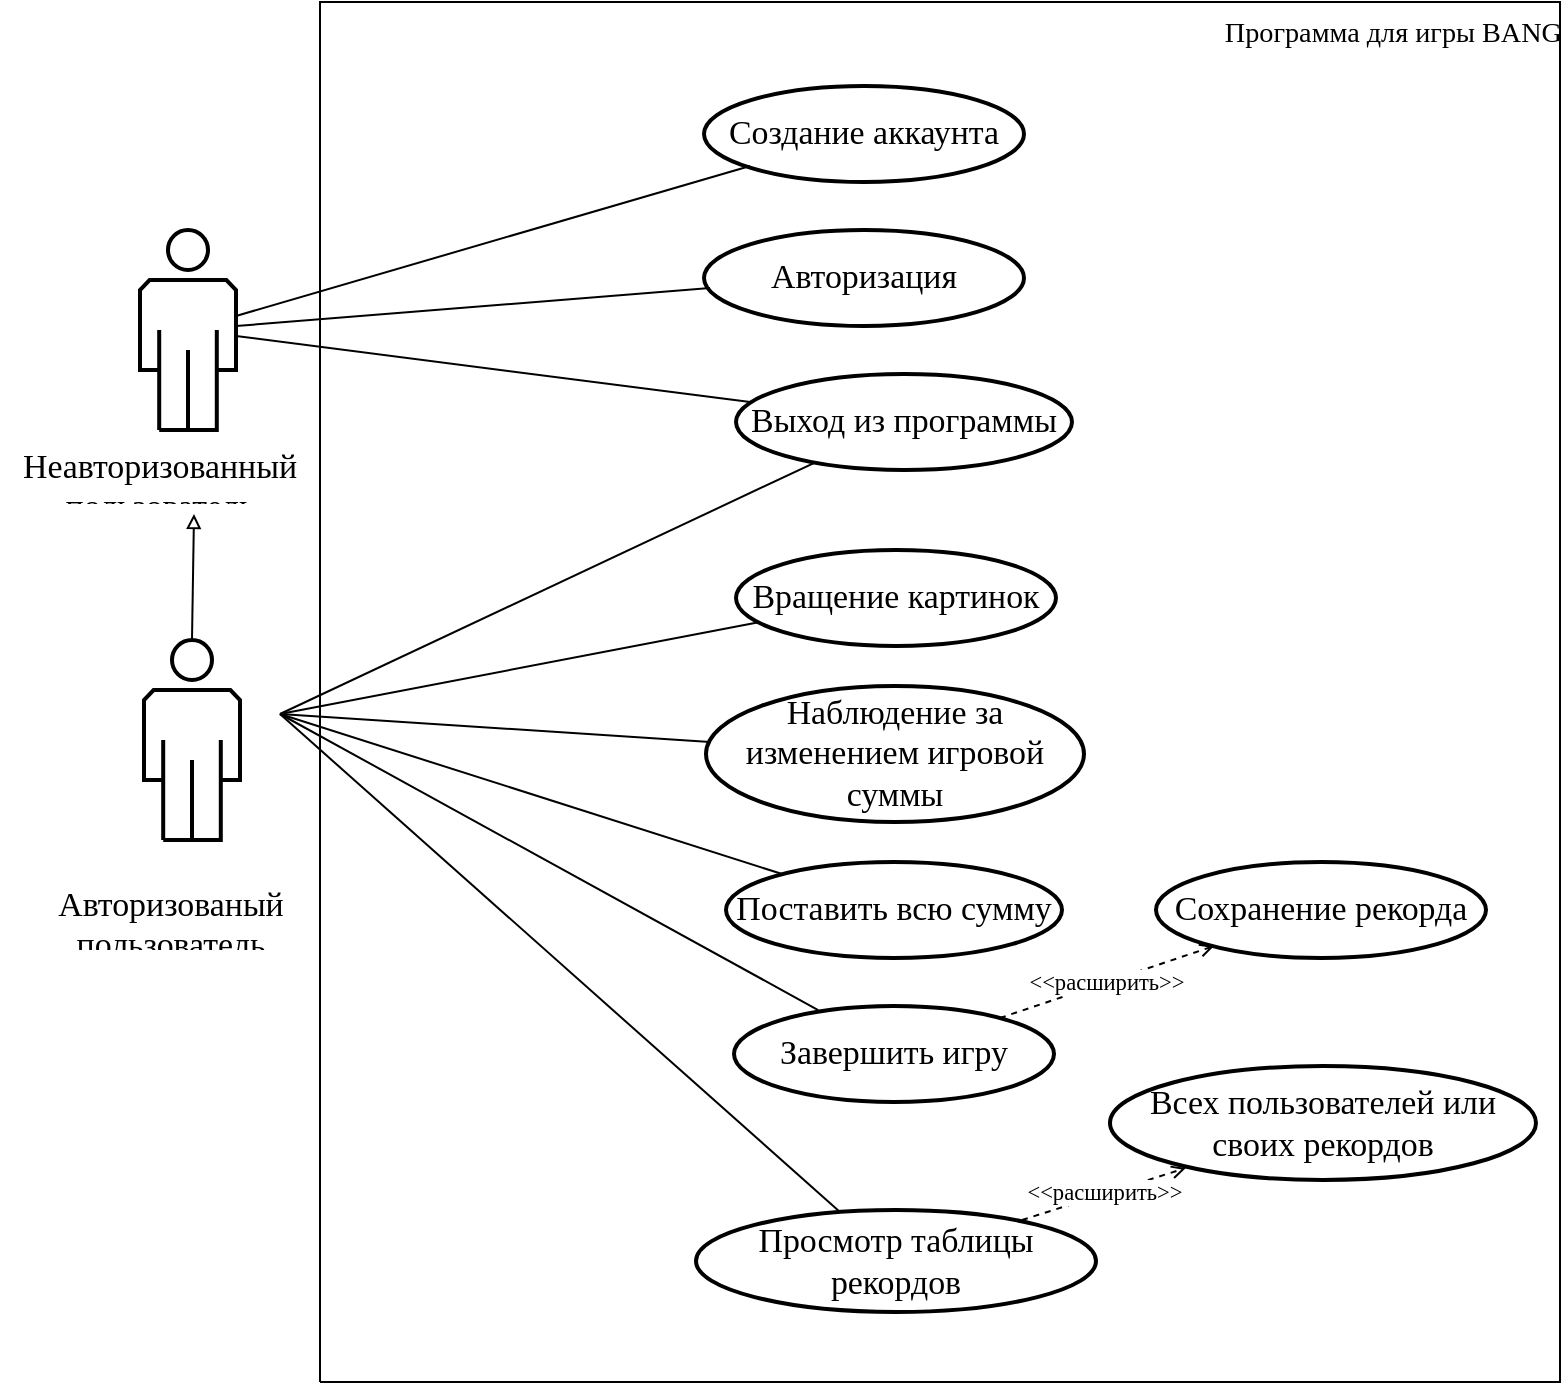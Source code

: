 <mxfile version="24.7.14" pages="5">
  <diagram name="Диаграмма прецедентов" id="Диаграмма_прецедентов">
    <mxGraphModel style="default-style2">
      <root>
        <mxCell id="0" />
        <mxCell id="1" parent="0" />
        <UserObject label="" tags="Контейнер" id="2">
          <mxCell style="vsdxID=1;fillColor=none;gradientColor=none;strokeColor=none;strokeWidth=2;spacingLeft=1;spacingRight=1;points=[[0.25,0,0],[0.5,0,0],[0.75,0,0],[1,0.25,0],[1,0.5,0],[1,0.75,0],[0.75,0.75,0],[0.5,0.75,0],[0.25,0.75,0],[0.25,0.75,0],[0.25,0.5,0],[0.25,0.25,0]];labelBackgroundColor=none;rounded=0;html=1;whiteSpace=wrap;" vertex="1" parent="1">
            <mxGeometry x="180" y="38" width="620" height="690" as="geometry" />
          </mxCell>
        </UserObject>
        <mxCell id="3" style="vsdxID=2;fillColor=#ffffff;gradientColor=none;shape=stencil(UzV2Ls5ILEhVNTIoLinKz04tz0wpyVA1dlE1MsrMy0gtyiwBslSNXVWNndPyi1LTi/JL81Ig/IJEkEoQKze/DGRCBUSfAUiHkUElhGdoAOG7QZTmZOYhKTWlkVqYJFmKiXcDVVSSqRDNS0AGIj7SMnNyINGJLI8ef0AhSNwbuwIA);strokeColor=#000000;points=[[0.25,0,0],[0.5,0,0],[0.75,0,0],[1,0.25,0],[1,0.5,0],[1,0.75,0],[0.75,1,0],[0.5,1,0],[0.25,1,0],[0,0.75,0],[0,0.5,0],[0,0.25,0]];labelBackgroundColor=none;rounded=0;html=1;whiteSpace=wrap;" vertex="1" parent="2">
          <mxGeometry width="620" height="690" as="geometry" />
        </mxCell>
        <mxCell id="4" value="&lt;div style=&quot;font-size: 1px&quot;&gt;&lt;p style=&quot;text-align:center;margin-left:0;margin-right:0;margin-top:0px;margin-bottom:0px;text-indent:0;vertical-align:middle;direction:ltr;&quot;&gt;&lt;/p&gt;&lt;/div&gt;" style="text;vsdxID=2;fillColor=none;gradientColor=none;strokeColor=none;points=[[0.25,0,0],[0.5,0,0],[0.75,0,0],[1,0.25,0],[1,0.5,0],[1,0.75,0],[0.75,1,0],[0.5,1,0],[0.25,1,0],[0,0.75,0],[0,0.5,0],[0,0.25,0]];labelBackgroundColor=none;rounded=0;html=1;whiteSpace=wrap;verticalAlign=middle;align=center;overflow=width;;html=1;" vertex="1" parent="3">
          <mxGeometry width="620.69" height="690" as="geometry" />
        </mxCell>
        <mxCell id="5" style="vsdxID=4;fillColor=none;gradientColor=none;gradientDirection=north;strokeColor=none;strokeWidth=2;spacingLeft=1;spacingRight=1;points=[[0.25,0,0],[0.5,0,0],[0.75,0,0],[1,0.25,0],[1,0.5,0],[1,0.75,0],[0.75,1,0],[0.5,1,0],[0.25,1,0],[0,0.75,0],[0,0.5,0],[0,0.25,0]];labelBackgroundColor=none;rounded=0;html=1;whiteSpace=wrap;" vertex="1" parent="2">
          <mxGeometry width="620" height="30" as="geometry" />
        </mxCell>
        <mxCell id="6" value="&lt;div style=&quot;font-size: 1px&quot;&gt;&lt;p style=&quot;text-align:center;margin-left:0;margin-right:0;margin-top:0px;margin-bottom:0px;text-indent:0;vertical-align:middle;direction:ltr;&quot;&gt;&lt;/p&gt;&lt;/div&gt;" style="verticalAlign=middle;align=center;overflow=width;vsdxID=5;fillColor=none;gradientColor=none;strokeColor=none;strokeWidth=2;points=[[0.25,0,0],[0.5,0,0],[0.75,0,0],[1,0.25,0],[1,0.5,0],[1,0.75,0],[0.75,1,0],[0.5,1,0],[0.25,1,0],[0,0.75,0],[0,0.5,0],[0,0.25,0]];labelBackgroundColor=none;rounded=0;html=1;whiteSpace=wrap;" vertex="1" parent="5">
          <mxGeometry width="620" height="30" as="geometry" />
        </mxCell>
        <mxCell id="7" value="&lt;div style=&quot;font-size: 1px&quot;&gt;&lt;p style=&quot;text-align:right;margin-left:0;margin-right:0;margin-top:0px;margin-bottom:0px;text-indent:0;vertical-align:middle;direction:ltr;&quot;&gt;&lt;font style=&quot;font-size:14.11px;font-family:Calibri;color:#000000;direction:ltr;letter-spacing:0px;line-height:120%;opacity:1&quot;&gt;Программа для игры &lt;/font&gt;&lt;font style=&quot;font-size:14.11px;font-family:Themed;color:#000000;direction:ltr;letter-spacing:0px;line-height:120%;opacity:1&quot;&gt;BANG&lt;br/&gt;&lt;/font&gt;&lt;/p&gt;&lt;/div&gt;" style="text;vsdxID=4;fillColor=none;gradientColor=none;gradientDirection=north;strokeColor=none;strokeWidth=2;spacingLeft=1;spacingRight=1;points=[[0.25,0,0],[0.5,0,0],[0.75,0,0],[1,0.25,0],[1,0.5,0],[1,0.75,0],[0.75,1,0],[0.5,1,0],[0.25,1,0],[0,0.75,0],[0,0.5,0],[0,0.25,0]];labelBackgroundColor=none;rounded=0;html=1;whiteSpace=wrap;verticalAlign=middle;align=right;overflow=width;;html=1;" vertex="1" parent="5">
          <mxGeometry width="620.69" height="30" as="geometry" />
        </mxCell>
        <UserObject label="&lt;div style=&quot;font-size: 1px&quot;&gt;&lt;font style=&quot;font-size:16.93px;font-family:Calibri;color:#000000;direction:ltr;letter-spacing:0px;line-height:120%;opacity:1&quot;&gt;Авторизация&lt;br/&gt;&lt;/font&gt;&lt;/div&gt;" tags="Background" id="8">
          <mxCell style="verticalAlign=middle;align=center;overflow=width;vsdxID=6;fillColor=#ffffff;gradientColor=none;shape=stencil(vVHLDsIgEPwajiQI6RfU+h8bu22JCGRB2/69kG1iazx58DazM/vIjjBtmiCi0CplCjecbZ8nYc5Ca+snJJsLEqYTph0C4Ujh4XvmEaqzont41gkL96naodXKrGF6YSfQtUi0OXXDVlqPfJNP6usotUhYbJIUMmQb/GGrAxpRljVycDBuc1hKM2LclX8/7H9nFfB+82Cd45T2+mcspcSRmu4F);strokeColor=#000000;strokeWidth=2;points=[];labelBackgroundColor=none;rounded=0;html=1;whiteSpace=wrap;" vertex="1" parent="1">
            <mxGeometry x="372" y="152" width="160" height="48" as="geometry" />
          </mxCell>
        </UserObject>
        <UserObject label="&lt;div style=&quot;font-size: 1px&quot;&gt;&lt;font style=&quot;font-size:16.93px;font-family:Calibri;color:#000000;direction:ltr;letter-spacing:0px;line-height:120%;opacity:1&quot;&gt;Создание аккаунта&lt;br/&gt;&lt;/font&gt;&lt;/div&gt;" tags="Background" id="9">
          <mxCell style="verticalAlign=middle;align=center;overflow=width;vsdxID=7;fillColor=#ffffff;gradientColor=none;shape=stencil(vVHLDsIgEPwajiQI6RfU+h8bu22JCGRB2/69kG1iazx58DazM/vIjjBtmiCi0CplCjecbZ8nYc5Ca+snJJsLEqYTph0C4Ujh4XvmEaqzont41gkL96naodXKrGF6YSfQtUi0OXXDVlqPfJNP6usotUhYbJIUMmQb/GGrAxpRljVycDBuc1hKM2LclX8/7H9nFfB+82Cd45T2+mcspcSRmu4F);strokeColor=#000000;strokeWidth=2;points=[];labelBackgroundColor=none;rounded=0;html=1;whiteSpace=wrap;" vertex="1" parent="1">
            <mxGeometry x="372" y="80" width="160" height="48" as="geometry" />
          </mxCell>
        </UserObject>
        <UserObject label="&lt;div style=&quot;font-size: 1px&quot;&gt;&lt;font style=&quot;font-size:16.93px;font-family:Calibri;color:#000000;direction:ltr;letter-spacing:0px;line-height:120%;opacity:1&quot;&gt;Вращение картинок&lt;br/&gt;&lt;/font&gt;&lt;/div&gt;" tags="Background" id="10">
          <mxCell style="verticalAlign=middle;align=center;overflow=width;vsdxID=8;fillColor=#ffffff;gradientColor=none;shape=stencil(vVHLDsIgEPwajiQI6RfU+h8bu22JCGRB2/69kG1iazx58DazM/vIjjBtmiCi0CplCjecbZ8nYc5Ca+snJJsLEqYTph0C4Ujh4XvmEaqzont41gkL96naodXKrGF6YSfQtUi0OXXDVlqPfJNP6usotUhYbJIUMmQb/GGrAxpRljVycDBuc1hKM2LclX8/7H9nFfB+82Cd45T2+mcspcSRmu4F);strokeColor=#000000;strokeWidth=2;points=[];labelBackgroundColor=none;rounded=0;html=1;whiteSpace=wrap;" vertex="1" parent="1">
            <mxGeometry x="388" y="312" width="160" height="48" as="geometry" />
          </mxCell>
        </UserObject>
        <UserObject label="&lt;div style=&quot;font-size: 1px&quot;&gt;&lt;font style=&quot;font-size:16.93px;font-family:Calibri;color:#000000;direction:ltr;letter-spacing:0px;line-height:120%;opacity:1&quot;&gt;Наблюдение за изменением игровой суммы&lt;br/&gt;&lt;/font&gt;&lt;/div&gt;" tags="Background" id="11">
          <mxCell style="verticalAlign=middle;align=center;overflow=width;vsdxID=9;fillColor=#ffffff;gradientColor=none;shape=stencil(vVHLDsIgEPwajiQI6RfU+h8bu22JCGRB2/69kG1iazx58DazM/vIjjBtmiCi0CplCjecbZ8nYc5Ca+snJJsLEqYTph0C4Ujh4XvmEaqzont41gkL96naodXKrGF6YSfQtUi0OXXDVlqPfJNP6usotUhYbJIUMmQb/GGrAxpRljVycDBuc1hKM2LclX8/7H9nFfB+82Cd45T2+mcspcSRmu4F);strokeColor=#000000;strokeWidth=2;points=[];labelBackgroundColor=none;rounded=0;html=1;whiteSpace=wrap;" vertex="1" parent="1">
            <mxGeometry x="373" y="380" width="189" height="68" as="geometry" />
          </mxCell>
        </UserObject>
        <UserObject label="&lt;div style=&quot;font-size: 1px&quot;&gt;&lt;font style=&quot;font-size:16.93px;font-family:Calibri;color:#000000;direction:ltr;letter-spacing:0px;line-height:120%;opacity:1&quot;&gt;Поставить всю сумму&lt;br/&gt;&lt;/font&gt;&lt;/div&gt;" tags="Background" id="12">
          <mxCell style="verticalAlign=middle;align=center;overflow=width;vsdxID=10;fillColor=#ffffff;gradientColor=none;shape=stencil(vVHLDsIgEPwajiQI6RfU+h8bu22JCGRB2/69kG1iazx58DazM/vIjjBtmiCi0CplCjecbZ8nYc5Ca+snJJsLEqYTph0C4Ujh4XvmEaqzont41gkL96naodXKrGF6YSfQtUi0OXXDVlqPfJNP6usotUhYbJIUMmQb/GGrAxpRljVycDBuc1hKM2LclX8/7H9nFfB+82Cd45T2+mcspcSRmu4F);strokeColor=#000000;strokeWidth=2;points=[];labelBackgroundColor=none;rounded=0;html=1;whiteSpace=wrap;" vertex="1" parent="1">
            <mxGeometry x="383" y="468" width="168" height="48" as="geometry" />
          </mxCell>
        </UserObject>
        <UserObject label="" tags="Background" id="13">
          <mxCell style="vsdxID=11;fillColor=#ffffff;gradientColor=none;shape=stencil(tZTbDoIwDEC/Zo+QsQnis5f/WHTA4mSkTMW/d6SiQIQg6lu7nna9pYSvy0wUkjBaWjBHeVUHmxG+IYypPJOgrJMI3xK+TgzIFMw5P6BeiJqspZO51BEq9GO0dmH0hmpAUd8hq1U+zIbT0eUIOpfkI2TQRVk4jK6mo01zpmUwva54Njo2gviDyYbz2ehHYccXsbe0Kz+IenibFrB3JniOwl8wpKHpG6pV03A/XrwLRytPVKr0wFhhlck7a6gFpNJzX3mJFunDD03lVcqi9fxNcoO1/iU5J7wuRaK0xkPTtvcvi3vCq8S3dw==);strokeColor=#000000;strokeWidth=2;points=[];labelBackgroundColor=none;rounded=0;html=1;whiteSpace=wrap;" vertex="1" parent="1">
            <mxGeometry x="92" y="357" width="48" height="100" as="geometry" />
          </mxCell>
        </UserObject>
        <UserObject label="&lt;div style=&quot;font-size: 1px&quot;&gt;&lt;font style=&quot;font-size:16.93px;font-family:Calibri;color:#000000;direction:ltr;letter-spacing:0px;line-height:120%;opacity:1&quot;&gt;Авторизованый пользователь&lt;br/&gt;&lt;/font&gt;&lt;/div&gt;" tags="Background" id="14">
          <mxCell style="verticalAlign=middle;align=center;overflow=width;vsdxID=12;fillColor=none;gradientColor=none;shape=stencil(nZBLDoAgDERP0z3SIyjew0SURgSD+Lu9kMZoXLhwN9O+tukAlrNpJg1SzDH4QW/URgNYgZTkjA4UkwJUgGXng+6DX1zLfmoymdXo17xh5zmRJ6Q42BWCfc2oJfdAr+Yv+AP9Cb7OJ3H/2JG1HNGz/84klThPVCc=);strokeColor=none;strokeWidth=2;points=[];labelBackgroundColor=none;rounded=0;html=1;whiteSpace=wrap;" vertex="1" parent="1">
            <mxGeometry x="40" y="479" width="131" height="32" as="geometry" />
          </mxCell>
        </UserObject>
        <UserObject label="&lt;div style=&quot;font-size: 1px&quot;&gt;&lt;font style=&quot;font-size:16.93px;font-family:Calibri;color:#000000;direction:ltr;letter-spacing:0px;line-height:120%;opacity:1&quot;&gt;Завершить игру&lt;br/&gt;&lt;/font&gt;&lt;/div&gt;" tags="Background" id="15">
          <mxCell style="verticalAlign=middle;align=center;overflow=width;vsdxID=15;fillColor=#ffffff;gradientColor=none;shape=stencil(vVHLDsIgEPwajiQI6RfU+h8bu22JCGRB2/69kG1iazx58DazM/vIjjBtmiCi0CplCjecbZ8nYc5Ca+snJJsLEqYTph0C4Ujh4XvmEaqzont41gkL96naodXKrGF6YSfQtUi0OXXDVlqPfJNP6usotUhYbJIUMmQb/GGrAxpRljVycDBuc1hKM2LclX8/7H9nFfB+82Cd45T2+mcspcSRmu4F);strokeColor=#000000;strokeWidth=2;points=[];labelBackgroundColor=none;rounded=0;html=1;whiteSpace=wrap;" vertex="1" parent="1">
            <mxGeometry x="387" y="540" width="160" height="48" as="geometry" />
          </mxCell>
        </UserObject>
        <UserObject label="&lt;div style=&quot;font-size: 1px&quot;&gt;&lt;font style=&quot;font-size:16.93px;font-family:Calibri;color:#000000;direction:ltr;letter-spacing:0px;line-height:120%;opacity:1&quot;&gt;Просмотр таблицы рекордов&lt;br/&gt;&lt;/font&gt;&lt;/div&gt;" tags="Background" id="16">
          <mxCell style="verticalAlign=middle;align=center;overflow=width;vsdxID=16;fillColor=#ffffff;gradientColor=none;shape=stencil(vVHLDsIgEPwajiQI6RfU+h8bu22JCGRB2/69kG1iazx58DazM/vIjjBtmiCi0CplCjecbZ8nYc5Ca+snJJsLEqYTph0C4Ujh4XvmEaqzont41gkL96naodXKrGF6YSfQtUi0OXXDVlqPfJNP6usotUhYbJIUMmQb/GGrAxpRljVycDBuc1hKM2LclX8/7H9nFfB+82Cd45T2+mcspcSRmu4F);strokeColor=#000000;strokeWidth=2;points=[];labelBackgroundColor=none;rounded=0;html=1;whiteSpace=wrap;" vertex="1" parent="1">
            <mxGeometry x="368" y="642" width="200" height="51" as="geometry" />
          </mxCell>
        </UserObject>
        <UserObject label="&lt;div style=&quot;font-size: 1px&quot;&gt;&lt;font style=&quot;font-size:16.93px;font-family:Calibri;color:#000000;direction:ltr;letter-spacing:0px;line-height:120%;opacity:1&quot;&gt;Выход из программы&lt;br/&gt;&lt;/font&gt;&lt;/div&gt;" tags="Background" id="17">
          <mxCell style="verticalAlign=middle;align=center;overflow=width;vsdxID=18;fillColor=#ffffff;gradientColor=none;shape=stencil(vVHLDsIgEPwajiQI6RfU+h8bu22JCGRB2/69kG1iazx58DazM/vIjjBtmiCi0CplCjecbZ8nYc5Ca+snJJsLEqYTph0C4Ujh4XvmEaqzont41gkL96naodXKrGF6YSfQtUi0OXXDVlqPfJNP6usotUhYbJIUMmQb/GGrAxpRljVycDBuc1hKM2LclX8/7H9nFfB+82Cd45T2+mcspcSRmu4F);strokeColor=#000000;strokeWidth=2;points=[];labelBackgroundColor=none;rounded=0;html=1;whiteSpace=wrap;" vertex="1" parent="1">
            <mxGeometry x="388" y="224" width="168" height="48" as="geometry" />
          </mxCell>
        </UserObject>
        <UserObject label="&lt;div style=&quot;font-size: 1px&quot;&gt;&lt;font style=&quot;font-size:16.93px;font-family:Calibri;color:#000000;direction:ltr;letter-spacing:0px;line-height:120%;opacity:1&quot;&gt;Всех пользователей или &lt;br/&gt;своих рекордов&lt;br/&gt;&lt;/font&gt;&lt;/div&gt;" tags="Background" id="18">
          <mxCell style="verticalAlign=middle;align=center;overflow=width;vsdxID=30;fillColor=#ffffff;gradientColor=none;shape=stencil(vVHLDsIgEPwajiQI6RfU+h8bu22JCGRB2/69kG1iazx58DazM/vIjjBtmiCi0CplCjecbZ8nYc5Ca+snJJsLEqYTph0C4Ujh4XvmEaqzont41gkL96naodXKrGF6YSfQtUi0OXXDVlqPfJNP6usotUhYbJIUMmQb/GGrAxpRljVycDBuc1hKM2LclX8/7H9nFfB+82Cd45T2+mcspcSRmu4F);strokeColor=#000000;strokeWidth=2;points=[];labelBackgroundColor=none;rounded=0;html=1;whiteSpace=wrap;" vertex="1" parent="1">
            <mxGeometry x="575" y="570" width="213" height="57" as="geometry" />
          </mxCell>
        </UserObject>
        <UserObject label="&lt;div style=&quot;font-size: 1px&quot;&gt;&lt;font style=&quot;font-size:16.93px;font-family:Calibri;color:#000000;direction:ltr;letter-spacing:0px;line-height:120%;opacity:1&quot;&gt;Сохранение рекорда&lt;br/&gt;&lt;/font&gt;&lt;/div&gt;" tags="Background" id="19">
          <mxCell style="verticalAlign=middle;align=center;overflow=width;vsdxID=32;fillColor=#ffffff;gradientColor=none;shape=stencil(vVHLDsIgEPwajiQI6RfU+h8bu22JCGRB2/69kG1iazx58DazM/vIjjBtmiCi0CplCjecbZ8nYc5Ca+snJJsLEqYTph0C4Ujh4XvmEaqzont41gkL96naodXKrGF6YSfQtUi0OXXDVlqPfJNP6usotUhYbJIUMmQb/GGrAxpRljVycDBuc1hKM2LclX8/7H9nFfB+82Cd45T2+mcspcSRmu4F);strokeColor=#000000;strokeWidth=2;points=[];labelBackgroundColor=none;rounded=0;html=1;whiteSpace=wrap;" vertex="1" parent="1">
            <mxGeometry x="598" y="468" width="165" height="48" as="geometry" />
          </mxCell>
        </UserObject>
        <UserObject label="&lt;div style=&quot;font-size: 1px&quot;&gt;&lt;/div&gt;" tags="Background" id="20">
          <mxCell style="verticalAlign=middle;align=center;overflow=width;vsdxID=35;fillColor=#ffffff;gradientColor=none;shape=stencil(tZTbDoIwDEC/Zo+QsQnis5f/WHTA4mSkTMW/d6SiQIQg6lu7nna9pYSvy0wUkjBaWjBHeVUHmxG+IYypPJOgrJMI3xK+TgzIFMw5P6BeiJqspZO51BEq9GO0dmH0hmpAUd8hq1U+zIbT0eUIOpfkI2TQRVk4jK6mo01zpmUwva54Njo2gviDyYbz2ehHYccXsbe0Kz+IenibFrB3JniOwl8wpKHpG6pV03A/XrwLRytPVKr0wFhhlck7a6gFpNJzX3mJFunDD03lVcqi9fxNcoO1/iU5J7wuRaK0xkPTtvcvi3vCq8S3dw==);strokeColor=#000000;strokeWidth=2;points=[];labelBackgroundColor=none;rounded=0;html=1;whiteSpace=wrap;" vertex="1" parent="1">
            <mxGeometry x="90" y="152" width="48" height="100" as="geometry" />
          </mxCell>
        </UserObject>
        <UserObject label="&lt;div style=&quot;font-size: 1px&quot;&gt;&lt;font style=&quot;font-size:16.93px;font-family:Calibri;color:#000000;direction:ltr;letter-spacing:0px;line-height:120%;opacity:1&quot;&gt;Неавторизованный пользователь&lt;br/&gt;&lt;/font&gt;&lt;/div&gt;" tags="Background" id="21">
          <mxCell style="verticalAlign=middle;align=center;overflow=width;vsdxID=37;fillColor=none;gradientColor=none;shape=stencil(nZBLDoAgDERP0z3SIyjew0SURgSD+Lu9kMZoXLhwN9O+tukAlrNpJg1SzDH4QW/URgNYgZTkjA4UkwJUgGXng+6DX1zLfmoymdXo17xh5zmRJ6Q42BWCfc2oJfdAr+Yv+AP9Cb7OJ3H/2JG1HNGz/84klThPVCc=);strokeColor=none;strokeWidth=2;points=[];labelBackgroundColor=none;rounded=0;html=1;whiteSpace=wrap;" vertex="1" parent="1">
            <mxGeometry x="20" y="260" width="160" height="28" as="geometry" />
          </mxCell>
        </UserObject>
        <UserObject label="" tags="Соединительная_линия" id="22">
          <mxCell style="vsdxID=40;edgeStyle=none;startArrow=none;endArrow=none;startSize=5;endSize=5;strokeColor=#000000;spacingTop=0;spacingBottom=0;spacingLeft=0;spacingRight=0;verticalAlign=middle;html=1;labelBackgroundColor=#ffffff;rounded=0;exitX=1;exitY=0.53;exitDx=0;exitDy=0;exitPerimeter=0;entryX=0.042;entryY=0.292;entryDx=0;entryDy=0;entryPerimeter=0;" edge="1" parent="1" source="20" target="17">
            <mxGeometry relative="1" as="geometry">
              <mxPoint as="offset" />
              <Array as="points" />
            </mxGeometry>
          </mxCell>
        </UserObject>
        <mxCell id="23" vertex="1" parent="1">
          <mxGeometry x="117" y="294" as="geometry" />
        </mxCell>
        <UserObject label="" tags="Соединительная_линия" id="24">
          <mxCell style="vsdxID=39;edgeStyle=none;startArrow=none;endFill=0;endArrow=block;startSize=5;endSize=5;strokeColor=#000000;spacingTop=0;spacingBottom=0;spacingLeft=0;spacingRight=0;verticalAlign=middle;html=1;labelBackgroundColor=#ffffff;rounded=0;exitX=0.5;exitY=0;exitDx=0;exitDy=0;exitPerimeter=0;" edge="1" parent="1" source="13" target="23">
            <mxGeometry relative="1" as="geometry">
              <mxPoint x="9" as="offset" />
              <Array as="points" />
            </mxGeometry>
          </mxCell>
        </UserObject>
        <UserObject label="&lt;div style=&quot;font-size: 1px&quot;&gt;&lt;p style=&quot;text-align:center;margin-left:0;margin-right:0;margin-top:0px;margin-bottom:0px;text-indent:0;vertical-align:middle;direction:ltr;&quot;&gt;&lt;font style=&quot;font-size:11.29px;font-family:Calibri;color:#000000;direction:ltr;letter-spacing:0px;line-height:120%;opacity:1&quot;&gt;&amp;lt;&amp;lt;расширить&amp;gt;&amp;gt;&lt;br/&gt;&lt;/font&gt;&lt;/p&gt;&lt;/div&gt;" tags="Соединительная_линия" id="25">
          <mxCell style="vsdxID=34;edgeStyle=none;dashed=1;startArrow=none;endArrow=open;startSize=5;endSize=5;strokeColor=#000000;spacingTop=0;spacingBottom=0;spacingLeft=0;spacingRight=0;verticalAlign=middle;html=1;labelBackgroundColor=#ffffff;rounded=0;align=center;exitX=0.831;exitY=0.125;exitDx=0;exitDy=0;exitPerimeter=0;entryX=0.176;entryY=0.875;entryDx=0;entryDy=0;entryPerimeter=0;" edge="1" parent="1" source="15" target="19">
            <mxGeometry relative="1" as="geometry">
              <mxPoint x="-1" as="offset" />
              <Array as="points" />
            </mxGeometry>
          </mxCell>
        </UserObject>
        <UserObject label="&lt;div style=&quot;font-size: 1px&quot;&gt;&lt;p style=&quot;text-align:center;margin-left:0;margin-right:0;margin-top:0px;margin-bottom:0px;text-indent:0;vertical-align:middle;direction:ltr;&quot;&gt;&lt;font style=&quot;font-size:11.29px;font-family:Calibri;color:#000000;direction:ltr;letter-spacing:0px;line-height:120%;opacity:1&quot;&gt;&amp;lt;&amp;lt;расширить&amp;gt;&amp;gt;&lt;br/&gt;&lt;/font&gt;&lt;/p&gt;&lt;/div&gt;" tags="Соединительная_линия" id="26">
          <mxCell style="vsdxID=31;edgeStyle=none;dashed=1;startArrow=none;endArrow=open;startSize=5;endSize=5;strokeColor=#000000;spacingTop=0;spacingBottom=0;spacingLeft=0;spacingRight=0;verticalAlign=middle;html=1;labelBackgroundColor=#ffffff;rounded=0;align=center;exitX=0.815;exitY=0.098;exitDx=0;exitDy=0;exitPerimeter=0;entryX=0.178;entryY=0.895;entryDx=0;entryDy=0;entryPerimeter=0;" edge="1" parent="1" source="16" target="18">
            <mxGeometry relative="1" as="geometry">
              <mxPoint y="-1" as="offset" />
              <Array as="points" />
            </mxGeometry>
          </mxCell>
        </UserObject>
        <mxCell id="27" vertex="1" parent="1">
          <mxGeometry x="160" y="394" as="geometry" />
        </mxCell>
        <UserObject label="" tags="Соединительная_линия" id="28">
          <mxCell style="vsdxID=27;edgeStyle=none;startArrow=none;endArrow=none;startSize=5;endSize=5;strokeColor=#000000;spacingTop=0;spacingBottom=0;spacingLeft=0;spacingRight=0;verticalAlign=middle;html=1;labelBackgroundColor=#ffffff;rounded=0;entryX=0.238;entryY=0.917;entryDx=0;entryDy=0;entryPerimeter=0;" edge="1" parent="1" source="27" target="17">
            <mxGeometry relative="1" as="geometry">
              <mxPoint y="-1" as="offset" />
              <Array as="points" />
            </mxGeometry>
          </mxCell>
        </UserObject>
        <mxCell id="29" vertex="1" parent="1">
          <mxGeometry x="160" y="394" as="geometry" />
        </mxCell>
        <UserObject label="" tags="Соединительная_линия" id="30">
          <mxCell style="vsdxID=25;edgeStyle=none;startArrow=none;endArrow=none;startSize=5;endSize=5;strokeColor=#000000;spacingTop=0;spacingBottom=0;spacingLeft=0;spacingRight=0;verticalAlign=middle;html=1;labelBackgroundColor=#ffffff;rounded=0;entryX=0.36;entryY=0.02;entryDx=0;entryDy=0;entryPerimeter=0;" edge="1" parent="1" source="29" target="16">
            <mxGeometry relative="1" as="geometry">
              <mxPoint x="-1" y="-1" as="offset" />
              <Array as="points" />
            </mxGeometry>
          </mxCell>
        </UserObject>
        <UserObject label="" tags="Соединительная_линия" id="31">
          <mxCell style="vsdxID=19;edgeStyle=none;startArrow=none;endArrow=none;startSize=5;endSize=5;strokeColor=#000000;spacingTop=0;spacingBottom=0;spacingLeft=0;spacingRight=0;verticalAlign=middle;html=1;labelBackgroundColor=#ffffff;rounded=0;exitX=1;exitY=0.43;exitDx=0;exitDy=0;exitPerimeter=0;entryX=0.144;entryY=0.833;entryDx=0;entryDy=0;entryPerimeter=0;" edge="1" parent="1" source="20" target="9">
            <mxGeometry relative="1" as="geometry">
              <mxPoint y="-1" as="offset" />
              <Array as="points" />
            </mxGeometry>
          </mxCell>
        </UserObject>
        <UserObject label="" tags="Соединительная_линия" id="32">
          <mxCell style="vsdxID=20;edgeStyle=none;startArrow=none;endArrow=none;startSize=5;endSize=5;strokeColor=#000000;spacingTop=0;spacingBottom=0;spacingLeft=0;spacingRight=0;verticalAlign=middle;html=1;labelBackgroundColor=#ffffff;rounded=0;exitX=1;exitY=0.48;exitDx=0;exitDy=0;exitPerimeter=0;entryX=0.019;entryY=0.604;entryDx=0;entryDy=0;entryPerimeter=0;" edge="1" parent="1" source="20" target="8">
            <mxGeometry relative="1" as="geometry">
              <mxPoint y="-1" as="offset" />
              <Array as="points" />
            </mxGeometry>
          </mxCell>
        </UserObject>
        <mxCell id="33" vertex="1" parent="1">
          <mxGeometry x="160" y="394" as="geometry" />
        </mxCell>
        <UserObject label="" tags="Соединительная_линия" id="34">
          <mxCell style="vsdxID=21;edgeStyle=none;startArrow=none;endArrow=none;startSize=5;endSize=5;strokeColor=#000000;spacingTop=0;spacingBottom=0;spacingLeft=0;spacingRight=0;verticalAlign=middle;html=1;labelBackgroundColor=#ffffff;rounded=0;entryX=0.075;entryY=0.75;entryDx=0;entryDy=0;entryPerimeter=0;" edge="1" parent="1" source="33" target="10">
            <mxGeometry relative="1" as="geometry">
              <mxPoint y="-1" as="offset" />
              <Array as="points" />
            </mxGeometry>
          </mxCell>
        </UserObject>
        <mxCell id="35" vertex="1" parent="1">
          <mxGeometry x="160" y="394" as="geometry" />
        </mxCell>
        <UserObject label="" tags="Соединительная_линия" id="36">
          <mxCell style="vsdxID=22;edgeStyle=none;startArrow=none;endArrow=none;startSize=5;endSize=5;strokeColor=#000000;spacingTop=0;spacingBottom=0;spacingLeft=0;spacingRight=0;verticalAlign=middle;html=1;labelBackgroundColor=#ffffff;rounded=0;entryX=0.011;entryY=0.412;entryDx=0;entryDy=0;entryPerimeter=0;" edge="1" parent="1" source="35" target="11">
            <mxGeometry relative="1" as="geometry">
              <mxPoint x="-1" y="-1" as="offset" />
              <Array as="points" />
            </mxGeometry>
          </mxCell>
        </UserObject>
        <mxCell id="37" vertex="1" parent="1">
          <mxGeometry x="160" y="394" as="geometry" />
        </mxCell>
        <UserObject label="" tags="Соединительная_линия" id="38">
          <mxCell style="vsdxID=23;edgeStyle=none;startArrow=none;endArrow=none;startSize=5;endSize=5;strokeColor=#000000;spacingTop=0;spacingBottom=0;spacingLeft=0;spacingRight=0;verticalAlign=middle;html=1;labelBackgroundColor=#ffffff;rounded=0;entryX=0.167;entryY=0.125;entryDx=0;entryDy=0;entryPerimeter=0;" edge="1" parent="1" source="37" target="12">
            <mxGeometry relative="1" as="geometry">
              <mxPoint as="offset" />
              <Array as="points" />
            </mxGeometry>
          </mxCell>
        </UserObject>
        <mxCell id="39" vertex="1" parent="1">
          <mxGeometry x="160" y="394" as="geometry" />
        </mxCell>
        <UserObject label="" tags="Соединительная_линия" id="40">
          <mxCell style="vsdxID=24;edgeStyle=none;startArrow=none;endArrow=none;startSize=5;endSize=5;strokeColor=#000000;spacingTop=0;spacingBottom=0;spacingLeft=0;spacingRight=0;verticalAlign=middle;html=1;labelBackgroundColor=#ffffff;rounded=0;entryX=0.263;entryY=0.042;entryDx=0;entryDy=0;entryPerimeter=0;" edge="1" parent="1" source="39" target="15">
            <mxGeometry relative="1" as="geometry">
              <mxPoint x="-1" y="-1" as="offset" />
              <Array as="points" />
            </mxGeometry>
          </mxCell>
        </UserObject>
      </root>
    </mxGraphModel>
  </diagram>
  <diagram name="Диаграмма последовательностей" id="Диаграмма_последовательностей">
    <mxGraphModel dx="1154" dy="499" grid="1" gridSize="10" guides="1" tooltips="1" connect="1" arrows="1" fold="1" page="1" pageScale="1" pageWidth="827" pageHeight="1169" math="0" shadow="0">
      <root>
        <mxCell id="0" />
        <mxCell id="1" parent="0" />
        <UserObject label="" tags="Background" id="2">
          <mxCell style="vsdxID=85;fillColor=#ffffff;gradientColor=none;shape=stencil(nZBLDoAgDERP0z3SIyjew0SURgSD+Lu9kMZoXLhwN9O+tukAlrNpJg1SzDH4QW/URgNYgZTkjA4UkwJUgGXng+6DX1zLfmoymdXo17xh5zmRJ6Q42BWCfc2oJfdAr+Yv+AP9Cb7OJ3H/2JG1HNGz/84klThPVCc=);strokeColor=#000000;strokeWidth=2;points=[[0.5,11.56,0],[0.5,12.11,0],[0.5,13,0],[0.5,13.78,0],[0.5,14.44,0],[0.5,14.89,0],[0.5,15.78,0],[0.5,16.56,0],[0.5,17.22,0],[0.5,17.67,0],[0.5,18.67,0],[0.5,19.33,0],[0.5,20,0],[0.5,20.78,0],[0.5,21.44,0],[0.5,22.11,0],[0.5,22.89,0],[0.5,23.56,0],[0.5,24.33,0],[0.5,25,0],[0.5,25.67,0],[0.5,26.44,0],[0.5,27.11,0],[0.5,27.78,0],[0.5,28.56,0]];labelBackgroundColor=none;rounded=0;html=1;whiteSpace=wrap;" parent="1" vertex="1">
            <mxGeometry x="178" y="83" width="103" height="36" as="geometry" />
          </mxCell>
        </UserObject>
        <mxCell id="3" style="vsdxID=86;fillColor=#ffffff;gradientColor=none;shape=stencil(nZBLDoAgDERP0z3SIyjew0SURgSD+Lu9kMZoXLhwN9O+tukAlrNpJg1SzDH4QW/URgNYgZTkjA4UkwJUgGXng+6DX1zLfmoymdXo17xh5zmRJ6Q42BWCfc2oJfdAr+Yv+AP9Cb7OJ3H/2JG1HNGz/84klThPVCc=);strokeColor=#000000;strokeWidth=2;points=[[0.5,1.67,0],[0.5,2.33,0],[0.5,3,0],[0.5,3.78,0],[0.5,4.33,0],[0.5,5.44,0],[0.5,6,0],[0.5,6.56,0],[0.5,7.33,0],[0.5,8.22,0],[0.5,8.78,0],[0.5,9.33,0],[0.5,10.22,0],[0.5,11,0],[0.5,11.29,0],[0.5,11.29,0],[0.5,11.29,0],[0.5,11.29,0],[0.5,11.29,0],[0.5,11.29,0],[0.5,11.29,0],[0.5,11.29,0],[0.5,11.29,0],[0.5,11.29,0],[0.5,11.29,0],[0.5,11.29,0],[0.5,11.29,0],[0.5,11.29,0],[0.5,11.29,0],[0.5,11.29,0],[0.5,11.29,0],[0.5,11.29,0],[0.5,11.29,0],[0.5,11.29,0],[0.5,11.29,0],[0.5,11.29,0],[0.5,11.29,0],[0.5,11.29,0],[0.5,11.29,0]];labelBackgroundColor=none;rounded=0;html=1;whiteSpace=wrap;" parent="2" vertex="1">
          <mxGeometry x="15" width="72" height="36" as="geometry" />
        </mxCell>
        <mxCell id="4" style="vsdxID=87;fillColor=#ffffff;gradientColor=none;shape=stencil(tZTNDoIwDICfZkeSsQXFM+J7LDJgcTJSpuDbu6USgQhBord2/dr1LyU8aUpRS8JoY8FcZKsyWxJ+JIypqpSgrJMITwlPcgOyAHOrMtRr4UkvXc3dR+jQj1HvwugD1ZCifkJWq2qejdaj+wV0K8kXyHCMsmgePaxH++asy2B9XfFmdGkE8ReTjbazux+FXV7E8dLyKTtEBZydCSabAH3HUO1GrZ4Eol0gOtUEYKywylSj7dMCChm4T4Jci+Llh6amlbIePG9O63N9f0nLCe/TkCut8bIM7dNT4p7wDPH0CQ==);strokeColor=#000000;strokeWidth=2;points=[[0.5,1.67,0],[0.5,2.33,0],[0.5,3,0],[0.5,3.78,0],[0.5,4.33,0],[0.5,5.44,0],[0.5,6,0],[0.5,6.56,0],[0.5,7.33,0],[0.5,8.22,0],[0.5,8.78,0],[0.5,9.33,0],[0.5,10.22,0],[0.5,11,0],[0.5,11.29,0],[0.5,11.29,0],[0.5,11.29,0],[0.5,11.29,0],[0.5,11.29,0],[0.5,11.29,0],[0.5,11.29,0],[0.5,11.29,0],[0.5,11.29,0],[0.5,11.29,0],[0.5,11.29,0],[0.5,11.29,0],[0.5,11.29,0],[0.5,11.29,0],[0.5,11.29,0],[0.5,11.29,0],[0.5,11.29,0],[0.5,11.29,0],[0.5,11.29,0],[0.5,11.29,0],[0.5,11.29,0],[0.5,11.29,0],[0.5,11.29,0],[0.5,11.29,0],[0.5,11.29,0]];labelBackgroundColor=none;rounded=0;html=1;whiteSpace=wrap;" parent="2" vertex="1">
          <mxGeometry x="39" y="-53" width="24" height="48" as="geometry" />
        </mxCell>
        <mxCell id="5" value="" style="vsdxID=89;edgeStyle=none;dashed=1;startArrow=none;endArrow=none;startSize=5;endSize=5;strokeColor=#000000;spacingTop=0;spacingBottom=0;spacingLeft=0;spacingRight=0;verticalAlign=middle;html=1;labelBackgroundColor=#ffffff;rounded=0;" parent="2" edge="1">
          <mxGeometry relative="1" as="geometry">
            <Array as="points" />
            <mxPoint x="51" y="36" as="sourcePoint" />
            <mxPoint x="51" y="1036" as="targetPoint" />
          </mxGeometry>
        </mxCell>
        <mxCell id="6" value="&lt;div style=&quot;font-size: 1px&quot;&gt;&lt;font style=&quot;font-size:12.7px;font-family:Calibri;color:#000000;direction:ltr;letter-spacing:0px;line-height:120%;opacity:1&quot;&gt;&lt;u&gt;&lt;b&gt;Пользователь&lt;br/&gt;&lt;/b&gt;&lt;/u&gt;&lt;/font&gt;&lt;/div&gt;" style="text;vsdxID=85;fillColor=none;gradientColor=none;strokeColor=none;strokeWidth=2;points=[[0.5,11.56,0],[0.5,12.11,0],[0.5,13,0],[0.5,13.78,0],[0.5,14.44,0],[0.5,14.89,0],[0.5,15.78,0],[0.5,16.56,0],[0.5,17.22,0],[0.5,17.67,0],[0.5,18.67,0],[0.5,19.33,0],[0.5,20,0],[0.5,20.78,0],[0.5,21.44,0],[0.5,22.11,0],[0.5,22.89,0],[0.5,23.56,0],[0.5,24.33,0],[0.5,25,0],[0.5,25.67,0],[0.5,26.44,0],[0.5,27.11,0],[0.5,27.78,0],[0.5,28.56,0]];labelBackgroundColor=none;rounded=0;html=1;whiteSpace=wrap;verticalAlign=middle;align=center;overflow=width;;html=1;" parent="2" vertex="1">
          <mxGeometry width="103" height="36" as="geometry" />
        </mxCell>
        <UserObject label="" tags="Background" id="7">
          <mxCell style="vsdxID=6;fillColor=#ffffff;gradientColor=none;shape=stencil(nZBLDoAgDERP0z3SIyjew0SURgSD+Lu9kMZoXLhwN9O+tukAlrNpJg1SzDH4QW/URgNYgZTkjA4UkwJUgGXng+6DX1zLfmoymdXo17xh5zmRJ6Q42BWCfc2oJfdAr+Yv+AP9Cb7OJ3H/2JG1HNGz/84klThPVCc=);strokeColor=#000000;strokeWidth=2;points=[[0.5,11.56,0],[0.5,12.11,0],[0.5,13,0],[0.5,13.78,0],[0.5,14.44,0],[0.5,14.89,0],[0.5,15.78,0],[0.5,16.56,0],[0.5,17.22,0],[0.5,17.67,0],[0.5,18.67,0],[0.5,19.33,0],[0.5,20,0],[0.5,20.78,0],[0.5,21.44,0],[0.5,22.11,0],[0.5,22.89,0],[0.5,23.56,0],[0.5,24.33,0],[0.5,25,0],[0.5,25.67,0],[0.5,26.44,0],[0.5,27.11,0],[0.5,27.78,0],[0.5,28.56,0]];labelBackgroundColor=none;rounded=0;html=1;whiteSpace=wrap;" parent="1" vertex="1">
            <mxGeometry x="373" y="86" width="93" height="36" as="geometry" />
          </mxCell>
        </UserObject>
        <mxCell id="8" style="vsdxID=7;fillColor=#ffffff;gradientColor=none;shape=stencil(nZBLDoAgDERP0z3SIyjew0SURgSD+Lu9kMZoXLhwN9O+tukAlrNpJg1SzDH4QW/URgNYgZTkjA4UkwJUgGXng+6DX1zLfmoymdXo17xh5zmRJ6Q42BWCfc2oJfdAr+Yv+AP9Cb7OJ3H/2JG1HNGz/84klThPVCc=);strokeColor=#000000;strokeWidth=2;points=[[0.5,1.67,0],[0.5,2.33,0],[0.5,3,0],[0.5,3.78,0],[0.5,4.33,0],[0.5,5.44,0],[0.5,6,0],[0.5,6.56,0],[0.5,7.33,0],[0.5,8.22,0],[0.5,8.78,0],[0.5,9.33,0],[0.5,10.22,0],[0.5,11,0],[0.5,11.29,0],[0.5,11.29,0],[0.5,11.29,0],[0.5,11.29,0],[0.5,11.29,0],[0.5,11.29,0],[0.5,11.29,0],[0.5,11.29,0],[0.5,11.29,0],[0.5,11.29,0],[0.5,11.29,0],[0.5,11.29,0],[0.5,11.29,0],[0.5,11.29,0],[0.5,11.29,0],[0.5,11.29,0],[0.5,11.29,0],[0.5,11.29,0],[0.5,11.29,0],[0.5,11.29,0],[0.5,11.29,0],[0.5,11.29,0],[0.5,11.29,0],[0.5,11.29,0],[0.5,11.29,0]];labelBackgroundColor=none;rounded=0;html=1;whiteSpace=wrap;" parent="7" vertex="1">
          <mxGeometry x="10" width="72" height="36" as="geometry" />
        </mxCell>
        <mxCell id="9" style="vsdxID=8;fillColor=#ffffff;gradientColor=none;shape=stencil(1VFBDsIgEHwNRxKE+IJa/7GxSyFiaRa07e+FLImtB+/eZnZmdgkjTJcczCi0SpniHRc/ZCfMRWjtJ4fkc0HC9MJ0NhKOFJ/TwHyG6qzoEV91w8q5s6oRrTamJ8X8yl6gW9GoeZuVtgP9vUitElafJMUM2cfpEA1AI8pyRNoAYwuylBbEeTf+h2cV8Plm60Pglvb6dy1lxJWa/g0=);strokeColor=#000000;strokeWidth=2;points=[[0.5,1.67,0],[0.5,2.33,0],[0.5,3,0],[0.5,3.78,0],[0.5,4.33,0],[0.5,5.44,0],[0.5,6,0],[0.5,6.56,0],[0.5,7.33,0],[0.5,8.22,0],[0.5,8.78,0],[0.5,9.33,0],[0.5,10.22,0],[0.5,11,0],[0.5,11.29,0],[0.5,11.29,0],[0.5,11.29,0],[0.5,11.29,0],[0.5,11.29,0],[0.5,11.29,0],[0.5,11.29,0],[0.5,11.29,0],[0.5,11.29,0],[0.5,11.29,0],[0.5,11.29,0],[0.5,11.29,0],[0.5,11.29,0],[0.5,11.29,0],[0.5,11.29,0],[0.5,11.29,0],[0.5,11.29,0],[0.5,11.29,0],[0.5,11.29,0],[0.5,11.29,0],[0.5,11.29,0],[0.5,11.29,0],[0.5,11.29,0],[0.5,11.29,0],[0.5,11.29,0]];labelBackgroundColor=none;rounded=0;html=1;whiteSpace=wrap;" parent="7" vertex="1">
          <mxGeometry x="34" y="-5" width="24" height="1" as="geometry" />
        </mxCell>
        <mxCell id="10" value="" style="vsdxID=10;edgeStyle=none;dashed=1;startArrow=none;endArrow=none;startSize=5;endSize=5;strokeColor=#000000;spacingTop=0;spacingBottom=0;spacingLeft=0;spacingRight=0;verticalAlign=middle;html=1;labelBackgroundColor=#ffffff;rounded=0;" parent="7" edge="1">
          <mxGeometry relative="1" as="geometry">
            <Array as="points" />
            <mxPoint x="46" y="36" as="sourcePoint" />
            <mxPoint x="46" y="1034" as="targetPoint" />
          </mxGeometry>
        </mxCell>
        <mxCell id="11" value="&lt;div style=&quot;font-size: 1px&quot;&gt;&lt;font style=&quot;font-size:12.7px;font-family:Calibri;color:#000000;direction:ltr;letter-spacing:0px;line-height:120%;opacity:1&quot;&gt;&lt;u&gt;&lt;b&gt;Приложение&lt;br/&gt;&lt;/b&gt;&lt;/u&gt;&lt;/font&gt;&lt;/div&gt;" style="text;vsdxID=6;fillColor=none;gradientColor=none;strokeColor=none;strokeWidth=2;points=[[0.5,11.56,0],[0.5,12.11,0],[0.5,13,0],[0.5,13.78,0],[0.5,14.44,0],[0.5,14.89,0],[0.5,15.78,0],[0.5,16.56,0],[0.5,17.22,0],[0.5,17.67,0],[0.5,18.67,0],[0.5,19.33,0],[0.5,20,0],[0.5,20.78,0],[0.5,21.44,0],[0.5,22.11,0],[0.5,22.89,0],[0.5,23.56,0],[0.5,24.33,0],[0.5,25,0],[0.5,25.67,0],[0.5,26.44,0],[0.5,27.11,0],[0.5,27.78,0],[0.5,28.56,0]];labelBackgroundColor=none;rounded=0;html=1;whiteSpace=wrap;verticalAlign=middle;align=center;overflow=width;;html=1;" parent="7" vertex="1">
          <mxGeometry width="93" height="36" as="geometry" />
        </mxCell>
        <UserObject label="" tags="Background" id="12">
          <mxCell style="vsdxID=11;fillColor=#ffffff;gradientColor=none;shape=stencil(nZBLDoAgDERP0z3SIyjew0SURgSD+Lu9kMZoXLhwN9O+tukAlrNpJg1SzDH4QW/URgNYgZTkjA4UkwJUgGXng+6DX1zLfmoymdXo17xh5zmRJ6Q42BWCfc2oJfdAr+Yv+AP9Cb7OJ3H/2JG1HNGz/84klThPVCc=);strokeColor=#000000;strokeWidth=2;points=[[0.5,11.56,0],[0.5,12.11,0],[0.5,13,0],[0.5,13.78,0],[0.5,14.44,0],[0.5,14.89,0],[0.5,15.78,0],[0.5,16.56,0],[0.5,17.22,0],[0.5,17.67,0],[0.5,18.67,0],[0.5,19.33,0],[0.5,20,0],[0.5,20.78,0],[0.5,21.44,0],[0.5,22.11,0],[0.5,22.89,0],[0.5,23.56,0],[0.5,24.33,0],[0.5,25,0],[0.5,25.67,0],[0.5,26.44,0],[0.5,27.11,0],[0.5,27.78,0],[0.5,28.56,0]];labelBackgroundColor=none;rounded=0;html=1;whiteSpace=wrap;" parent="1" vertex="1">
            <mxGeometry x="577" y="84" width="86" height="36" as="geometry" />
          </mxCell>
        </UserObject>
        <mxCell id="13" style="vsdxID=12;fillColor=#ffffff;gradientColor=none;shape=stencil(nZBLDoAgDERP0z3SIyjew0SURgSD+Lu9kMZoXLhwN9O+tukAlrNpJg1SzDH4QW/URgNYgZTkjA4UkwJUgGXng+6DX1zLfmoymdXo17xh5zmRJ6Q42BWCfc2oJfdAr+Yv+AP9Cb7OJ3H/2JG1HNGz/84klThPVCc=);strokeColor=#000000;strokeWidth=2;points=[[0.5,1.67,0],[0.5,2.33,0],[0.5,3,0],[0.5,3.78,0],[0.5,4.33,0],[0.5,5.44,0],[0.5,6,0],[0.5,6.56,0],[0.5,7.33,0],[0.5,8.22,0],[0.5,8.78,0],[0.5,9.33,0],[0.5,10.22,0],[0.5,11,0],[0.5,11.29,0],[0.5,11.29,0],[0.5,11.29,0],[0.5,11.29,0],[0.5,11.29,0],[0.5,11.29,0],[0.5,11.29,0],[0.5,11.29,0],[0.5,11.29,0],[0.5,11.29,0],[0.5,11.29,0],[0.5,11.29,0],[0.5,11.29,0],[0.5,11.29,0],[0.5,11.29,0],[0.5,11.29,0],[0.5,11.29,0],[0.5,11.29,0],[0.5,11.29,0],[0.5,11.29,0],[0.5,11.29,0],[0.5,11.29,0],[0.5,11.29,0],[0.5,11.29,0],[0.5,11.29,0]];labelBackgroundColor=none;rounded=0;html=1;whiteSpace=wrap;" parent="12" vertex="1">
          <mxGeometry x="7" width="72" height="36" as="geometry" />
        </mxCell>
        <mxCell id="14" style="vsdxID=13;fillColor=#ffffff;gradientColor=none;shape=stencil(1VFBDsIgEHwNRxKE+IJa/7GxSyFiaRa07e+FLImtB+/eZnZmdgkjTJcczCi0SpniHRc/ZCfMRWjtJ4fkc0HC9MJ0NhKOFJ/TwHyG6qzoEV91w8q5s6oRrTamJ8X8yl6gW9GoeZuVtgP9vUitElafJMUM2cfpEA1AI8pyRNoAYwuylBbEeTf+h2cV8Plm60Pglvb6dy1lxJWa/g0=);strokeColor=#000000;strokeWidth=2;points=[[0.5,1.67,0],[0.5,2.33,0],[0.5,3,0],[0.5,3.78,0],[0.5,4.33,0],[0.5,5.44,0],[0.5,6,0],[0.5,6.56,0],[0.5,7.33,0],[0.5,8.22,0],[0.5,8.78,0],[0.5,9.33,0],[0.5,10.22,0],[0.5,11,0],[0.5,11.29,0],[0.5,11.29,0],[0.5,11.29,0],[0.5,11.29,0],[0.5,11.29,0],[0.5,11.29,0],[0.5,11.29,0],[0.5,11.29,0],[0.5,11.29,0],[0.5,11.29,0],[0.5,11.29,0],[0.5,11.29,0],[0.5,11.29,0],[0.5,11.29,0],[0.5,11.29,0],[0.5,11.29,0],[0.5,11.29,0],[0.5,11.29,0],[0.5,11.29,0],[0.5,11.29,0],[0.5,11.29,0],[0.5,11.29,0],[0.5,11.29,0],[0.5,11.29,0],[0.5,11.29,0]];labelBackgroundColor=none;rounded=0;html=1;whiteSpace=wrap;" parent="12" vertex="1">
          <mxGeometry x="31" y="-5" width="24" height="1" as="geometry" />
        </mxCell>
        <mxCell id="15" value="" style="vsdxID=15;edgeStyle=none;dashed=1;startArrow=none;endArrow=none;startSize=5;endSize=5;strokeColor=#000000;spacingTop=0;spacingBottom=0;spacingLeft=0;spacingRight=0;verticalAlign=middle;html=1;labelBackgroundColor=#ffffff;rounded=0;" parent="12" edge="1">
          <mxGeometry relative="1" as="geometry">
            <Array as="points" />
            <mxPoint x="43" y="36" as="sourcePoint" />
            <mxPoint x="43" y="1036" as="targetPoint" />
          </mxGeometry>
        </mxCell>
        <mxCell id="16" value="&lt;div style=&quot;font-size: 1px&quot;&gt;&lt;font style=&quot;font-size:12.7px;font-family:Calibri;color:#000000;direction:ltr;letter-spacing:0px;line-height:120%;opacity:1&quot;&gt;&lt;u&gt;&lt;b&gt;База данных&lt;/b&gt;&lt;/u&gt;&lt;/font&gt;&lt;/div&gt;" style="text;vsdxID=11;fillColor=none;gradientColor=none;strokeColor=none;strokeWidth=2;points=[[0.5,11.56,0],[0.5,12.11,0],[0.5,13,0],[0.5,13.78,0],[0.5,14.44,0],[0.5,14.89,0],[0.5,15.78,0],[0.5,16.56,0],[0.5,17.22,0],[0.5,17.67,0],[0.5,18.67,0],[0.5,19.33,0],[0.5,20,0],[0.5,20.78,0],[0.5,21.44,0],[0.5,22.11,0],[0.5,22.89,0],[0.5,23.56,0],[0.5,24.33,0],[0.5,25,0],[0.5,25.67,0],[0.5,26.44,0],[0.5,27.11,0],[0.5,27.78,0],[0.5,28.56,0]];labelBackgroundColor=none;rounded=0;html=1;whiteSpace=wrap;verticalAlign=middle;align=center;overflow=width;;html=1;" parent="12" vertex="1">
          <mxGeometry width="86" height="36" as="geometry" />
        </mxCell>
        <UserObject label="" tags="Background" id="17">
          <mxCell style="vsdxID=16;rotation=270;fillColor=#ffffff;gradientColor=none;shape=stencil(nZBLDoAgDERP0z3SIyjew0SURgSD+Lu9kMZoXLhwN9O+tukAlrNpJg1SzDH4QW/URgNYgZTkjA4UkwJUgGXng+6DX1zLfmoymdXo17xh5zmRJ6Q42BWCfc2oJfdAr+Yv+AP9Cb7OJ3H/2JG1HNGz/84klThPVCc=);dashed=1;dashPattern=2.00 2.00;strokeColor=#9dbb61;strokeWidth=2;points=[[1,1,0],[1,0,0],[0.77,1,0],[0.77,0,0],[0.54,1,0],[0.54,0,0],[0.31,1,0],[0.31,0,0],[0.04,1,0],[0.04,0,0],[1,1,0],[1,0,0],[1,1,0],[1,0,0],[1,1,0],[1,0,0],[1,1,0],[1,0,0],[1,1,0],[1,0,0],[1,1,0],[1,0,0],[1,1,0],[1,0,0],[1,1,0],[1,0,0],[1,1,0],[1,0,0],[1,1,0],[1,0,0],[1,1,0],[1,0,0],[1,1,0],[1,0,0],[1,1,0],[1,0,0],[1,1,0],[1,0,0],[1,1,0],[1,0,0]];labelBackgroundColor=none;rounded=0;html=1;whiteSpace=wrap;" parent="1" vertex="1">
            <mxGeometry x="394" y="172" width="52" height="12" as="geometry" />
          </mxCell>
        </UserObject>
        <UserObject label="&lt;div style=&quot;font-size: 1px&quot;&gt;&lt;font style=&quot;font-size:12.7px;font-family:Calibri;color:#4c5b2e;direction:ltr;letter-spacing:0px;line-height:120%;opacity:1&quot;&gt;передача логина и пароля&lt;br/&gt;&lt;/font&gt;&lt;/div&gt;" tags="Контейнер" id="70">
          <mxCell style="vsdxID=24;edgeStyle=none;startArrow=none;endArrow=block;startSize=2;endSize=7;strokeColor=#738a46;spacingTop=0;spacingBottom=0;spacingLeft=0;spacingRight=0;verticalAlign=middle;html=1;labelBackgroundColor=#ffffff;rounded=0;align=center;" parent="1" edge="1">
            <mxGeometry relative="1" as="geometry">
              <mxPoint y="-10" as="offset" />
              <Array as="points" />
              <mxPoint x="420" y="204" as="sourcePoint" />
              <mxPoint x="614" y="204" as="targetPoint" />
            </mxGeometry>
          </mxCell>
        </UserObject>
        <UserObject label="" tags="Background" id="18">
          <mxCell style="vsdxID=25;rotation=270;fillColor=#ffffff;gradientColor=none;shape=stencil(nZBLDoAgDERP0z3SIyjew0SURgSD+Lu9kMZoXLhwN9O+tukAlrNpJg1SzDH4QW/URgNYgZTkjA4UkwJUgGXng+6DX1zLfmoymdXo17xh5zmRJ6Q42BWCfc2oJfdAr+Yv+AP9Cb7OJ3H/2JG1HNGz/84klThPVCc=);dashed=1;dashPattern=2.00 2.00;strokeColor=#9dbb61;strokeWidth=2;points=[[1,1,0],[1,0,0],[0.77,1,0],[0.77,0,0],[0.54,1,0],[0.54,0,0],[0.31,1,0],[0.31,0,0],[0.04,1,0],[0.04,0,0],[1,1,0],[1,0,0],[1,1,0],[1,0,0],[1,1,0],[1,0,0],[1,1,0],[1,0,0],[1,1,0],[1,0,0],[1,1,0],[1,0,0],[1,1,0],[1,0,0],[1,1,0],[1,0,0],[1,1,0],[1,0,0],[1,1,0],[1,0,0],[1,1,0],[1,0,0],[1,1,0],[1,0,0],[1,1,0],[1,0,0],[1,1,0],[1,0,0],[1,1,0],[1,0,0]];labelBackgroundColor=none;rounded=0;html=1;whiteSpace=wrap;" parent="1" vertex="1">
            <mxGeometry x="584" y="226" width="72" height="12" as="geometry" />
          </mxCell>
        </UserObject>
        <UserObject label="&lt;div style=&quot;font-size: 1px&quot;&gt;&lt;font style=&quot;font-size:12.7px;font-family:Calibri;color:#4c5b2e;direction:ltr;letter-spacing:0px;line-height:120%;opacity:1&quot;&gt;поиск в базе данных&lt;br&gt;&lt;/font&gt;&lt;/div&gt;" tags="Контейнер" id="71">
          <mxCell style="vsdxID=26;edgeStyle=none;startArrow=none;endArrow=block;startSize=2;endSize=7;strokeColor=#738a46;spacingTop=0;spacingBottom=0;spacingLeft=0;spacingRight=0;verticalAlign=middle;html=1;labelBackgroundColor=#ffffff;rounded=0;align=center;" parent="1" edge="1">
            <mxGeometry relative="1" as="geometry">
              <mxPoint x="58" y="-2" as="offset" />
              <Array as="points">
                <mxPoint x="651.4" y="220" />
                <mxPoint x="651.4" y="244" />
              </Array>
              <mxPoint x="626" y="220" as="sourcePoint" />
              <mxPoint x="626" y="244" as="targetPoint" />
            </mxGeometry>
          </mxCell>
        </UserObject>
        <UserObject label="" tags="Background" id="19">
          <mxCell style="vsdxID=28;rotation=270;fillColor=#ffffff;gradientColor=none;shape=stencil(nZBLDoAgDERP0z3SIyjew0SURgSD+Lu9kMZoXLhwN9O+tukAlrNpJg1SzDH4QW/URgNYgZTkjA4UkwJUgGXng+6DX1zLfmoymdXo17xh5zmRJ6Q42BWCfc2oJfdAr+Yv+AP9Cb7OJ3H/2JG1HNGz/84klThPVCc=);dashed=1;dashPattern=2.00 2.00;strokeColor=#9dbb61;strokeWidth=2;points=[[1,1,0],[1,0,0],[0.77,1,0],[0.77,0,0],[0.54,1,0],[0.54,0,0],[0.31,1,0],[0.31,0,0],[0.04,1,0],[0.04,0,0],[1,1,0],[1,0,0],[1,1,0],[1,0,0],[1,1,0],[1,0,0],[1,1,0],[1,0,0],[1,1,0],[1,0,0],[1,1,0],[1,0,0],[1,1,0],[1,0,0],[1,1,0],[1,0,0],[1,1,0],[1,0,0],[1,1,0],[1,0,0],[1,1,0],[1,0,0],[1,1,0],[1,0,0],[1,1,0],[1,0,0],[1,1,0],[1,0,0],[1,1,0],[1,0,0]];labelBackgroundColor=none;rounded=0;html=1;whiteSpace=wrap;" parent="1" vertex="1">
            <mxGeometry x="388" y="294" width="64" height="12" as="geometry" />
          </mxCell>
        </UserObject>
        <UserObject label="" tags="Background" id="20">
          <mxCell style="vsdxID=30;rotation=90;fillColor=#ffffff;gradientColor=none;shape=stencil(nZBLDoAgDERP0z3SIyjew0SURgSD+Lu9kMZoXLhwN9O+tukAlrNpJg1SzDH4QW/URgNYgZTkjA4UkwJUgGXng+6DX1zLfmoymdXo17xh5zmRJ6Q42BWCfc2oJfdAr+Yv+AP9Cb7OJ3H/2JG1HNGz/84klThPVCc=);dashed=1;dashPattern=2.00 2.00;strokeColor=#9dbb61;strokeWidth=2;points=[[1,1,0],[1,0,0],[0.77,1,0],[0.77,0,0],[0.54,1,0],[0.54,0,0],[0.31,1,0],[0.31,0,0],[0.04,1,0],[0.04,0,0],[1,1,0],[1,0,0],[1,1,0],[1,0,0],[1,1,0],[1,0,0],[1,1,0],[1,0,0],[1,1,0],[1,0,0],[1,1,0],[1,0,0],[1,1,0],[1,0,0],[1,1,0],[1,0,0],[1,1,0],[1,0,0],[1,1,0],[1,0,0],[1,1,0],[1,0,0],[1,1,0],[1,0,0],[1,1,0],[1,0,0],[1,1,0],[1,0,0],[1,1,0],[1,0,0]];labelBackgroundColor=none;rounded=0;html=1;whiteSpace=wrap;" parent="1" vertex="1">
            <mxGeometry x="206" y="330" width="48" height="12" as="geometry" />
          </mxCell>
        </UserObject>
        <UserObject label="" tags="Background" id="21">
          <mxCell style="vsdxID=32;rotation=270;fillColor=#ffffff;gradientColor=none;shape=stencil(nZBLDoAgDERP0z3SIyjew0SURgSD+Lu9kMZoXLhwN9O+tukAlrNpJg1SzDH4QW/URgNYgZTkjA4UkwJUgGXng+6DX1zLfmoymdXo17xh5zmRJ6Q42BWCfc2oJfdAr+Yv+AP9Cb7OJ3H/2JG1HNGz/84klThPVCc=);dashed=1;dashPattern=2.00 2.00;strokeColor=#9dbb61;strokeWidth=2;points=[[1,1,0],[1,0,0],[0.77,1,0],[0.77,0,0],[0.54,1,0],[0.54,0,0],[0.31,1,0],[0.31,0,0],[0.04,1,0],[0.04,0,0],[1,1,0],[1,0,0],[1,1,0],[1,0,0],[1,1,0],[1,0,0],[1,1,0],[1,0,0],[1,1,0],[1,0,0],[1,1,0],[1,0,0],[1,1,0],[1,0,0],[1,1,0],[1,0,0],[1,1,0],[1,0,0],[1,1,0],[1,0,0],[1,1,0],[1,0,0],[1,1,0],[1,0,0],[1,1,0],[1,0,0],[1,1,0],[1,0,0],[1,1,0],[1,0,0]];labelBackgroundColor=none;rounded=0;html=1;whiteSpace=wrap;" parent="1" vertex="1">
            <mxGeometry x="400" y="374" width="40" height="12" as="geometry" />
          </mxCell>
        </UserObject>
        <UserObject label="&lt;div style=&quot;font-size: 1px&quot;&gt;&lt;font style=&quot;font-size:12.7px;font-family:Calibri;color:#4c5b2e;direction:ltr;letter-spacing:0px;line-height:120%;opacity:1&quot;&gt;передача логина и пароля&lt;br/&gt;&lt;/font&gt;&lt;/div&gt;" tags="Контейнер" id="72">
          <mxCell style="vsdxID=33;edgeStyle=none;startArrow=none;endArrow=block;startSize=2;endSize=7;strokeColor=#738a46;spacingTop=0;spacingBottom=0;spacingLeft=0;spacingRight=0;verticalAlign=middle;html=1;labelBackgroundColor=#ffffff;rounded=0;align=center;" parent="1" edge="1">
            <mxGeometry relative="1" as="geometry">
              <mxPoint y="-12" as="offset" />
              <Array as="points" />
              <mxPoint x="426" y="400" as="sourcePoint" />
              <mxPoint x="614" y="400" as="targetPoint" />
            </mxGeometry>
          </mxCell>
        </UserObject>
        <UserObject label="" tags="Background" id="22">
          <mxCell style="vsdxID=34;rotation=270;fillColor=#ffffff;gradientColor=none;shape=stencil(nZBLDoAgDERP0z3SIyjew0SURgSD+Lu9kMZoXLhwN9O+tukAlrNpJg1SzDH4QW/URgNYgZTkjA4UkwJUgGXng+6DX1zLfmoymdXo17xh5zmRJ6Q42BWCfc2oJfdAr+Yv+AP9Cb7OJ3H/2JG1HNGz/84klThPVCc=);dashed=1;dashPattern=2.00 2.00;strokeColor=#9dbb61;strokeWidth=2;points=[[1,1,0],[1,0,0],[0.77,1,0],[0.77,0,0],[0.54,1,0],[0.54,0,0],[0.31,1,0],[0.31,0,0],[0.04,1,0],[0.04,0,0],[1,1,0],[1,0,0],[1,1,0],[1,0,0],[1,1,0],[1,0,0],[1,1,0],[1,0,0],[1,1,0],[1,0,0],[1,1,0],[1,0,0],[1,1,0],[1,0,0],[1,1,0],[1,0,0],[1,1,0],[1,0,0],[1,1,0],[1,0,0],[1,1,0],[1,0,0],[1,1,0],[1,0,0],[1,1,0],[1,0,0],[1,1,0],[1,0,0],[1,1,0],[1,0,0]];labelBackgroundColor=none;rounded=0;html=1;whiteSpace=wrap;" parent="1" vertex="1">
            <mxGeometry x="590" y="424" width="60" height="12" as="geometry" />
          </mxCell>
        </UserObject>
        <UserObject label="" tags="Background" id="23">
          <mxCell style="vsdxID=38;rotation=270;fillColor=#ffffff;gradientColor=none;shape=stencil(nZBLDoAgDERP0z3SIyjew0SURgSD+Lu9kMZoXLhwN9O+tukAlrNpJg1SzDH4QW/URgNYgZTkjA4UkwJUgGXng+6DX1zLfmoymdXo17xh5zmRJ6Q42BWCfc2oJfdAr+Yv+AP9Cb7OJ3H/2JG1HNGz/84klThPVCc=);dashed=1;dashPattern=2.00 2.00;strokeColor=#9dbb61;strokeWidth=2;points=[[1,1,0],[1,0,0],[0.77,1,0],[0.77,0,0],[0.54,1,0],[0.54,0,0],[0.31,1,0],[0.31,0,0],[0.04,1,0],[0.04,0,0],[1,1,0],[1,0,0],[1,1,0],[1,0,0],[1,1,0],[1,0,0],[1,1,0],[1,0,0],[1,1,0],[1,0,0],[1,1,0],[1,0,0],[1,1,0],[1,0,0],[1,1,0],[1,0,0],[1,1,0],[1,0,0],[1,1,0],[1,0,0],[1,1,0],[1,0,0],[1,1,0],[1,0,0],[1,1,0],[1,0,0],[1,1,0],[1,0,0],[1,1,0],[1,0,0]];labelBackgroundColor=none;rounded=0;html=1;whiteSpace=wrap;" parent="1" vertex="1">
            <mxGeometry x="380" y="494" width="80" height="12" as="geometry" />
          </mxCell>
        </UserObject>
        <UserObject label="&lt;div style=&quot;font-size: 1px&quot;&gt;&lt;font style=&quot;font-size:12.7px;font-family:Calibri;color:#4c5b2e;direction:ltr;letter-spacing:0px;line-height:120%;opacity:1&quot;&gt;сообщение о сохранении&lt;br/&gt;аккаунта&lt;br/&gt;&lt;/font&gt;&lt;/div&gt;" tags="Контейнер" id="73">
          <mxCell style="vsdxID=39;edgeStyle=none;dashed=1;startArrow=none;endArrow=open;startSize=2;endSize=7;strokeColor=#738a46;spacingTop=0;spacingBottom=0;spacingLeft=0;spacingRight=0;verticalAlign=middle;html=1;labelBackgroundColor=#ffffff;rounded=0;align=center;" parent="1" edge="1">
            <mxGeometry relative="1" as="geometry">
              <mxPoint y="-29" as="offset" />
              <Array as="points" />
              <mxPoint x="414" y="500" as="sourcePoint" />
              <mxPoint x="236" y="499" as="targetPoint" />
            </mxGeometry>
          </mxCell>
        </UserObject>
        <UserObject label="" tags="Background" id="24">
          <mxCell style="vsdxID=40;rotation=90;fillColor=#ffffff;gradientColor=none;shape=stencil(nZBLDoAgDERP0z3SIyjew0SURgSD+Lu9kMZoXLhwN9O+tukAlrNpJg1SzDH4QW/URgNYgZTkjA4UkwJUgGXng+6DX1zLfmoymdXo17xh5zmRJ6Q42BWCfc2oJfdAr+Yv+AP9Cb7OJ3H/2JG1HNGz/84klThPVCc=);dashed=1;dashPattern=2.00 2.00;strokeColor=#9dbb61;strokeWidth=2;points=[[1,1,0],[1,0,0],[0.77,1,0],[0.77,0,0],[0.54,1,0],[0.54,0,0],[0.31,1,0],[0.31,0,0],[0.04,1,0],[0.04,0,0],[1,1,0],[1,0,0],[1,1,0],[1,0,0],[1,1,0],[1,0,0],[1,1,0],[1,0,0],[1,1,0],[1,0,0],[1,1,0],[1,0,0],[1,1,0],[1,0,0],[1,1,0],[1,0,0],[1,1,0],[1,0,0],[1,1,0],[1,0,0],[1,1,0],[1,0,0],[1,1,0],[1,0,0],[1,1,0],[1,0,0],[1,1,0],[1,0,0],[1,1,0],[1,0,0]];labelBackgroundColor=none;rounded=0;html=1;whiteSpace=wrap;" parent="1" vertex="1">
            <mxGeometry x="194" y="528" width="70" height="12" as="geometry" />
          </mxCell>
        </UserObject>
        <UserObject label="" tags="Background" id="25">
          <mxCell style="vsdxID=42;rotation=270;fillColor=#ffffff;gradientColor=none;shape=stencil(nZBLDoAgDERP0z3SIyjew0SURgSD+Lu9kMZoXLhwN9O+tukAlrNpJg1SzDH4QW/URgNYgZTkjA4UkwJUgGXng+6DX1zLfmoymdXo17xh5zmRJ6Q42BWCfc2oJfdAr+Yv+AP9Cb7OJ3H/2JG1HNGz/84klThPVCc=);dashed=1;dashPattern=2.00 2.00;strokeColor=#9dbb61;strokeWidth=2;points=[[1,1,0],[1,0,0],[0.77,1,0],[0.77,0,0],[0.54,1,0],[0.54,0,0],[0.31,1,0],[0.31,0,0],[0.04,1,0],[0.04,0,0],[1,1,0],[1,0,0],[1,1,0],[1,0,0],[1,1,0],[1,0,0],[1,1,0],[1,0,0],[1,1,0],[1,0,0],[1,1,0],[1,0,0],[1,1,0],[1,0,0],[1,1,0],[1,0,0],[1,1,0],[1,0,0],[1,1,0],[1,0,0],[1,1,0],[1,0,0],[1,1,0],[1,0,0],[1,1,0],[1,0,0],[1,1,0],[1,0,0],[1,1,0],[1,0,0]];labelBackgroundColor=none;rounded=0;html=1;whiteSpace=wrap;" parent="1" vertex="1">
            <mxGeometry x="332" y="652" width="176" height="12" as="geometry" />
          </mxCell>
        </UserObject>
        <UserObject label="&lt;div style=&quot;font-size: 1px&quot;&gt;&lt;font style=&quot;font-size:12.7px;font-family:Calibri;color:#4c5b2e;direction:ltr;letter-spacing:0px;line-height:120%;opacity:1&quot;&gt;отобразить игровую форму&lt;br/&gt;&lt;/font&gt;&lt;/div&gt;" tags="Контейнер" id="74">
          <mxCell style="vsdxID=45;edgeStyle=none;dashed=1;startArrow=none;endArrow=open;startSize=2;endSize=7;strokeColor=#738a46;spacingTop=0;spacingBottom=0;spacingLeft=0;spacingRight=0;verticalAlign=middle;html=1;labelBackgroundColor=#ffffff;rounded=0;align=center;" parent="1" edge="1">
            <mxGeometry relative="1" as="geometry">
              <mxPoint y="-10" as="offset" />
              <Array as="points" />
              <mxPoint x="414" y="540" as="sourcePoint" />
              <mxPoint x="236" y="540" as="targetPoint" />
            </mxGeometry>
          </mxCell>
        </UserObject>
        <UserObject label="" tags="Background" id="26">
          <mxCell style="vsdxID=47;rotation=270;fillColor=#ffffff;gradientColor=none;shape=stencil(nZBLDoAgDERP0z3SIyjew0SURgSD+Lu9kMZoXLhwN9O+tukAlrNpJg1SzDH4QW/URgNYgZTkjA4UkwJUgGXng+6DX1zLfmoymdXo17xh5zmRJ6Q42BWCfc2oJfdAr+Yv+AP9Cb7OJ3H/2JG1HNGz/84klThPVCc=);dashed=1;dashPattern=2.00 2.00;strokeColor=#9dbb61;strokeWidth=2;points=[[1,1,0],[1,0,0],[0.77,1,0],[0.77,0,0],[0.54,1,0],[0.54,0,0],[0.31,1,0],[0.31,0,0],[0.04,1,0],[0.04,0,0],[1,1,0],[1,0,0],[1,1,0],[1,0,0],[1,1,0],[1,0,0],[1,1,0],[1,0,0],[1,1,0],[1,0,0],[1,1,0],[1,0,0],[1,1,0],[1,0,0],[1,1,0],[1,0,0],[1,1,0],[1,0,0],[1,1,0],[1,0,0],[1,1,0],[1,0,0],[1,1,0],[1,0,0],[1,1,0],[1,0,0],[1,1,0],[1,0,0],[1,1,0],[1,0,0]];labelBackgroundColor=none;rounded=0;html=1;whiteSpace=wrap;" parent="1" vertex="1">
            <mxGeometry x="168" y="722" width="124" height="12" as="geometry" />
          </mxCell>
        </UserObject>
        <UserObject label="&lt;div style=&quot;font-size: 1px&quot;&gt;&lt;font style=&quot;font-size:12.7px;font-family:Calibri;color:#4c5b2e;direction:ltr;letter-spacing:0px;line-height:120%;opacity:1&quot;&gt;проверка &lt;br/&gt;на совпадение&lt;br/&gt;&lt;/font&gt;&lt;/div&gt;" tags="Контейнер" id="75">
          <mxCell style="vsdxID=50;edgeStyle=none;startArrow=none;endArrow=block;startSize=2;endSize=7;strokeColor=#738a46;spacingTop=0;spacingBottom=0;spacingLeft=0;spacingRight=0;verticalAlign=middle;html=1;labelBackgroundColor=#ffffff;rounded=0;align=center;" parent="1" edge="1">
            <mxGeometry relative="1" as="geometry">
              <mxPoint x="64" y="-6" as="offset" />
              <Array as="points">
                <mxPoint x="451.4" y="682" />
                <mxPoint x="451.4" y="710" />
              </Array>
              <mxPoint x="426" y="682" as="sourcePoint" />
              <mxPoint x="426" y="710" as="targetPoint" />
            </mxGeometry>
          </mxCell>
        </UserObject>
        <UserObject label="&lt;div style=&quot;font-size: 1px&quot;&gt;&lt;font style=&quot;font-size:12.7px;font-family:Calibri;color:#4c5b2e;direction:ltr;letter-spacing:0px;line-height:120%;opacity:1&quot;&gt;изменение игровой суммы&lt;br/&gt;&lt;/font&gt;&lt;/div&gt;" tags="Контейнер" id="76">
          <mxCell style="vsdxID=51;edgeStyle=none;dashed=1;startArrow=none;endArrow=open;startSize=2;endSize=7;strokeColor=#738a46;spacingTop=0;spacingBottom=0;spacingLeft=0;spacingRight=0;verticalAlign=middle;html=1;labelBackgroundColor=#ffffff;rounded=0;align=center;" parent="1" edge="1">
            <mxGeometry relative="1" as="geometry">
              <mxPoint y="-12" as="offset" />
              <Array as="points" />
              <mxPoint x="414" y="720" as="sourcePoint" />
              <mxPoint x="236" y="720" as="targetPoint" />
            </mxGeometry>
          </mxCell>
        </UserObject>
        <UserObject label="" tags="Background" id="27">
          <mxCell style="vsdxID=53;rotation=270;fillColor=#ffffff;gradientColor=none;shape=stencil(nZBLDoAgDERP0z3SIyjew0SURgSD+Lu9kMZoXLhwN9O+tukAlrNpJg1SzDH4QW/URgNYgZTkjA4UkwJUgGXng+6DX1zLfmoymdXo17xh5zmRJ6Q42BWCfc2oJfdAr+Yv+AP9Cb7OJ3H/2JG1HNGz/84klThPVCc=);dashed=1;dashPattern=2.00 2.00;strokeColor=#9dbb61;strokeWidth=2;points=[[1,1,0],[1,0,0],[0.77,1,0],[0.77,0,0],[0.54,1,0],[0.54,0,0],[0.31,1,0],[0.31,0,0],[0.04,1,0],[0.04,0,0],[1,1,0],[1,0,0],[1,1,0],[1,0,0],[1,1,0],[1,0,0],[1,1,0],[1,0,0],[1,1,0],[1,0,0],[1,1,0],[1,0,0],[1,1,0],[1,0,0],[1,1,0],[1,0,0],[1,1,0],[1,0,0],[1,1,0],[1,0,0],[1,1,0],[1,0,0],[1,1,0],[1,0,0],[1,1,0],[1,0,0],[1,1,0],[1,0,0],[1,1,0],[1,0,0]];labelBackgroundColor=none;rounded=0;html=1;whiteSpace=wrap;" parent="1" vertex="1">
            <mxGeometry x="341" y="859" width="158" height="12" as="geometry" />
          </mxCell>
        </UserObject>
        <UserObject label="" tags="Background" id="28">
          <mxCell style="vsdxID=57;rotation=270;fillColor=#ffffff;gradientColor=none;shape=stencil(nZBLDoAgDERP0z3SIyjew0SURgSD+Lu9kMZoXLhwN9O+tukAlrNpJg1SzDH4QW/URgNYgZTkjA4UkwJUgGXng+6DX1zLfmoymdXo17xh5zmRJ6Q42BWCfc2oJfdAr+Yv+AP9Cb7OJ3H/2JG1HNGz/84klThPVCc=);dashed=1;dashPattern=2.00 2.00;strokeColor=#9dbb61;strokeWidth=2;points=[[1,1,0],[1,0,0],[0.77,1,0],[0.77,0,0],[0.54,1,0],[0.54,0,0],[0.31,1,0],[0.31,0,0],[0.04,1,0],[0.04,0,0],[1,1,0],[1,0,0],[1,1,0],[1,0,0],[1,1,0],[1,0,0],[1,1,0],[1,0,0],[1,1,0],[1,0,0],[1,1,0],[1,0,0],[1,1,0],[1,0,0],[1,1,0],[1,0,0],[1,1,0],[1,0,0],[1,1,0],[1,0,0],[1,1,0],[1,0,0],[1,1,0],[1,0,0],[1,1,0],[1,0,0],[1,1,0],[1,0,0],[1,1,0],[1,0,0]];labelBackgroundColor=none;rounded=0;html=1;whiteSpace=wrap;" parent="1" vertex="1">
            <mxGeometry x="171" y="873" width="118" height="12" as="geometry" />
          </mxCell>
        </UserObject>
        <UserObject label="&lt;div style=&quot;font-size: 1px&quot;&gt;&lt;font style=&quot;font-size:12.7px;font-family:Calibri;color:#4c5b2e;direction:ltr;letter-spacing:0px;line-height:120%;opacity:1&quot;&gt;конец игры &lt;br/&gt;(проигрыш&lt;/font&gt;&lt;font style=&quot;font-size:12.7px;font-family:Themed;color:#4c5b2e;direction:ltr;letter-spacing:0px;line-height:120%;opacity:1&quot;&gt;/&lt;/font&gt;&lt;font style=&quot;font-size:12.7px;font-family:Themed;color:#4c5b2e;direction:ltr;letter-spacing:0px;line-height:120%;opacity:1&quot;&gt;выигрыш)&lt;br/&gt;&lt;/font&gt;&lt;/div&gt;" tags="Контейнер" id="77">
          <mxCell style="vsdxID=60;edgeStyle=none;dashed=1;startArrow=none;endArrow=open;startSize=2;endSize=7;strokeColor=#738a46;spacingTop=0;spacingBottom=0;spacingLeft=0;spacingRight=0;verticalAlign=middle;html=1;labelBackgroundColor=#ffffff;rounded=0;align=center;" parent="1" edge="1">
            <mxGeometry relative="1" as="geometry">
              <mxPoint x="1" y="-22" as="offset" />
              <Array as="points" />
              <mxPoint x="414" y="938" as="sourcePoint" />
              <mxPoint x="236" y="938" as="targetPoint" />
            </mxGeometry>
          </mxCell>
        </UserObject>
        <UserObject label="" tags="Background" id="29">
          <mxCell style="vsdxID=62;rotation=270;fillColor=#ffffff;gradientColor=none;shape=stencil(nZBLDoAgDERP0z3SIyjew0SURgSD+Lu9kMZoXLhwN9O+tukAlrNpJg1SzDH4QW/URgNYgZTkjA4UkwJUgGXng+6DX1zLfmoymdXo17xh5zmRJ6Q42BWCfc2oJfdAr+Yv+AP9Cb7OJ3H/2JG1HNGz/84klThPVCc=);dashed=1;dashPattern=2.00 2.00;strokeColor=#9dbb61;strokeWidth=2;points=[[1,1,0],[1,0,0],[0.77,1,0],[0.77,0,0],[0.54,1,0],[0.54,0,0],[0.31,1,0],[0.31,0,0],[0.04,1,0],[0.04,0,0],[1,1,0],[1,0,0],[1,1,0],[1,0,0],[1,1,0],[1,0,0],[1,1,0],[1,0,0],[1,1,0],[1,0,0],[1,1,0],[1,0,0],[1,1,0],[1,0,0],[1,1,0],[1,0,0],[1,1,0],[1,0,0],[1,1,0],[1,0,0],[1,1,0],[1,0,0],[1,1,0],[1,0,0],[1,1,0],[1,0,0],[1,1,0],[1,0,0],[1,1,0],[1,0,0]];labelBackgroundColor=none;rounded=0;html=1;whiteSpace=wrap;" parent="1" vertex="1">
            <mxGeometry x="400" y="1060" width="40" height="12" as="geometry" />
          </mxCell>
        </UserObject>
        <UserObject label="&lt;div style=&quot;font-size: 1px&quot;&gt;&lt;font style=&quot;font-size:12.7px;font-family:Calibri;color:#4c5b2e;direction:ltr;letter-spacing:0px;line-height:120%;opacity:1&quot;&gt;закрыть окно программы&lt;br/&gt;&lt;/font&gt;&lt;/div&gt;" tags="Контейнер" id="78">
          <mxCell style="vsdxID=63;edgeStyle=none;dashed=1;startArrow=none;endArrow=open;startSize=2;endSize=7;strokeColor=#738a46;spacingTop=0;spacingBottom=0;spacingLeft=0;spacingRight=0;verticalAlign=middle;html=1;labelBackgroundColor=#ffffff;rounded=0;align=center;" parent="1" edge="1">
            <mxGeometry relative="1" as="geometry">
              <mxPoint x="2" y="-14" as="offset" />
              <Array as="points" />
              <mxPoint x="414" y="1086" as="sourcePoint" />
              <mxPoint x="230" y="1086" as="targetPoint" />
            </mxGeometry>
          </mxCell>
        </UserObject>
        <UserObject label="" tags="Background" id="30">
          <mxCell style="vsdxID=66;rotation=270;fillColor=#ffffff;gradientColor=none;shape=stencil(nZBLDoAgDERP0z3SIyjew0SURgSD+Lu9kMZoXLhwN9O+tukAlrNpJg1SzDH4QW/URgNYgZTkjA4UkwJUgGXng+6DX1zLfmoymdXo17xh5zmRJ6Q42BWCfc2oJfdAr+Yv+AP9Cb7OJ3H/2JG1HNGz/84klThPVCc=);dashed=1;dashPattern=2.00 2.00;strokeColor=#9dbb61;strokeWidth=2;points=[[1,1,0],[1,0,0],[0.77,1,0],[0.77,0,0],[0.54,1,0],[0.54,0,0],[0.31,1,0],[0.31,0,0],[0.04,1,0],[0.04,0,0],[1,1,0],[1,0,0],[1,1,0],[1,0,0],[1,1,0],[1,0,0],[1,1,0],[1,0,0],[1,1,0],[1,0,0],[1,1,0],[1,0,0],[1,1,0],[1,0,0],[1,1,0],[1,0,0],[1,1,0],[1,0,0],[1,1,0],[1,0,0],[1,1,0],[1,0,0],[1,1,0],[1,0,0],[1,1,0],[1,0,0],[1,1,0],[1,0,0],[1,1,0],[1,0,0]];labelBackgroundColor=none;rounded=0;html=1;whiteSpace=wrap;" parent="1" vertex="1">
            <mxGeometry x="591" y="958" width="56" height="12" as="geometry" />
          </mxCell>
        </UserObject>
        <UserObject label="" tags="Background" id="31">
          <mxCell style="vsdxID=70;rotation=270;fillColor=#ffffff;gradientColor=none;shape=stencil(nZBLDoAgDERP0z3SIyjew0SURgSD+Lu9kMZoXLhwN9O+tukAlrNpJg1SzDH4QW/URgNYgZTkjA4UkwJUgGXng+6DX1zLfmoymdXo17xh5zmRJ6Q42BWCfc2oJfdAr+Yv+AP9Cb7OJ3H/2JG1HNGz/84klThPVCc=);dashed=1;dashPattern=2.00 2.00;strokeColor=#9dbb61;strokeWidth=2;points=[[1,1,0],[1,0,0],[0.77,1,0],[0.77,0,0],[0.54,1,0],[0.54,0,0],[0.31,1,0],[0.31,0,0],[0.04,1,0],[0.04,0,0],[1,1,0],[1,0,0],[1,1,0],[1,0,0],[1,1,0],[1,0,0],[1,1,0],[1,0,0],[1,1,0],[1,0,0],[1,1,0],[1,0,0],[1,1,0],[1,0,0],[1,1,0],[1,0,0],[1,1,0],[1,0,0],[1,1,0],[1,0,0],[1,1,0],[1,0,0],[1,1,0],[1,0,0],[1,1,0],[1,0,0],[1,1,0],[1,0,0],[1,1,0],[1,0,0]];labelBackgroundColor=none;rounded=0;html=1;whiteSpace=wrap;" parent="1" vertex="1">
            <mxGeometry x="408" y="998" width="24" height="12" as="geometry" />
          </mxCell>
        </UserObject>
        <UserObject label="" tags="Background" id="32">
          <mxCell style="vsdxID=71;rotation=270;fillColor=#ffffff;gradientColor=none;shape=stencil(nZBLDoAgDERP0z3SIyjew0SURgSD+Lu9kMZoXLhwN9O+tukAlrNpJg1SzDH4QW/URgNYgZTkjA4UkwJUgGXng+6DX1zLfmoymdXo17xh5zmRJ6Q42BWCfc2oJfdAr+Yv+AP9Cb7OJ3H/2JG1HNGz/84klThPVCc=);dashed=1;dashPattern=2.00 2.00;strokeColor=#9dbb61;strokeWidth=2;points=[[1,1,0],[1,0,0],[0.77,1,0],[0.77,0,0],[0.54,1,0],[0.54,0,0],[0.31,1,0],[0.31,0,0],[0.04,1,0],[0.04,0,0],[1,1,0],[1,0,0],[1,1,0],[1,0,0],[1,1,0],[1,0,0],[1,1,0],[1,0,0],[1,1,0],[1,0,0],[1,1,0],[1,0,0],[1,1,0],[1,0,0],[1,1,0],[1,0,0],[1,1,0],[1,0,0],[1,1,0],[1,0,0],[1,1,0],[1,0,0],[1,1,0],[1,0,0],[1,1,0],[1,0,0],[1,1,0],[1,0,0],[1,1,0],[1,0,0]];labelBackgroundColor=none;rounded=0;html=1;whiteSpace=wrap;" parent="1" vertex="1">
            <mxGeometry x="216" y="1024" width="28" height="12" as="geometry" />
          </mxCell>
        </UserObject>
        <UserObject label="&lt;div style=&quot;font-size: 1px&quot;&gt;&lt;font style=&quot;font-size:12.7px;font-family:Calibri;color:#4c5b2e;direction:ltr;letter-spacing:0px;line-height:120%;opacity:1&quot;&gt;запрос таблицы рекордов&lt;br/&gt;&lt;/font&gt;&lt;/div&gt;" tags="Контейнер" id="79">
          <mxCell style="vsdxID=75;edgeStyle=none;startArrow=none;endArrow=block;startSize=2;endSize=7;strokeColor=#738a46;spacingTop=0;spacingBottom=0;spacingLeft=0;spacingRight=0;verticalAlign=middle;html=1;labelBackgroundColor=#ffffff;rounded=0;align=center;" parent="1" edge="1">
            <mxGeometry relative="1" as="geometry">
              <mxPoint y="-12" as="offset" />
              <Array as="points" />
              <mxPoint x="426" y="936" as="sourcePoint" />
              <mxPoint x="614" y="936" as="targetPoint" />
            </mxGeometry>
          </mxCell>
        </UserObject>
        <UserObject label="" tags="Background" id="33">
          <mxCell style="vsdxID=76;rotation=270;fillColor=#ffffff;gradientColor=none;shape=stencil(nZBLDoAgDERP0z3SIyjew0SURgSD+Lu9kMZoXLhwN9O+tukAlrNpJg1SzDH4QW/URgNYgZTkjA4UkwJUgGXng+6DX1zLfmoymdXo17xh5zmRJ6Q42BWCfc2oJfdAr+Yv+AP9Cb7OJ3H/2JG1HNGz/84klThPVCc=);dashed=1;dashPattern=2.00 2.00;strokeColor=#9dbb61;strokeWidth=2;points=[[1,1,0],[1,0,0],[0.77,1,0],[0.77,0,0],[0.54,1,0],[0.54,0,0],[0.31,1,0],[0.31,0,0],[0.04,1,0],[0.04,0,0],[1,1,0],[1,0,0],[1,1,0],[1,0,0],[1,1,0],[1,0,0],[1,1,0],[1,0,0],[1,1,0],[1,0,0],[1,1,0],[1,0,0],[1,1,0],[1,0,0],[1,1,0],[1,0,0],[1,1,0],[1,0,0],[1,1,0],[1,0,0],[1,1,0],[1,0,0],[1,1,0],[1,0,0],[1,1,0],[1,0,0],[1,1,0],[1,0,0],[1,1,0],[1,0,0]];labelBackgroundColor=none;rounded=0;html=1;whiteSpace=wrap;" parent="1" vertex="1">
            <mxGeometry x="218" y="174" width="24" height="12" as="geometry" />
          </mxCell>
        </UserObject>
        <UserObject label="" tags="Background" id="34">
          <mxCell style="vsdxID=77;fillColor=#ffffff;gradientColor=none;fillOpacity=0;shape=stencil(nZBLDoAgDERP0z3SIyjew0SURgSD+Lu9kMZoXLhwN9O+tukAlrNpJg1SzDH4QW/URgNYgZTkjA4UkwJUgGXng+6DX1zLfmoymdXo17xh5zmRJ6Q42BWCfc2oJfdAr+Yv+AP9Cb7OJ3H/2JG1HNGz/84klThPVCc=);strokeColor=#000000;strokeWidth=2;points=[];labelBackgroundColor=none;rounded=0;html=1;whiteSpace=wrap;" parent="1" vertex="1">
            <mxGeometry x="172" y="600" width="518" height="168" as="geometry" />
          </mxCell>
        </UserObject>
        <mxCell id="35" value="&lt;div style=&quot;font-size: 1px&quot;&gt;&lt;p style=&quot;text-align:left;margin-left:0;margin-right:0;margin-top:0px;margin-bottom:0px;text-indent:0;vertical-align:middle;direction:ltr;&quot;&gt;&lt;font style=&quot;font-size:12.7px;font-family:Calibri;color:#000000;direction:ltr;letter-spacing:0px;line-height:120%;opacity:1&quot;&gt;&lt;b&gt;цикл&lt;br/&gt;&lt;/b&gt;&lt;/font&gt;&lt;/p&gt;&lt;/div&gt;" style="verticalAlign=middle;align=left;overflow=width;vsdxID=78;fillColor=#ffffff;gradientColor=none;shape=stencil(nZHNDoMgEISfZq8E2FTj2dr3MBFlUwoG6d/bC9lDrYcm9jazfLMhs4DtYvvZgJZLiuFqnjQkC3gGrclbEyllBdgBtmOIZorh7gf2c1/Iom7hUTa8OCdLQss3OyXZXxh15DeoqkVVH8AbcWq+8EoLVEcCP7bL/8Ddj7P4FDOSc9zr9n1fZB7xEbBbAQ==);strokeColor=#000000;strokeWidth=2;points=[];labelBackgroundColor=none;rounded=0;html=1;whiteSpace=wrap;" parent="34" vertex="1">
          <mxGeometry width="518" height="26" as="geometry" />
        </mxCell>
        <mxCell id="36" value="&lt;div style=&quot;font-size: 1px&quot;&gt;&lt;font style=&quot;font-size:12.7px;font-family:Calibri;color:#000000;direction:ltr;letter-spacing:0px;line-height:120%;opacity:1&quot;&gt;пока не кончились все бочонки&lt;br&gt;&lt;/font&gt;&lt;/div&gt;" style="verticalAlign=middle;align=left;overflow=width;vsdxID=79;fillColor=none;gradientColor=none;strokeColor=none;strokeWidth=2;points=[];labelBackgroundColor=none;rounded=0;html=1;whiteSpace=wrap;" parent="34" vertex="1">
          <mxGeometry y="26" width="235" height="26" as="geometry" />
        </mxCell>
        <UserObject label="" tags="Background" id="37">
          <mxCell style="vsdxID=99;fillColor=#ffffff;gradientColor=none;fillOpacity=0;shape=stencil(nZBLDoAgDERP0z3SIyjew0SURgSD+Lu9kMZoXLhwN9O+tukAlrNpJg1SzDH4QW/URgNYgZTkjA4UkwJUgGXng+6DX1zLfmoymdXo17xh5zmRJ6Q42BWCfc2oJfdAr+Yv+AP9Cb7OJ3H/2JG1HNGz/84klThPVCc=);strokeColor=#000000;strokeWidth=2;points=[];labelBackgroundColor=none;rounded=0;html=1;whiteSpace=wrap;" parent="1" vertex="1">
            <mxGeometry x="172" y="280" width="518" height="232" as="geometry" />
          </mxCell>
        </UserObject>
        <mxCell id="38" value="&lt;div style=&quot;font-size: 1px&quot;&gt;&lt;p style=&quot;text-align:left;margin-left:0;margin-right:0;margin-top:0px;margin-bottom:0px;text-indent:0;vertical-align:middle;direction:ltr;&quot;&gt;&lt;font style=&quot;font-size:11.29px;font-family:Calibri;color:#000000;direction:ltr;letter-spacing:0px;line-height:120%;opacity:1&quot;&gt;&lt;b&gt;необяз&lt;br/&gt;&lt;/b&gt;&lt;/font&gt;&lt;/p&gt;&lt;/div&gt;" style="verticalAlign=middle;align=left;overflow=width;vsdxID=100;fillColor=#ffffff;gradientColor=none;shape=stencil(nZHBDoMgEES/Zq8EWYzxbO1/mIhlUwoGqW3/vpA91HpoYm8zy5sNmQXsFjvMBpRcUgxX86AxWcATKEXemkgpK8AesJtCNJcY7n5kPw+FLOoW1rLhyTlZEkq+2FWS/ZlRR36DVrXQ7QG8EVp94XUrGn0k8GO7/A/c/TiLTzETOce9bt/3ReYRHwH7Nw==);strokeColor=#000000;strokeWidth=2;points=[];labelBackgroundColor=none;rounded=0;html=1;whiteSpace=wrap;" parent="37" vertex="1">
          <mxGeometry width="518" height="24" as="geometry" />
        </mxCell>
        <mxCell id="39" value="&lt;div style=&quot;font-size: 1px&quot;&gt;&lt;font style=&quot;font-size:11.29px;font-family:Calibri;color:#000000;direction:ltr;letter-spacing:0px;line-height:120%;opacity:1&quot;&gt;[если нет аккаунта]&lt;br/&gt;&lt;/font&gt;&lt;/div&gt;" style="verticalAlign=middle;align=left;overflow=width;vsdxID=101;fillColor=none;gradientColor=none;strokeColor=none;strokeWidth=2;points=[];labelBackgroundColor=none;rounded=0;html=1;whiteSpace=wrap;" parent="37" vertex="1">
          <mxGeometry y="24" width="106" height="24" as="geometry" />
        </mxCell>
        <mxCell id="40" parent="1" vertex="1">
          <mxGeometry x="414" y="820" as="geometry" />
        </mxCell>
        <UserObject label="&lt;div style=&quot;font-size: 1px&quot;&gt;&lt;font style=&quot;font-size:12.7px;font-family:Calibri;color:#4c5b2e;direction:ltr;letter-spacing:0px;line-height:120%;opacity:1&quot;&gt;вращение картинок&lt;/font&gt;&lt;font style=&quot;font-size:12.7px;font-family:Themed;color:#4c5b2e;direction:ltr;letter-spacing:0px;line-height:120%;opacity:1&quot;&gt;&lt;br/&gt;&lt;/font&gt;&lt;/div&gt;" tags="Контейнер" id="41">
          <mxCell style="vsdxID=98;edgeStyle=none;startArrow=none;endArrow=block;startSize=2;endSize=7;strokeColor=#738a46;spacingTop=0;spacingBottom=0;spacingLeft=0;spacingRight=0;verticalAlign=middle;html=1;labelBackgroundColor=#ffffff;rounded=0;align=center;" parent="1" source="28" target="40" edge="1">
            <mxGeometry relative="1" as="geometry">
              <mxPoint as="offset" />
              <Array as="points">
                <mxPoint x="236" y="820" />
              </Array>
            </mxGeometry>
          </mxCell>
        </UserObject>
        <mxCell id="42" parent="1" vertex="1">
          <mxGeometry x="236" y="858" as="geometry" />
        </mxCell>
        <UserObject label="&lt;div style=&quot;font-size: 1px&quot;&gt;&lt;font style=&quot;font-size:12.7px;font-family:Calibri;color:#4c5b2e;direction:ltr;letter-spacing:0px;line-height:120%;opacity:1&quot;&gt;демонстрация вращения картинок&lt;br/&gt;&lt;/font&gt;&lt;/div&gt;" tags="Контейнер" id="43">
          <mxCell style="vsdxID=97;edgeStyle=none;dashed=1;startArrow=none;endArrow=open;startSize=2;endSize=7;strokeColor=#738a46;spacingTop=0;spacingBottom=0;spacingLeft=0;spacingRight=0;verticalAlign=middle;html=1;labelBackgroundColor=#ffffff;rounded=0;align=center;" parent="1" source="27" target="42" edge="1">
            <mxGeometry relative="1" as="geometry">
              <mxPoint x="1" y="-10" as="offset" />
              <Array as="points">
                <mxPoint x="414" y="858" />
              </Array>
            </mxGeometry>
          </mxCell>
        </UserObject>
        <UserObject label="&lt;div style=&quot;font-size: 1px&quot;&gt;&lt;font style=&quot;font-size:12.7px;font-family:Calibri;color:#4c5b2e;direction:ltr;letter-spacing:0px;line-height:120%;opacity:1&quot;&gt;демонстрация вращения картинок&lt;br/&gt;&lt;/font&gt;&lt;/div&gt;" tags="Контейнер" id="44">
          <mxCell style="vsdxID=96;edgeStyle=none;dashed=1;startArrow=none;endArrow=open;startSize=2;endSize=7;strokeColor=#738a46;spacingTop=0;spacingBottom=0;spacingLeft=0;spacingRight=0;verticalAlign=middle;html=1;labelBackgroundColor=#ffffff;rounded=0;align=center;" parent="1" source="25" target="26" edge="1">
            <mxGeometry relative="1" as="geometry">
              <mxPoint x="1" y="-10" as="offset" />
              <Array as="points">
                <mxPoint x="414" y="690" />
                <mxPoint x="236" y="690" />
              </Array>
            </mxGeometry>
          </mxCell>
        </UserObject>
        <mxCell id="45" parent="1" vertex="1">
          <mxGeometry x="236" y="670" as="geometry" />
        </mxCell>
        <UserObject label="&lt;div style=&quot;font-size: 1px&quot;&gt;&lt;font style=&quot;font-size:12.7px;font-family:Calibri;color:#4c5b2e;direction:ltr;letter-spacing:0px;line-height:120%;opacity:1&quot;&gt;вращение картинок&lt;/font&gt;&lt;font style=&quot;font-size:12.7px;font-family:Themed;color:#4c5b2e;direction:ltr;letter-spacing:0px;line-height:120%;opacity:1&quot;&gt;&lt;br/&gt;&lt;/font&gt;&lt;/div&gt;" tags="Контейнер" id="46">
          <mxCell style="vsdxID=94;edgeStyle=none;startArrow=none;endArrow=block;startSize=2;endSize=7;strokeColor=#738a46;spacingTop=0;spacingBottom=0;spacingLeft=0;spacingRight=0;verticalAlign=middle;html=1;labelBackgroundColor=#ffffff;rounded=0;align=center;" parent="1" source="45" target="25" edge="1">
            <mxGeometry relative="1" as="geometry">
              <mxPoint x="-1" y="-10" as="offset" />
              <Array as="points">
                <mxPoint x="414" y="670" />
              </Array>
            </mxGeometry>
          </mxCell>
        </UserObject>
        <UserObject label="&lt;div style=&quot;font-size: 1px&quot;&gt;&lt;font style=&quot;font-size:12.7px;font-family:Calibri;color:#4c5b2e;direction:ltr;letter-spacing:0px;line-height:120%;opacity:1&quot;&gt;отклик&lt;/font&gt;&lt;font style=&quot;font-size:12.7px;font-family:Themed;color:#4c5b2e;direction:ltr;letter-spacing:0px;line-height:120%;opacity:1&quot;&gt;&lt;br/&gt;&lt;/font&gt;&lt;/div&gt;" tags="Контейнер" id="47">
          <mxCell style="vsdxID=92;edgeStyle=none;dashed=1;startArrow=none;endArrow=open;startSize=2;endSize=7;strokeColor=#738a46;spacingTop=0;spacingBottom=0;spacingLeft=0;spacingRight=0;verticalAlign=middle;html=1;labelBackgroundColor=#ffffff;rounded=0;align=center;" parent="1" source="20" target="21" edge="1">
            <mxGeometry relative="1" as="geometry">
              <mxPoint x="3" y="-8" as="offset" />
              <Array as="points">
                <mxPoint x="236" y="360" />
                <mxPoint x="414" y="360" />
              </Array>
            </mxGeometry>
          </mxCell>
        </UserObject>
        <mxCell id="48" parent="1" vertex="1">
          <mxGeometry x="414" y="312" as="geometry" />
        </mxCell>
        <UserObject label="&lt;div style=&quot;font-size: 1px&quot;&gt;&lt;font style=&quot;font-size:12.7px;font-family:Themed;color:#4c5b2e;direction:ltr;letter-spacing:0px;line-height:120%;opacity:1&quot;&gt;Предложение зарегистрироваться&lt;/font&gt;&lt;/div&gt;" tags="Контейнер" id="49">
          <mxCell style="vsdxID=90;edgeStyle=none;startArrow=none;endArrow=block;startSize=2;endSize=7;strokeColor=#738a46;spacingTop=0;spacingBottom=0;spacingLeft=0;spacingRight=0;verticalAlign=middle;html=1;labelBackgroundColor=#ffffff;rounded=0;align=center;" parent="1" source="48" target="20" edge="1">
            <mxGeometry relative="1" as="geometry">
              <mxPoint x="11" y="-16" as="offset" />
              <Array as="points">
                <mxPoint x="236" y="312" />
              </Array>
            </mxGeometry>
          </mxCell>
        </UserObject>
        <UserObject label="&lt;div style=&quot;font-size: 1px&quot;&gt;&lt;font style=&quot;font-size:12.7px;font-family:Calibri;color:#4c5b2e;direction:ltr;letter-spacing:0px;line-height:120%;opacity:1&quot;&gt;вывод таблицы рекордов&lt;br/&gt;&lt;/font&gt;&lt;/div&gt;" tags="Контейнер" id="50">
          <mxCell style="vsdxID=72;edgeStyle=none;dashed=1;startArrow=none;endArrow=open;startSize=2;endSize=7;strokeColor=#738a46;spacingTop=0;spacingBottom=0;spacingLeft=0;spacingRight=0;verticalAlign=middle;html=1;labelBackgroundColor=#ffffff;rounded=0;align=center;" parent="1" source="31" target="32" edge="1">
            <mxGeometry relative="1" as="geometry">
              <mxPoint y="-15" as="offset" />
              <Array as="points">
                <mxPoint x="414" y="1016" />
                <mxPoint x="236" y="1016" />
              </Array>
            </mxGeometry>
          </mxCell>
        </UserObject>
        <mxCell id="51" parent="1" vertex="1">
          <mxGeometry x="614" y="992" as="geometry" />
        </mxCell>
        <UserObject label="&lt;div style=&quot;font-size: 1px&quot;&gt;&lt;font style=&quot;font-size:12.7px;font-family:Calibri;color:#4c5b2e;direction:ltr;letter-spacing:0px;line-height:120%;opacity:1&quot;&gt;передача данных&lt;br/&gt;&lt;/font&gt;&lt;/div&gt;" tags="Контейнер" id="52">
          <mxCell style="vsdxID=69;edgeStyle=none;dashed=1;startArrow=none;endArrow=open;startSize=2;endSize=7;strokeColor=#738a46;spacingTop=0;spacingBottom=0;spacingLeft=0;spacingRight=0;verticalAlign=middle;html=1;labelBackgroundColor=#ffffff;rounded=0;align=center;" parent="1" source="51" target="31" edge="1">
            <mxGeometry relative="1" as="geometry">
              <mxPoint x="8" y="-10" as="offset" />
              <Array as="points">
                <mxPoint x="426" y="991.43" />
              </Array>
            </mxGeometry>
          </mxCell>
        </UserObject>
        <mxCell id="53" parent="1" vertex="1">
          <mxGeometry x="626" y="940" as="geometry" />
        </mxCell>
        <UserObject label="&lt;div style=&quot;font-size: 1px&quot;&gt;&lt;font style=&quot;font-size:12.7px;font-family:Calibri;color:#4c5b2e;direction:ltr;letter-spacing:0px;line-height:120%;opacity:1&quot;&gt;чтение данных&lt;br/&gt;&lt;/font&gt;&lt;/div&gt;" tags="Контейнер" id="54">
          <mxCell style="vsdxID=68;edgeStyle=none;startArrow=none;endArrow=block;startSize=2;endSize=7;strokeColor=#738a46;spacingTop=0;spacingBottom=0;spacingLeft=0;spacingRight=0;verticalAlign=middle;html=1;labelBackgroundColor=#ffffff;rounded=0;align=center;" parent="1" source="53" target="30" edge="1">
            <mxGeometry relative="1" as="geometry">
              <mxPoint x="32" y="-4" as="offset" />
              <Array as="points">
                <mxPoint x="651.4" y="940" />
                <mxPoint x="651.4" y="984" />
                <mxPoint x="626" y="984" />
              </Array>
            </mxGeometry>
          </mxCell>
        </UserObject>
        <mxCell id="55" parent="1" vertex="1">
          <mxGeometry x="239" y="1046" as="geometry" />
        </mxCell>
        <UserObject label="&lt;div style=&quot;font-size: 1px&quot;&gt;&lt;font style=&quot;font-size:12.7px;font-family:Calibri;color:#4c5b2e;direction:ltr;letter-spacing:0px;line-height:120%;opacity:1&quot;&gt;закрыть окно программы&lt;br/&gt;&lt;/font&gt;&lt;/div&gt;" tags="Контейнер" id="56">
          <mxCell style="vsdxID=61;edgeStyle=none;startArrow=none;endArrow=block;startSize=2;endSize=7;strokeColor=#738a46;spacingTop=0;spacingBottom=0;spacingLeft=0;spacingRight=0;verticalAlign=middle;html=1;labelBackgroundColor=#ffffff;rounded=0;align=center;" parent="1" source="55" target="29" edge="1">
            <mxGeometry relative="1" as="geometry">
              <mxPoint y="-10" as="offset" />
              <Array as="points">
                <mxPoint x="413.84" y="1046" />
              </Array>
            </mxGeometry>
          </mxCell>
        </UserObject>
        <mxCell id="57" parent="1" vertex="1">
          <mxGeometry x="236" y="906" as="geometry" />
        </mxCell>
        <UserObject label="&lt;div style=&quot;font-size: 1px&quot;&gt;&lt;font style=&quot;font-size:12.7px;font-family:Calibri;color:#4c5b2e;direction:ltr;letter-spacing:0px;line-height:120%;opacity:1&quot;&gt;изменение игровой суммы&lt;br/&gt;&lt;/font&gt;&lt;/div&gt;" tags="Контейнер" id="58">
          <mxCell style="vsdxID=59;edgeStyle=none;dashed=1;startArrow=none;endArrow=open;startSize=2;endSize=7;strokeColor=#738a46;spacingTop=0;spacingBottom=0;spacingLeft=0;spacingRight=0;verticalAlign=middle;html=1;labelBackgroundColor=#ffffff;rounded=0;align=center;" parent="1" source="27" target="57" edge="1">
            <mxGeometry relative="1" as="geometry">
              <mxPoint y="-15" as="offset" />
              <Array as="points">
                <mxPoint x="414" y="906" />
              </Array>
            </mxGeometry>
          </mxCell>
        </UserObject>
        <UserObject label="&lt;div style=&quot;font-size: 1px&quot;&gt;&lt;font style=&quot;font-size:12.7px;font-family:Calibri;color:#4c5b2e;direction:ltr;letter-spacing:0px;line-height:120%;opacity:1&quot;&gt;проверка на совпадение&lt;br/&gt;&lt;/font&gt;&lt;/div&gt;" tags="Контейнер" id="59">
          <mxCell style="vsdxID=55;edgeStyle=none;startArrow=none;endArrow=block;startSize=2;endSize=7;strokeColor=#738a46;spacingTop=0;spacingBottom=0;spacingLeft=0;spacingRight=0;verticalAlign=middle;html=1;labelBackgroundColor=#ffffff;rounded=0;align=center;" parent="1" source="27" target="27" edge="1">
            <mxGeometry relative="1" as="geometry">
              <mxPoint x="64" y="-11" as="offset" />
              <Array as="points">
                <mxPoint x="426" y="834" />
                <mxPoint x="451.4" y="834" />
                <mxPoint x="451.4" y="886" />
                <mxPoint x="426" y="886" />
              </Array>
            </mxGeometry>
          </mxCell>
        </UserObject>
        <UserObject label="&lt;div style=&quot;font-size: 1px&quot;&gt;&lt;font style=&quot;font-size:12.7px;font-family:Calibri;color:#4c5b2e;direction:ltr;letter-spacing:0px;line-height:120%;opacity:1&quot;&gt;кнопка &amp;quot;&lt;/font&gt;&lt;font style=&quot;font-size:12.7px;font-family:Themed;color:#4c5b2e;direction:ltr;letter-spacing:0px;line-height:120%;opacity:1&quot;&gt;v&lt;/font&gt;&lt;font style=&quot;font-size:12.7px;font-family:Themed;color:#4c5b2e;direction:ltr;letter-spacing:0px;line-height:120%;opacity:1&quot;&gt;a bank&lt;/font&gt;&lt;font style=&quot;font-size:12.7px;font-family:Themed;color:#4c5b2e;direction:ltr;letter-spacing:0px;line-height:120%;opacity:1&quot;&gt;&amp;quot;&lt;br/&gt;&lt;/font&gt;&lt;/div&gt;" tags="Контейнер" id="60">
          <mxCell style="vsdxID=52;edgeStyle=none;startArrow=none;endArrow=block;startSize=2;endSize=7;strokeColor=#738a46;spacingTop=0;spacingBottom=0;spacingLeft=0;spacingRight=0;verticalAlign=middle;html=1;labelBackgroundColor=#ffffff;rounded=0;align=center;" parent="1" source="26" target="27" edge="1">
            <mxGeometry relative="1" as="geometry">
              <mxPoint y="-10" as="offset" />
              <Array as="points">
                <mxPoint x="236" y="786" />
                <mxPoint x="414" y="786" />
              </Array>
            </mxGeometry>
          </mxCell>
        </UserObject>
        <mxCell id="61" parent="1" vertex="1">
          <mxGeometry x="414" y="168" as="geometry" />
        </mxCell>
        <UserObject label="&lt;div style=&quot;font-size: 1px&quot;&gt;&lt;font style=&quot;font-size:12.7px;font-family:Calibri;color:#4c5b2e;direction:ltr;letter-spacing:0px;line-height:120%;opacity:1&quot;&gt;ввод логина и пароля&lt;br/&gt;&lt;/font&gt;&lt;/div&gt;" tags="Контейнер" id="62">
          <mxCell style="vsdxID=17;edgeStyle=none;startArrow=none;endArrow=block;startSize=2;endSize=7;strokeColor=#738a46;spacingTop=0;spacingBottom=0;spacingLeft=0;spacingRight=0;verticalAlign=middle;html=1;labelBackgroundColor=#ffffff;rounded=0;align=center;" parent="1" source="33" target="61" edge="1">
            <mxGeometry relative="1" as="geometry">
              <mxPoint x="1" y="-18" as="offset" />
              <Array as="points">
                <mxPoint x="236" y="168" />
              </Array>
            </mxGeometry>
          </mxCell>
        </UserObject>
        <UserObject label="&lt;div style=&quot;font-size: 1px&quot;&gt;&lt;font style=&quot;font-size:12.7px;font-family:Calibri;color:#4c5b2e;direction:ltr;letter-spacing:0px;line-height:120%;opacity:1&quot;&gt;результат&lt;br/&gt;&lt;/font&gt;&lt;/div&gt;" tags="Контейнер" id="63">
          <mxCell style="vsdxID=27;edgeStyle=none;dashed=1;startArrow=none;endArrow=open;startSize=2;endSize=7;strokeColor=#738a46;spacingTop=0;spacingBottom=0;spacingLeft=0;spacingRight=0;verticalAlign=middle;html=1;labelBackgroundColor=#ffffff;rounded=0;align=center;" parent="1" source="18" target="19" edge="1">
            <mxGeometry relative="1" as="geometry">
              <mxPoint x="-1" y="-8" as="offset" />
              <Array as="points">
                <mxPoint x="614" y="268" />
                <mxPoint x="426" y="268.8" />
              </Array>
            </mxGeometry>
          </mxCell>
        </UserObject>
        <mxCell id="64" parent="1" vertex="1">
          <mxGeometry x="626" y="416" as="geometry" />
        </mxCell>
        <UserObject label="&lt;div style=&quot;font-size: 1px&quot;&gt;&lt;font style=&quot;font-size:12.7px;font-family:Calibri;color:#4c5b2e;direction:ltr;letter-spacing:0px;line-height:120%;opacity:1&quot;&gt;запись в базу данных&lt;br&gt;&lt;/font&gt;&lt;/div&gt;" tags="Контейнер" id="65">
          <mxCell style="vsdxID=36;edgeStyle=none;startArrow=none;endArrow=block;startSize=2;endSize=7;strokeColor=#738a46;spacingTop=0;spacingBottom=0;spacingLeft=0;spacingRight=0;verticalAlign=middle;html=1;labelBackgroundColor=#ffffff;rounded=0;align=center;" parent="1" source="64" target="22" edge="1">
            <mxGeometry relative="1" as="geometry">
              <mxPoint x="58" y="-3" as="offset" />
              <Array as="points">
                <mxPoint x="651.4" y="416" />
                <mxPoint x="651.4" y="448" />
                <mxPoint x="626" y="448" />
              </Array>
            </mxGeometry>
          </mxCell>
        </UserObject>
        <mxCell id="66" parent="1" vertex="1">
          <mxGeometry x="620" y="460" as="geometry" />
        </mxCell>
        <UserObject label="&lt;div style=&quot;font-size: 1px&quot;&gt;&lt;font style=&quot;font-size:12.7px;font-family:Calibri;color:#4c5b2e;direction:ltr;letter-spacing:0px;line-height:120%;opacity:1&quot;&gt;аккаун сохранен&lt;br/&gt;&lt;/font&gt;&lt;/div&gt;" tags="Контейнер" id="67">
          <mxCell style="vsdxID=37;edgeStyle=none;dashed=1;startArrow=none;endArrow=open;startSize=2;endSize=7;strokeColor=#738a46;spacingTop=0;spacingBottom=0;spacingLeft=0;spacingRight=0;verticalAlign=middle;html=1;labelBackgroundColor=#ffffff;rounded=0;align=center;" parent="1" source="66" target="23" edge="1">
            <mxGeometry relative="1" as="geometry">
              <mxPoint y="-10" as="offset" />
              <Array as="points">
                <mxPoint x="426" y="460" />
              </Array>
            </mxGeometry>
          </mxCell>
        </UserObject>
        <mxCell id="68" parent="1" vertex="1">
          <mxGeometry x="230" y="570" as="geometry" />
        </mxCell>
        <UserObject label="&lt;div style=&quot;font-size: 1px&quot;&gt;&lt;font style=&quot;font-size:12.7px;font-family:Calibri;color:#4c5b2e;direction:ltr;letter-spacing:0px;line-height:120%;opacity:1&quot;&gt;начать игру&lt;br/&gt;&lt;/font&gt;&lt;/div&gt;" tags="Контейнер" id="69">
          <mxCell style="vsdxID=41;edgeStyle=none;startArrow=none;endArrow=block;startSize=2;endSize=7;strokeColor=#738a46;spacingTop=0;spacingBottom=0;spacingLeft=0;spacingRight=0;verticalAlign=middle;html=1;labelBackgroundColor=#ffffff;rounded=0;align=center;" parent="1" source="68" target="25" edge="1">
            <mxGeometry relative="1" as="geometry">
              <mxPoint x="-3" y="-12" as="offset" />
              <Array as="points">
                <mxPoint x="414" y="570" />
              </Array>
            </mxGeometry>
          </mxCell>
        </UserObject>
        <UserObject label="" tags="Контейнер Соединительная_линия Соединительная_линия" id="80">
          <mxCell parent="1" vertex="1" visible="0">
            <mxGeometry as="geometry" />
          </mxCell>
        </UserObject>
      </root>
    </mxGraphModel>
  </diagram>
  <diagram name="Диаграмма классов" id="Диаграмма_классов">
    <mxGraphModel style="default-style2">
      <root>
        <mxCell id="0" />
        <mxCell id="1" parent="0" />
        <UserObject label="" tags="Background" id="2">
          <mxCell style="vsdxID=2;fillColor=none;gradientColor=none;strokeColor=none;strokeWidth=2;spacingTop=3;spacingBottom=3;points=[[1,0.5,0],[0.5,0.5,0],[0.5,0,0]];labelBackgroundColor=none;rounded=0;html=1;whiteSpace=wrap;" vertex="1" parent="1">
            <mxGeometry x="50" y="25" width="260" height="90" as="geometry" />
          </mxCell>
        </UserObject>
        <mxCell id="3" style="vsdxID=3;fillColor=#f2f2f2;gradientColor=none;shape=stencil(3ZLbDoIwDIafZpeQbmM4rz28xyIDFicjZSq+vSPViCZq4qV3bf+vh6Q/k6uhNb1lAoaIYW/Prootk2smhOtaiy6miMkNk6s6oG0wHLuK8t5M5BQdwmmaMFIfTB0CLpRxoHxLqHfdDL2LP8HFMofFe/wLbHCXVLzBUkGRFmgFogCRc0XN+LhLa8UVL3WhxSIvl6R/WQVjZkY3ZBiiiS50T7Q32NgsnZHV3jRP0nC2tp+V+V8c/uk9L49PwcNdtfOezDnXX92YSuRkubkC);strokeColor=#000000;strokeWidth=2;points=[[0,0.5,0],[1,0.5,0],[0.5,1,0],[0.5,0,0]];labelBackgroundColor=none;rounded=0;html=1;whiteSpace=wrap;" vertex="1" parent="2">
          <mxGeometry width="260" height="90" as="geometry" />
        </mxCell>
        <mxCell id="4" style="vsdxID=4;fillColor=#ffffff;gradientColor=none;shape=stencil(zZJNDsIgEIVPw5IE4Qi1LnuHiYWWiNAMaNvbC5lGazVduHI3P9/Mm0weU1XsYdBMipgwXPRo29QzdWRSWt9rtClHTNVMVSag7jDcfEv5AIUs0TXcy4aJ5kSZkGKm7CAoPxEKeM49XNAGGoJx3hR2d4mJw2Qjx5Ag2eDfWAfYaZ51uHHQLYPUiqPWw0f57y9z1q/e+5T6/uB9eAf9EdzI5+DlC2OdI1ut+1sf5RJ5UNUP);strokeColor=#000000;strokeWidth=2;points=[[0,0.5,0],[1,0.5,0],[0.5,1,0],[0.5,0,0]];labelBackgroundColor=none;rounded=0;html=1;whiteSpace=wrap;" vertex="1" parent="2">
          <mxGeometry width="260" height="44" as="geometry" />
        </mxCell>
        <mxCell id="5" value="&lt;div style=&quot;font-size: 1px&quot;&gt;&lt;font style=&quot;font-size:16.93px;font-family:Calibri;color:#000000;direction:ltr;letter-spacing:0px;line-height:120%;opacity:1&quot;&gt;Program.cs&lt;br/&gt;&lt;/font&gt;&lt;/div&gt;" style="text;vsdxID=2;fillColor=none;gradientColor=none;strokeColor=none;strokeWidth=2;spacingTop=3;spacingBottom=3;points=[[1,0.5,0],[0.5,0.5,0],[0.5,0,0]];labelBackgroundColor=none;rounded=0;html=1;whiteSpace=wrap;verticalAlign=middle;align=left;overflow=width;;html=1;" vertex="1" parent="2">
          <mxGeometry y="-0.31" width="260" height="44.31" as="geometry" />
        </mxCell>
        <UserObject label="" tags="Background" id="6">
          <mxCell style="vsdxID=7;fillColor=none;gradientColor=none;strokeColor=none;strokeWidth=2;spacingTop=3;spacingBottom=3;points=[[1,0.5,0],[0.5,0.5,0],[0.5,0,0]];labelBackgroundColor=none;rounded=0;html=1;whiteSpace=wrap;" vertex="1" parent="1">
            <mxGeometry x="25" y="210" width="340" height="363" as="geometry" />
          </mxCell>
        </UserObject>
        <mxCell id="7" style="vsdxID=8;fillColor=#f2f2f2;gradientColor=none;shape=stencil(3ZLRDoIwDEW/Zo+YrkOFZ8T/WGTA4mSkTMG/d2QYwURJfPSt3T23a9LLRNbVslUMoXNkz6rXhauZODBE3dSKtPMVEzkTWWlJVWSvTRH6Vo7kWF3sbZwwBB+MDoR76DiE/hhQo5sZ+hR/g3GD/DO+Aks6eZUmOOZcQMoxReCQ7DdJMNPkFsmWJ+CH7DBN42nyyj8wRHLQXUTWSadts6CNpEpFfoeoNLJaSF2vVDt7/oOtvx5meXJfvHJVamNCLOf6ew79U8iwyB8=);strokeColor=#000000;strokeWidth=2;points=[[0,0.5,0],[1,0.5,0],[0.5,1,0],[0.5,0,0]];labelBackgroundColor=none;rounded=0;html=1;whiteSpace=wrap;" vertex="1" parent="6">
          <mxGeometry width="340" height="363" as="geometry" />
        </mxCell>
        <mxCell id="8" style="vsdxID=9;fillColor=#ffffff;gradientColor=none;shape=stencil(zZJNDsIgEIVPw5IE4Qi1LnuHiYWWiNAMaNvbC5lGazVduHI3P9/Mm0weU1XsYdBMipgwXPRo29QzdWRSWt9rtClHTNVMVSag7jDcfEv5AIUs0TXcy4aJ5kSZkGKm7CAoPxEKeM49XNAGGoJx3hR2d4mJw2Qjx5Ag2eDfWAfYaZ51uHHQLYPUiqPWw0f57y9z1q/e+5T6/uB9eAf9EdzI5+DlC2OdI1ut+1sf5RJ5UNUP);strokeColor=#000000;strokeWidth=2;points=[[0,0.5,0],[1,0.5,0],[0.5,1,0],[0.5,0,0]];labelBackgroundColor=none;rounded=0;html=1;whiteSpace=wrap;" vertex="1" parent="6">
          <mxGeometry width="340" height="44" as="geometry" />
        </mxCell>
        <mxCell id="9" value="&lt;div style=&quot;font-size: 1px&quot;&gt;&lt;font style=&quot;font-size:16.93px;font-family:Calibri;color:#000000;direction:ltr;letter-spacing:0px;line-height:120%;opacity:1&quot;&gt;Form1.cs&lt;br/&gt;&lt;/font&gt;&lt;/div&gt;" style="text;vsdxID=7;fillColor=none;gradientColor=none;strokeColor=none;strokeWidth=2;spacingTop=3;spacingBottom=3;points=[[1,0.5,0],[0.5,0.5,0],[0.5,0,0]];labelBackgroundColor=none;rounded=0;html=1;whiteSpace=wrap;verticalAlign=middle;align=left;overflow=width;;html=1;" vertex="1" parent="6">
          <mxGeometry y="-0.06" width="340" height="44.31" as="geometry" />
        </mxCell>
        <UserObject label="" tags="Background" id="10">
          <mxCell style="vsdxID=12;fillColor=none;gradientColor=none;strokeColor=none;strokeWidth=2;spacingTop=3;spacingBottom=3;points=[[1,0.5,0],[0.5,0.5,0],[0.5,0,0]];labelBackgroundColor=none;rounded=0;html=1;whiteSpace=wrap;" vertex="1" parent="1">
            <mxGeometry x="404" y="89" width="409" height="175" as="geometry" />
          </mxCell>
        </UserObject>
        <mxCell id="11" style="vsdxID=13;fillColor=#f2f2f2;gradientColor=none;shape=stencil(1ZLdDsIgDIWfhksMQnyCOS99h8axjYiwFHTb2wvpjHNGl3jnXdvzteXnMFWEFjrNpAgR/Vn3pootU3smpXGtRhNTxFTJVFF71A36q6so7yCTObr4W54wUJ/IHVKMlG0F5QdCrXEz9CH+BMvdRqrP+AoMeEoqTvARjoTjuCisTBMDh8EEjj5CNN690Baw0Txt4rWFZroFSaHXunsr/8HZvj3y4vtS8PRIbawli831padSifyoyjs=);strokeColor=#000000;strokeWidth=2;points=[[0,0.5,0],[1,0.5,0],[0.5,1,0],[0.5,0,0]];labelBackgroundColor=none;rounded=0;html=1;whiteSpace=wrap;" vertex="1" parent="10">
          <mxGeometry width="409" height="175" as="geometry" />
        </mxCell>
        <mxCell id="12" style="vsdxID=14;fillColor=#ffffff;gradientColor=none;shape=stencil(zZJNDsIgEIVPw5IE4Qi1LnuHiYWWiNAMaNvbC5lGazVduHI3P9/Mm0weU1XsYdBMipgwXPRo29QzdWRSWt9rtClHTNVMVSag7jDcfEv5AIUs0TXcy4aJ5kSZkGKm7CAoPxEKeM49XNAGGoJx3hR2d4mJw2Qjx5Ag2eDfWAfYaZ51uHHQLYPUiqPWw0f57y9z1q/e+5T6/uB9eAf9EdzI5+DlC2OdI1ut+1sf5RJ5UNUP);strokeColor=#000000;strokeWidth=2;points=[[0,0.5,0],[1,0.5,0],[0.5,1,0],[0.5,0,0]];labelBackgroundColor=none;rounded=0;html=1;whiteSpace=wrap;" vertex="1" parent="10">
          <mxGeometry width="409" height="44" as="geometry" />
        </mxCell>
        <mxCell id="13" value="&lt;div style=&quot;font-size: 1px&quot;&gt;&lt;font style=&quot;font-size:16.93px;font-family:Calibri;color:#000000;direction:ltr;letter-spacing:0px;line-height:120%;opacity:1&quot;&gt;Login.cs&lt;br/&gt;&lt;/font&gt;&lt;/div&gt;" style="text;vsdxID=12;fillColor=none;gradientColor=none;strokeColor=none;strokeWidth=2;spacingTop=3;spacingBottom=3;points=[[1,0.5,0],[0.5,0.5,0],[0.5,0,0]];labelBackgroundColor=none;rounded=0;html=1;whiteSpace=wrap;verticalAlign=middle;align=left;overflow=width;;html=1;" vertex="1" parent="10">
          <mxGeometry y="-0.63" width="409.2" height="44.31" as="geometry" />
        </mxCell>
        <UserObject label="&lt;div style=&quot;font-size: 1px&quot;&gt;&lt;/div&gt;" tags="Background" id="14">
          <mxCell style="verticalAlign=middle;align=left;overflow=width;vsdxID=17;fillColor=#ffffff;gradientColor=none;fillOpacity=0;shape=stencil(nZBLDoAgDERP0z3SIyjew0SURgSD+Lu9kMZoXLhwN9N5bdMClrNpJg1SzDH4QW/URgNYgZTkjA4UkwJUgGXng+6DX1zLfmoymdXo1zxh5z6RO6Q42BWCfc2oJfdAr/AX/IH+BF/rk7hv7MjaZ/L+RirxJ1Gd);strokeColor=#000000;strokeWidth=2;spacingTop=-3;spacingBottom=-3;spacingLeft=3;spacingRight=-3;points=[];labelBackgroundColor=none;rounded=0;html=1;whiteSpace=wrap;" vertex="1" parent="1">
            <mxGeometry x="54" y="73" width="252" height="16" as="geometry" />
          </mxCell>
        </UserObject>
        <UserObject label="" tags="Background" id="15">
          <mxCell style="vsdxID=18;fillColor=#ffffff;gradientColor=none;shape=stencil(fY9LDoAgDERP0z3SeALUe5gI0ohgEH+3F9KFxoW7mfa1nQKq1faLBinWFMOkDxqSBWxASvJWR0pZAbaAyoSoxxg2P7Bf+kIWNYe9bDh5TpQJKS52NduOSUf+RVbij83iOWHIOU747n8j5RK/g+0N);dashed=1;dashPattern=2.00 2.00;strokeColor=#000000;strokeWidth=2;points=[];labelBackgroundColor=none;rounded=0;html=1;whiteSpace=wrap;" vertex="1" parent="1">
            <mxGeometry x="54" y="90" width="252" height="4" as="geometry" />
          </mxCell>
        </UserObject>
        <UserObject label="&lt;div style=&quot;font-size: 1px&quot;&gt;&lt;font style=&quot;font-size:14.11px;font-family:Consolas;color:#000000;direction:ltr;letter-spacing:0px;line-height:120%;opacity:1&quot;&gt;- &lt;/font&gt;&lt;font style=&quot;font-size:14.11px;font-family:Consolas;color:#000000;direction:ltr;letter-spacing:0px;line-height:120%;opacity:1&quot;&gt;static void Main();&lt;/font&gt;&lt;font style=&quot;font-size:14.11px;font-family:Themed;color:#000000;direction:ltr;letter-spacing:0px;line-height:120%;opacity:1&quot;&gt;&lt;br/&gt;&lt;/font&gt;&lt;/div&gt;" tags="Background" id="16">
          <mxCell style="verticalAlign=middle;align=left;overflow=width;vsdxID=19;fillColor=#ffffff;gradientColor=none;fillOpacity=0;shape=stencil(nZBLDoAgDERP0z3SIyjew0SURgSD+Lu9kMZoXLhwN9N5bdMClrNpJg1SzDH4QW/URgNYgZTkjA4UkwJUgGXng+6DX1zLfmoymdXo1zxh5z6RO6Q42BWCfc2oJfdAr/AX/IH+BF/rk7hv7MjaZ/L+RirxJ1Gd);strokeColor=#000000;strokeWidth=2;spacingTop=-3;spacingBottom=-3;spacingLeft=3;spacingRight=-3;points=[];labelBackgroundColor=none;rounded=0;html=1;whiteSpace=wrap;" vertex="1" parent="1">
            <mxGeometry x="54" y="94" width="252" height="17" as="geometry" />
          </mxCell>
        </UserObject>
        <UserObject label="&lt;div style=&quot;font-size: 1px&quot;&gt;&lt;font style=&quot;font-size:14.11px;font-family:Calibri;color:#000000;direction:ltr;letter-spacing:0px;line-height:120%;opacity:1&quot;&gt;- &lt;/font&gt;&lt;font style=&quot;font-size:14.11px;font-family:Consolas;color:#000000;direction:ltr;letter-spacing:0px;line-height:120%;opacity:1&quot;&gt;static&lt;/font&gt;&lt;font style=&quot;font-size:14.11px;font-family:Consolas;color:#000000;direction:ltr;letter-spacing:0px;line-height:120%;opacity:1&quot;&gt; Random&lt;/font&gt;&lt;font style=&quot;font-size:14.11px;font-family:Consolas;color:#000000;direction:ltr;letter-spacing:0px;line-height:120%;opacity:1&quot;&gt; rnd = &lt;/font&gt;&lt;font style=&quot;font-size:14.11px;font-family:Consolas;color:#000000;direction:ltr;letter-spacing:0px;line-height:120%;opacity:1&quot;&gt;new&lt;/font&gt;&lt;font style=&quot;font-size:14.11px;font-family:Consolas;color:#000000;direction:ltr;letter-spacing:0px;line-height:120%;opacity:1&quot;&gt; &lt;/font&gt;&lt;font style=&quot;font-size:14.11px;font-family:Consolas;color:#000000;direction:ltr;letter-spacing:0px;line-height:120%;opacity:1&quot;&gt;Random&lt;/font&gt;&lt;font style=&quot;font-size:14.11px;font-family:Consolas;color:#000000;direction:ltr;letter-spacing:0px;line-height:120%;opacity:1&quot;&gt;();&lt;/font&gt;&lt;font style=&quot;font-size:14.11px;font-family:Themed;color:#000000;direction:ltr;letter-spacing:0px;line-height:120%;opacity:1&quot;&gt;&lt;br/&gt;&lt;/font&gt;&lt;/div&gt;" tags="Background" id="17">
          <mxCell style="verticalAlign=middle;align=left;overflow=width;vsdxID=20;fillColor=#ffffff;gradientColor=none;fillOpacity=0;shape=stencil(nZBLDoAgDERP0z3SIyjew0SURgSD+Lu9kMZoXLhwN9N5bdMClrNpJg1SzDH4QW/URgNYgZTkjA4UkwJUgGXng+6DX1zLfmoymdXo1zxh5z6RO6Q42BWCfc2oJfdAr/AX/IH+BF/rk7hv7MjaZ/L+RirxJ1Gd);strokeColor=#000000;strokeWidth=2;spacingTop=-3;spacingBottom=-3;spacingLeft=3;spacingRight=-3;points=[];labelBackgroundColor=none;rounded=0;html=1;whiteSpace=wrap;" vertex="1" parent="1">
            <mxGeometry x="29" y="258" width="332" height="17" as="geometry" />
          </mxCell>
        </UserObject>
        <UserObject label="" tags="Background" id="18">
          <mxCell style="vsdxID=21;fillColor=#ffffff;gradientColor=none;shape=stencil(fY9LDoAgDERP0z3SeALUe5gI0ohgEH+3F9KFxoW7mfa1nQKq1faLBinWFMOkDxqSBWxASvJWR0pZAbaAyoSoxxg2P7Bf+kIWNYe9bDh5TpQJKS52NduOSUf+RVbij83iOWHIOU747n8j5RK/g+0N);dashed=1;dashPattern=2.00 2.00;strokeColor=#000000;strokeWidth=2;points=[];labelBackgroundColor=none;rounded=0;html=1;whiteSpace=wrap;" vertex="1" parent="1">
            <mxGeometry x="29" y="394" width="332" height="4" as="geometry" />
          </mxCell>
        </UserObject>
        <UserObject label="&lt;div style=&quot;font-size: 1px&quot;&gt;&lt;font style=&quot;font-size:14.11px;font-family:Consolas;color:#000000;direction:ltr;letter-spacing:0px;line-height:120%;opacity:1&quot;&gt;&lt;b&gt;- &lt;/b&gt;&lt;/font&gt;&lt;font style=&quot;font-size:14.11px;font-family:Consolas;color:#000000;direction:ltr;letter-spacing:0px;line-height:120%;opacity:1&quot;&gt;void&lt;/font&gt;&lt;font style=&quot;font-size:14.11px;font-family:Consolas;color:#000000;direction:ltr;letter-spacing:0px;line-height:120%;opacity:1&quot;&gt; &lt;/font&gt;&lt;font style=&quot;font-size:14.11px;font-family:Consolas;color:#000000;direction:ltr;letter-spacing:0px;line-height:120%;opacity:1&quot;&gt;Exit&lt;/font&gt;&lt;font style=&quot;font-size:14.11px;font-family:Consolas;color:#000000;direction:ltr;letter-spacing:0px;line-height:120%;opacity:1&quot;&gt;_MouseMove()&lt;/font&gt;&lt;font style=&quot;font-size:14.11px;font-family:Consolas;color:#000000;direction:ltr;letter-spacing:0px;line-height:120%;opacity:1&quot;&gt;;&lt;/font&gt;&lt;font style=&quot;font-size:14.11px;font-family:Themed;color:#000000;direction:ltr;letter-spacing:0px;line-height:120%;opacity:1&quot;&gt;&lt;br/&gt;&lt;/font&gt;&lt;/div&gt;" tags="Background" id="19">
          <mxCell style="verticalAlign=middle;align=left;overflow=width;vsdxID=22;fillColor=#ffffff;gradientColor=none;fillOpacity=0;shape=stencil(nZBLDoAgDERP0z3SIyjew0SURgSD+Lu9kMZoXLhwN9N5bdMClrNpJg1SzDH4QW/URgNYgZTkjA4UkwJUgGXng+6DX1zLfmoymdXo1zxh5z6RO6Q42BWCfc2oJfdAr/AX/IH+BF/rk7hv7MjaZ/L+RirxJ1Gd);strokeColor=#000000;strokeWidth=2;spacingTop=-3;spacingBottom=-3;spacingLeft=3;spacingRight=-3;points=[];labelBackgroundColor=none;rounded=0;html=1;whiteSpace=wrap;" vertex="1" parent="1">
            <mxGeometry x="29" y="433" width="332" height="17" as="geometry" />
          </mxCell>
        </UserObject>
        <UserObject label="&lt;div style=&quot;font-size: 1px&quot;&gt;&lt;p style=&quot;text-align:left;margin-left:0;margin-right:0;margin-top:0px;margin-bottom:0px;text-indent:0;vertical-align:middle;direction:ltr;&quot;&gt;&lt;font style=&quot;font-size:14.11px;font-family:Consolas;color:#000000;direction:ltr;letter-spacing:0px;line-height:120%;opacity:1&quot;&gt;&lt;b&gt;- &lt;/b&gt;&lt;/font&gt;&lt;font style=&quot;font-size:14.11px;font-family:Consolas;color:#000000;direction:ltr;letter-spacing:0px;line-height:120%;opacity:1&quot;&gt;string&lt;/font&gt;&lt;font style=&quot;font-size:14.11px;font-family:Consolas;color:#000000;direction:ltr;letter-spacing:0px;line-height:120%;opacity:1&quot;&gt; login;&lt;/font&gt;&lt;font style=&quot;font-size:14.11px;font-family:Consolas;color:#000000;direction:ltr;letter-spacing:0px;line-height:120%;opacity:1&quot;&gt;&lt;br/&gt;&lt;/font&gt;&lt;/p&gt;&lt;/div&gt;" tags="Background" id="20">
          <mxCell style="verticalAlign=middle;align=left;overflow=width;vsdxID=23;fillColor=#ffffff;gradientColor=none;fillOpacity=0;shape=stencil(nZBLDoAgDERP0z3SIyjew0SURgSD+Lu9kMZoXLhwN9N5bdMClrNpJg1SzDH4QW/URgNYgZTkjA4UkwJUgGXng+6DX1zLfmoymdXo1zxh5z6RO6Q42BWCfc2oJfdAr/AX/IH+BF/rk7hv7MjaZ/L+RirxJ1Gd);strokeColor=#000000;strokeWidth=2;spacingTop=-3;spacingBottom=-3;spacingLeft=3;spacingRight=-3;points=[];labelBackgroundColor=none;rounded=0;html=1;whiteSpace=wrap;" vertex="1" parent="1">
            <mxGeometry x="408" y="137" width="401" height="16" as="geometry" />
          </mxCell>
        </UserObject>
        <UserObject label="" tags="Background" id="21">
          <mxCell style="vsdxID=24;fillColor=#ffffff;gradientColor=none;shape=stencil(fY9LDoAgDERP0z3SeALUe5gI0ohgEH+3F9KFxoW7mfa1nQKq1faLBinWFMOkDxqSBWxASvJWR0pZAbaAyoSoxxg2P7Bf+kIWNYe9bDh5TpQJKS52NduOSUf+RVbij83iOWHIOU747n8j5RK/g+0N);dashed=1;dashPattern=2.00 2.00;strokeColor=#000000;strokeWidth=2;points=[];labelBackgroundColor=none;rounded=0;html=1;whiteSpace=wrap;" vertex="1" parent="1">
            <mxGeometry x="408" y="188" width="401" height="4" as="geometry" />
          </mxCell>
        </UserObject>
        <UserObject label="&lt;div style=&quot;font-size: 1px&quot;&gt;&lt;font style=&quot;font-size:14.11px;font-family:Consolas;color:#000000;direction:ltr;letter-spacing:0px;line-height:120%;opacity:1&quot;&gt;&lt;b&gt;+&lt;/b&gt;&lt;/font&gt;&lt;font style=&quot;font-size:14.11px;font-family:Consolas;color:#000000;direction:ltr;letter-spacing:0px;line-height:120%;opacity:1&quot;&gt; void&lt;/font&gt;&lt;font style=&quot;font-size:14.11px;font-family:Consolas;color:#000000;direction:ltr;letter-spacing:0px;line-height:120%;opacity:1&quot;&gt; LoginToFile(&lt;/font&gt;&lt;font style=&quot;font-size:14.11px;font-family:Consolas;color:#000000;direction:ltr;letter-spacing:0px;line-height:120%;opacity:1&quot;&gt;string&lt;/font&gt;&lt;font style=&quot;font-size:14.11px;font-family:Consolas;color:#000000;direction:ltr;letter-spacing:0px;line-height:120%;opacity:1&quot;&gt; filename)&lt;/font&gt;&lt;font style=&quot;font-size:14.11px;font-family:Consolas;color:#000000;direction:ltr;letter-spacing:0px;line-height:120%;opacity:1&quot;&gt;;&lt;/font&gt;&lt;font style=&quot;font-size:14.11px;font-family:Themed;color:#000000;direction:ltr;letter-spacing:0px;line-height:120%;opacity:1&quot;&gt;&lt;br/&gt;&lt;/font&gt;&lt;/div&gt;" tags="Background" id="22">
          <mxCell style="verticalAlign=middle;align=left;overflow=width;vsdxID=25;fillColor=#ffffff;gradientColor=none;fillOpacity=0;shape=stencil(nZBLDoAgDERP0z3SIyjew0SURgSD+Lu9kMZoXLhwN9N5bdMClrNpJg1SzDH4QW/URgNYgZTkjA4UkwJUgGXng+6DX1zLfmoymdXo1zxh5z6RO6Q42BWCfc2oJfdAr/AX/IH+BF/rk7hv7MjaZ/L+RirxJ1Gd);strokeColor=#000000;strokeWidth=2;spacingTop=-3;spacingBottom=-3;spacingLeft=3;spacingRight=-3;points=[];labelBackgroundColor=none;rounded=0;html=1;whiteSpace=wrap;" vertex="1" parent="1">
            <mxGeometry x="408" y="192" width="401" height="17" as="geometry" />
          </mxCell>
        </UserObject>
        <UserObject label="&lt;div style=&quot;font-size: 1px&quot;&gt;&lt;font style=&quot;font-size:14.11px;font-family:Calibri;color:#000000;direction:ltr;letter-spacing:0px;line-height:120%;opacity:1&quot;&gt;Запустить&lt;br/&gt;&lt;/font&gt;&lt;/div&gt;" tags="Background" id="25">
          <mxCell style="verticalAlign=middle;align=center;overflow=width;vsdxID=36;fillColor=none;gradientColor=none;shape=stencil(nZBLDoAgDERP0z3SIyjew0SURgSD+Lu9kMZoXLhwN9O+tukAlrNpJg1SzDH4QW/URgNYgZTkjA4UkwJUgGXng+6DX1zLfmoymdXo17xh5zmRJ6Q42BWCfc2oJfdAr+Yv+AP9Cb7OJ3H/2JG1HNGz/84klThPVCc=);strokeColor=none;strokeWidth=2;points=[];labelBackgroundColor=none;rounded=0;html=1;whiteSpace=wrap;" vertex="1" parent="1">
            <mxGeometry x="80" y="150" width="120" height="20" as="geometry" />
          </mxCell>
        </UserObject>
        <UserObject label="&lt;div style=&quot;font-size: 1px&quot;&gt;&lt;font style=&quot;font-size:14.11px;font-family:Calibri;color:#000000;direction:ltr;letter-spacing:0px;line-height:120%;opacity:1&quot;&gt;- &lt;/font&gt;&lt;font style=&quot;font-size:14.11px;font-family:Consolas;color:#000000;direction:ltr;letter-spacing:0px;line-height:120%;opacity:1&quot;&gt;List&lt;/font&gt;&lt;font style=&quot;font-size:14.11px;font-family:Consolas;color:#000000;direction:ltr;letter-spacing:0px;line-height:120%;opacity:1&quot;&gt;&amp;lt;&lt;/font&gt;&lt;font style=&quot;font-size:14.11px;font-family:Consolas;color:#000000;direction:ltr;letter-spacing:0px;line-height:120%;opacity:1&quot;&gt;string&lt;/font&gt;&lt;font style=&quot;font-size:14.11px;font-family:Consolas;color:#000000;direction:ltr;letter-spacing:0px;line-height:120%;opacity:1&quot;&gt;&amp;gt; imageList = &lt;/font&gt;&lt;font style=&quot;font-size:14.11px;font-family:Consolas;color:#000000;direction:ltr;letter-spacing:0px;line-height:120%;opacity:1&quot;&gt;new&lt;/font&gt;&lt;font style=&quot;font-size:14.11px;font-family:Consolas;color:#000000;direction:ltr;letter-spacing:0px;line-height:120%;opacity:1&quot;&gt; &lt;/font&gt;&lt;font style=&quot;font-size:14.11px;font-family:Consolas;color:#000000;direction:ltr;letter-spacing:0px;line-height:120%;opacity:1&quot;&gt;List&lt;/font&gt;&lt;font style=&quot;font-size:14.11px;font-family:Consolas;color:#000000;direction:ltr;letter-spacing:0px;line-height:120%;opacity:1&quot;&gt;&amp;lt;&lt;/font&gt;&lt;font style=&quot;font-size:14.11px;font-family:Consolas;color:#000000;direction:ltr;letter-spacing:0px;line-height:120%;opacity:1&quot;&gt;string&lt;/font&gt;&lt;font style=&quot;font-size:14.11px;font-family:Consolas;color:#000000;direction:ltr;letter-spacing:0px;line-height:120%;opacity:1&quot;&gt;&amp;gt;();&lt;/font&gt;&lt;font style=&quot;font-size:14.11px;font-family:Themed;color:#000000;direction:ltr;letter-spacing:0px;line-height:120%;opacity:1&quot;&gt;&lt;br/&gt;&lt;/font&gt;&lt;/div&gt;" tags="Background" id="26">
          <mxCell style="verticalAlign=middle;align=left;overflow=width;vsdxID=37;fillColor=#ffffff;gradientColor=none;fillOpacity=0;shape=stencil(nZBLDoAgDERP0z3SIyjew0SURgSD+Lu9kMZoXLhwN9N5bdMClrNpJg1SzDH4QW/URgNYgZTkjA4UkwJUgGXng+6DX1zLfmoymdXo1zxh5z6RO6Q42BWCfc2oJfdAr/AX/IH+BF/rk7hv7MjaZ/L+RirxJ1Gd);strokeColor=#000000;strokeWidth=2;spacingTop=-3;spacingBottom=-3;spacingLeft=3;spacingRight=-3;points=[];labelBackgroundColor=none;rounded=0;html=1;whiteSpace=wrap;" vertex="1" parent="1">
            <mxGeometry x="29" y="275" width="332" height="34" as="geometry" />
          </mxCell>
        </UserObject>
        <UserObject label="&lt;div style=&quot;font-size: 1px&quot;&gt;&lt;font style=&quot;font-size:14.11px;font-family:Consolas;color:#000000;direction:ltr;letter-spacing:0px;line-height:120%;opacity:1&quot;&gt;&lt;b&gt;- &lt;/b&gt;&lt;/font&gt;&lt;font style=&quot;font-size:14.11px;font-family:Consolas;color:#000000;direction:ltr;letter-spacing:0px;line-height:120%;opacity:1&quot;&gt;void&lt;/font&gt;&lt;font style=&quot;font-size:14.11px;font-family:Consolas;color:#000000;direction:ltr;letter-spacing:0px;line-height:120%;opacity:1&quot;&gt; Music()&lt;/font&gt;&lt;font style=&quot;font-size:14.11px;font-family:Consolas;color:#000000;direction:ltr;letter-spacing:0px;line-height:120%;opacity:1&quot;&gt;;&lt;/font&gt;&lt;font style=&quot;font-size:14.11px;font-family:Themed;color:#000000;direction:ltr;letter-spacing:0px;line-height:120%;opacity:1&quot;&gt;&lt;br/&gt;&lt;/font&gt;&lt;/div&gt;" tags="Background" id="27">
          <mxCell style="verticalAlign=middle;align=left;overflow=width;vsdxID=38;fillColor=#ffffff;gradientColor=none;fillOpacity=0;shape=stencil(nZBLDoAgDERP0z3SIyjew0SURgSD+Lu9kMZoXLhwN9N5bdMClrNpJg1SzDH4QW/URgNYgZTkjA4UkwJUgGXng+6DX1zLfmoymdXo1zxh5z6RO6Q42BWCfc2oJfdAr/AX/IH+BF/rk7hv7MjaZ/L+RirxJ1Gd);strokeColor=#000000;strokeWidth=2;spacingTop=-3;spacingBottom=-3;spacingLeft=3;spacingRight=-3;points=[];labelBackgroundColor=none;rounded=0;html=1;whiteSpace=wrap;" vertex="1" parent="1">
            <mxGeometry x="29" y="398" width="332" height="17" as="geometry" />
          </mxCell>
        </UserObject>
        <UserObject label="&lt;div style=&quot;font-size: 1px&quot;&gt;&lt;font style=&quot;font-size:14.11px;font-family:Consolas;color:#000000;direction:ltr;letter-spacing:0px;line-height:120%;opacity:1&quot;&gt;&lt;b&gt;- &lt;/b&gt;&lt;/font&gt;&lt;font style=&quot;font-size:14.11px;font-family:Consolas;color:#000000;direction:ltr;letter-spacing:0px;line-height:120%;opacity:1&quot;&gt;void&lt;/font&gt;&lt;font style=&quot;font-size:14.11px;font-family:Consolas;color:#000000;direction:ltr;letter-spacing:0px;line-height:120%;opacity:1&quot;&gt; &lt;/font&gt;&lt;font style=&quot;font-size:14.11px;font-family:Consolas;color:#000000;direction:ltr;letter-spacing:0px;line-height:120%;opacity:1&quot;&gt;Exit&lt;/font&gt;&lt;font style=&quot;font-size:14.11px;font-family:Consolas;color:#000000;direction:ltr;letter-spacing:0px;line-height:120%;opacity:1&quot;&gt;_Click()&lt;/font&gt;&lt;font style=&quot;font-size:14.11px;font-family:Consolas;color:#000000;direction:ltr;letter-spacing:0px;line-height:120%;opacity:1&quot;&gt;;&lt;/font&gt;&lt;font style=&quot;font-size:14.11px;font-family:Themed;color:#000000;direction:ltr;letter-spacing:0px;line-height:120%;opacity:1&quot;&gt;&lt;br/&gt;&lt;/font&gt;&lt;/div&gt;" tags="Background" id="28">
          <mxCell style="verticalAlign=middle;align=left;overflow=width;vsdxID=39;fillColor=#ffffff;gradientColor=none;fillOpacity=0;shape=stencil(nZBLDoAgDERP0z3SIyjew0SURgSD+Lu9kMZoXLhwN9N5bdMClrNpJg1SzDH4QW/URgNYgZTkjA4UkwJUgGXng+6DX1zLfmoymdXo1zxh5z6RO6Q42BWCfc2oJfdAr/AX/IH+BF/rk7hv7MjaZ/L+RirxJ1Gd);strokeColor=#000000;strokeWidth=2;spacingTop=-3;spacingBottom=-3;spacingLeft=3;spacingRight=-3;points=[];labelBackgroundColor=none;rounded=0;html=1;whiteSpace=wrap;" vertex="1" parent="1">
            <mxGeometry x="29" y="415" width="332" height="17" as="geometry" />
          </mxCell>
        </UserObject>
        <UserObject label="&lt;div style=&quot;font-size: 1px&quot;&gt;&lt;font style=&quot;font-size:14.11px;font-family:Calibri;color:#000000;direction:ltr;letter-spacing:0px;line-height:120%;opacity:1&quot;&gt;- &lt;/font&gt;&lt;font style=&quot;font-size:14.11px;font-family:Consolas;color:#000000;direction:ltr;letter-spacing:0px;line-height:120%;opacity:1&quot;&gt;int&lt;/font&gt;&lt;font style=&quot;font-size:14.11px;font-family:Consolas;color:#000000;direction:ltr;letter-spacing:0px;line-height:120%;opacity:1&quot;&gt; s = 1000;&lt;/font&gt;&lt;font style=&quot;font-size:14.11px;font-family:Themed;color:#000000;direction:ltr;letter-spacing:0px;line-height:120%;opacity:1&quot;&gt;&lt;br/&gt;&lt;/font&gt;&lt;/div&gt;" tags="Background" id="29">
          <mxCell style="verticalAlign=middle;align=left;overflow=width;vsdxID=40;fillColor=#ffffff;gradientColor=none;fillOpacity=0;shape=stencil(nZBLDoAgDERP0z3SIyjew0SURgSD+Lu9kMZoXLhwN9N5bdMClrNpJg1SzDH4QW/URgNYgZTkjA4UkwJUgGXng+6DX1zLfmoymdXo1zxh5z6RO6Q42BWCfc2oJfdAr/AX/IH+BF/rk7hv7MjaZ/L+RirxJ1Gd);strokeColor=#000000;strokeWidth=2;spacingTop=-3;spacingBottom=-3;spacingLeft=3;spacingRight=-3;points=[];labelBackgroundColor=none;rounded=0;html=1;whiteSpace=wrap;" vertex="1" parent="1">
            <mxGeometry x="29" y="309" width="332" height="17" as="geometry" />
          </mxCell>
        </UserObject>
        <UserObject label="&lt;div style=&quot;font-size: 1px&quot;&gt;&lt;font style=&quot;font-size:14.11px;font-family:Calibri;color:#000000;direction:ltr;letter-spacing:0px;line-height:120%;opacity:1&quot;&gt;- int max = 1000;&lt;br/&gt;&lt;/font&gt;&lt;/div&gt;" tags="Background" id="30">
          <mxCell style="verticalAlign=middle;align=left;overflow=width;vsdxID=41;fillColor=#ffffff;gradientColor=none;fillOpacity=0;shape=stencil(nZBLDoAgDERP0z3SIyjew0SURgSD+Lu9kMZoXLhwN9N5bdMClrNpJg1SzDH4QW/URgNYgZTkjA4UkwJUgGXng+6DX1zLfmoymdXo1zxh5z6RO6Q42BWCfc2oJfdAr/AX/IH+BF/rk7hv7MjaZ/L+RirxJ1Gd);strokeColor=#000000;strokeWidth=2;spacingTop=-3;spacingBottom=-3;spacingLeft=3;spacingRight=-3;points=[];labelBackgroundColor=none;rounded=0;html=1;whiteSpace=wrap;" vertex="1" parent="1">
            <mxGeometry x="29" y="327" width="332" height="16" as="geometry" />
          </mxCell>
        </UserObject>
        <UserObject label="&lt;div style=&quot;font-size: 1px&quot;&gt;&lt;font style=&quot;font-size:14.11px;font-family:Calibri;color:#000000;direction:ltr;letter-spacing:0px;line-height:120%;opacity:1&quot;&gt;- &lt;/font&gt;&lt;font style=&quot;font-size:14.11px;font-family:Consolas;color:#000000;direction:ltr;letter-spacing:0px;line-height:120%;opacity:1&quot;&gt;Login&lt;/font&gt;&lt;font style=&quot;font-size:14.11px;font-family:Consolas;color:#000000;direction:ltr;letter-spacing:0px;line-height:120%;opacity:1&quot;&gt; N;&lt;/font&gt;&lt;font style=&quot;font-size:14.11px;font-family:Themed;color:#000000;direction:ltr;letter-spacing:0px;line-height:120%;opacity:1&quot;&gt;&lt;br/&gt;&lt;/font&gt;&lt;/div&gt;" tags="Background" id="31">
          <mxCell style="verticalAlign=middle;align=left;overflow=width;vsdxID=42;fillColor=#ffffff;gradientColor=none;fillOpacity=0;shape=stencil(nZBLDoAgDERP0z3SIyjew0SURgSD+Lu9kMZoXLhwN9N5bdMClrNpJg1SzDH4QW/URgNYgZTkjA4UkwJUgGXng+6DX1zLfmoymdXo1zxh5z6RO6Q42BWCfc2oJfdAr/AX/IH+BF/rk7hv7MjaZ/L+RirxJ1Gd);strokeColor=#000000;strokeWidth=2;spacingTop=-3;spacingBottom=-3;spacingLeft=3;spacingRight=-3;points=[];labelBackgroundColor=none;rounded=0;html=1;whiteSpace=wrap;" vertex="1" parent="1">
            <mxGeometry x="29" y="377" width="332" height="17" as="geometry" />
          </mxCell>
        </UserObject>
        <UserObject label="&lt;div style=&quot;font-size: 1px&quot;&gt;&lt;font style=&quot;font-size:14.11px;font-family:Consolas;color:#000000;direction:ltr;letter-spacing:0px;line-height:120%;opacity:1&quot;&gt;&lt;b&gt;-&lt;/b&gt;&lt;/font&gt;&lt;font style=&quot;font-size:14.11px;font-family:Consolas;color:#000000;direction:ltr;letter-spacing:0px;line-height:120%;opacity:1&quot;&gt; &lt;/font&gt;&lt;font style=&quot;font-size:14.11px;font-family:Consolas;color:#000000;direction:ltr;letter-spacing:0px;line-height:120%;opacity:1&quot;&gt;int&lt;/font&gt;&lt;font style=&quot;font-size:14.11px;font-family:Consolas;color:#000000;direction:ltr;letter-spacing:0px;line-height:120%;opacity:1&quot;&gt; record&lt;/font&gt;&lt;font style=&quot;font-size:14.11px;font-family:Consolas;color:#000000;direction:ltr;letter-spacing:0px;line-height:120%;opacity:1&quot;&gt;;&lt;/font&gt;&lt;font style=&quot;font-size:14.11px;font-family:Themed;color:#000000;direction:ltr;letter-spacing:0px;line-height:120%;opacity:1&quot;&gt;&lt;br/&gt;&lt;/font&gt;&lt;/div&gt;" tags="Background" id="32">
          <mxCell style="verticalAlign=middle;align=left;overflow=width;vsdxID=43;fillColor=#ffffff;gradientColor=none;fillOpacity=0;shape=stencil(nZBLDoAgDERP0z3SIyjew0SURgSD+Lu9kMZoXLhwN9N5bdMClrNpJg1SzDH4QW/URgNYgZTkjA4UkwJUgGXng+6DX1zLfmoymdXo1zxh5z6RO6Q42BWCfc2oJfdAr/AX/IH+BF/rk7hv7MjaZ/L+RirxJ1Gd);strokeColor=#000000;strokeWidth=2;spacingTop=-3;spacingBottom=-3;spacingLeft=3;spacingRight=-3;points=[];labelBackgroundColor=none;rounded=0;html=1;whiteSpace=wrap;" vertex="1" parent="1">
            <mxGeometry x="408" y="171" width="401" height="17" as="geometry" />
          </mxCell>
        </UserObject>
        <UserObject label="&lt;div style=&quot;font-size: 1px&quot;&gt;&lt;font style=&quot;font-size:14.11px;font-family:Consolas;color:#000000;direction:ltr;letter-spacing:0px;line-height:120%;opacity:1&quot;&gt;&lt;b&gt;-&lt;/b&gt;&lt;/font&gt;&lt;font style=&quot;font-size:14.11px;font-family:Consolas;color:#000000;direction:ltr;letter-spacing:0px;line-height:120%;opacity:1&quot;&gt; &lt;/font&gt;&lt;font style=&quot;font-size:14.11px;font-family:Consolas;color:#000000;direction:ltr;letter-spacing:0px;line-height:120%;opacity:1&quot;&gt;string&lt;/font&gt;&lt;font style=&quot;font-size:14.11px;font-family:Consolas;color:#000000;direction:ltr;letter-spacing:0px;line-height:120%;opacity:1&quot;&gt; password;&lt;/font&gt;&lt;font style=&quot;font-size:14.11px;font-family:Themed;color:#000000;direction:ltr;letter-spacing:0px;line-height:120%;opacity:1&quot;&gt;&lt;br/&gt;&lt;/font&gt;&lt;/div&gt;" tags="Background" id="33">
          <mxCell style="verticalAlign=middle;align=left;overflow=width;vsdxID=44;fillColor=#ffffff;gradientColor=none;fillOpacity=0;shape=stencil(nZBLDoAgDERP0z3SIyjew0SURgSD+Lu9kMZoXLhwN9N5bdMClrNpJg1SzDH4QW/URgNYgZTkjA4UkwJUgGXng+6DX1zLfmoymdXo1zxh5z6RO6Q42BWCfc2oJfdAr/AX/IH+BF/rk7hv7MjaZ/L+RirxJ1Gd);strokeColor=#000000;strokeWidth=2;spacingTop=-3;spacingBottom=-3;spacingLeft=3;spacingRight=-3;points=[];labelBackgroundColor=none;rounded=0;html=1;whiteSpace=wrap;" vertex="1" parent="1">
            <mxGeometry x="408" y="154" width="401" height="17" as="geometry" />
          </mxCell>
        </UserObject>
        <UserObject label="&lt;div style=&quot;font-size: 1px&quot;&gt;&lt;font style=&quot;font-size:14.11px;font-family:Consolas;color:#000000;direction:ltr;letter-spacing:0px;line-height:120%;opacity:1&quot;&gt;&lt;b&gt;+&lt;/b&gt;&lt;/font&gt;&lt;font style=&quot;font-size:14.11px;font-family:Consolas;color:#000000;direction:ltr;letter-spacing:0px;line-height:120%;opacity:1&quot;&gt; void&lt;/font&gt;&lt;font style=&quot;font-size:14.11px;font-family:Consolas;color:#000000;direction:ltr;letter-spacing:0px;line-height:120%;opacity:1&quot;&gt; RecordToFile(&lt;/font&gt;&lt;font style=&quot;font-size:14.11px;font-family:Consolas;color:#000000;direction:ltr;letter-spacing:0px;line-height:120%;opacity:1&quot;&gt;string&lt;/font&gt;&lt;font style=&quot;font-size:14.11px;font-family:Consolas;color:#000000;direction:ltr;letter-spacing:0px;line-height:120%;opacity:1&quot;&gt; filename)&lt;/font&gt;&lt;font style=&quot;font-size:14.11px;font-family:Consolas;color:#000000;direction:ltr;letter-spacing:0px;line-height:120%;opacity:1&quot;&gt;;&lt;/font&gt;&lt;font style=&quot;font-size:14.11px;font-family:Themed;color:#000000;direction:ltr;letter-spacing:0px;line-height:120%;opacity:1&quot;&gt;&lt;br/&gt;&lt;/font&gt;&lt;/div&gt;" tags="Background" id="34">
          <mxCell style="verticalAlign=middle;align=left;overflow=width;vsdxID=45;fillColor=#ffffff;gradientColor=none;fillOpacity=0;shape=stencil(nZBLDoAgDERP0z3SIyjew0SURgSD+Lu9kMZoXLhwN9N5bdMClrNpJg1SzDH4QW/URgNYgZTkjA4UkwJUgGXng+6DX1zLfmoymdXo1zxh5z6RO6Q42BWCfc2oJfdAr/AX/IH+BF/rk7hv7MjaZ/L+RirxJ1Gd);strokeColor=#000000;strokeWidth=2;spacingTop=-3;spacingBottom=-3;spacingLeft=3;spacingRight=-3;points=[];labelBackgroundColor=none;rounded=0;html=1;whiteSpace=wrap;" vertex="1" parent="1">
            <mxGeometry x="408" y="209" width="401" height="17" as="geometry" />
          </mxCell>
        </UserObject>
        <UserObject label="&lt;div style=&quot;font-size: 1px&quot;&gt;&lt;font style=&quot;font-size:14.11px;font-family:Consolas;color:#000000;direction:ltr;letter-spacing:0px;line-height:120%;opacity:1&quot;&gt;&lt;b&gt;+&lt;/b&gt;&lt;/font&gt;&lt;font style=&quot;font-size:14.11px;font-family:Consolas;color:#000000;direction:ltr;letter-spacing:0px;line-height:120%;opacity:1&quot;&gt; &lt;/font&gt;&lt;font style=&quot;font-size:14.11px;font-family:Consolas;color:#000000;direction:ltr;letter-spacing:0px;line-height:120%;opacity:1&quot;&gt;RecordToTable(&lt;/font&gt;&lt;font style=&quot;font-size:14.11px;font-family:Consolas;color:#000000;direction:ltr;letter-spacing:0px;line-height:120%;opacity:1&quot;&gt;string&lt;/font&gt;&lt;font style=&quot;font-size:14.11px;font-family:Consolas;color:#000000;direction:ltr;letter-spacing:0px;line-height:120%;opacity:1&quot;&gt; filename, &lt;/font&gt;&lt;font style=&quot;font-size:14.11px;font-family:Consolas;color:#000000;direction:ltr;letter-spacing:0px;line-height:120%;opacity:1&quot;&gt;DataGridView&lt;/font&gt;&lt;font style=&quot;font-size:14.11px;font-family:Consolas;color:#000000;direction:ltr;letter-spacing:0px;line-height:120%;opacity:1&quot;&gt; dg);&lt;/font&gt;&lt;font style=&quot;font-size:14.11px;font-family:Themed;color:#000000;direction:ltr;letter-spacing:0px;line-height:120%;opacity:1&quot;&gt;&lt;br/&gt;&lt;/font&gt;&lt;/div&gt;" tags="Background" id="35">
          <mxCell style="verticalAlign=middle;align=left;overflow=width;vsdxID=46;fillColor=#ffffff;gradientColor=none;fillOpacity=0;shape=stencil(nZBLDoAgDERP0z3SIyjew0SURgSD+Lu9kMZoXLhwN9N5bdMClrNpJg1SzDH4QW/URgNYgZTkjA4UkwJUgGXng+6DX1zLfmoymdXo1zxh5z6RO6Q42BWCfc2oJfdAr/AX/IH+BF/rk7hv7MjaZ/L+RirxJ1Gd);strokeColor=#000000;strokeWidth=2;spacingTop=-3;spacingBottom=-3;spacingLeft=3;spacingRight=-3;points=[];labelBackgroundColor=none;rounded=0;html=1;whiteSpace=wrap;" vertex="1" parent="1">
            <mxGeometry x="408" y="226" width="401" height="17" as="geometry" />
          </mxCell>
        </UserObject>
        <UserObject label="&lt;div style=&quot;font-size: 1px&quot;&gt;&lt;font style=&quot;font-size:14.11px;font-family:Consolas;color:#000000;direction:ltr;letter-spacing:0px;line-height:120%;opacity:1&quot;&gt;&lt;b&gt;+&lt;/b&gt;&lt;/font&gt;&lt;font style=&quot;font-size:14.11px;font-family:Consolas;color:#000000;direction:ltr;letter-spacing:0px;line-height:120%;opacity:1&quot;&gt; &lt;/font&gt;&lt;font style=&quot;font-size:14.11px;font-family:Consolas;color:#000000;direction:ltr;letter-spacing:0px;line-height:120%;opacity:1&quot;&gt;int&lt;/font&gt;&lt;font style=&quot;font-size:14.11px;font-family:Consolas;color:#000000;direction:ltr;letter-spacing:0px;line-height:120%;opacity:1&quot;&gt; FindLogin(&lt;/font&gt;&lt;font style=&quot;font-size:14.11px;font-family:Consolas;color:#000000;direction:ltr;letter-spacing:0px;line-height:120%;opacity:1&quot;&gt;string&lt;/font&gt;&lt;font style=&quot;font-size:14.11px;font-family:Consolas;color:#000000;direction:ltr;letter-spacing:0px;line-height:120%;opacity:1&quot;&gt; filename);&lt;/font&gt;&lt;font style=&quot;font-size:14.11px;font-family:Themed;color:#000000;direction:ltr;letter-spacing:0px;line-height:120%;opacity:1&quot;&gt;&lt;br/&gt;&lt;/font&gt;&lt;/div&gt;" tags="Background" id="36">
          <mxCell style="verticalAlign=middle;align=left;overflow=width;vsdxID=47;fillColor=#ffffff;gradientColor=none;fillOpacity=0;shape=stencil(nZBLDoAgDERP0z3SIyjew0SURgSD+Lu9kMZoXLhwN9N5bdMClrNpJg1SzDH4QW/URgNYgZTkjA4UkwJUgGXng+6DX1zLfmoymdXo1zxh5z6RO6Q42BWCfc2oJfdAr/AX/IH+BF/rk7hv7MjaZ/L+RirxJ1Gd);strokeColor=#000000;strokeWidth=2;spacingTop=-3;spacingBottom=-3;spacingLeft=3;spacingRight=-3;points=[];labelBackgroundColor=none;rounded=0;html=1;whiteSpace=wrap;" vertex="1" parent="1">
            <mxGeometry x="408" y="243" width="401" height="17" as="geometry" />
          </mxCell>
        </UserObject>
        <UserObject label="&lt;div style=&quot;font-size: 1px&quot;&gt;&lt;font style=&quot;font-size:14.11px;font-family:Consolas;color:#000000;direction:ltr;letter-spacing:0px;line-height:120%;opacity:1&quot;&gt;&lt;b&gt;- &lt;/b&gt;&lt;/font&gt;&lt;font style=&quot;font-size:14.11px;font-family:Consolas;color:#000000;direction:ltr;letter-spacing:0px;line-height:120%;opacity:1&quot;&gt;void&lt;/font&gt;&lt;font style=&quot;font-size:14.11px;font-family:Consolas;color:#000000;direction:ltr;letter-spacing:0px;line-height:120%;opacity:1&quot;&gt; &lt;/font&gt;&lt;font style=&quot;font-size:14.11px;font-family:Consolas;color:#000000;direction:ltr;letter-spacing:0px;line-height:120%;opacity:1&quot;&gt;Exit&lt;/font&gt;&lt;font style=&quot;font-size:14.11px;font-family:Consolas;color:#000000;direction:ltr;letter-spacing:0px;line-height:120%;opacity:1&quot;&gt;_MouseLeave()&lt;/font&gt;&lt;font style=&quot;font-size:14.11px;font-family:Consolas;color:#000000;direction:ltr;letter-spacing:0px;line-height:120%;opacity:1&quot;&gt;;&lt;/font&gt;&lt;font style=&quot;font-size:14.11px;font-family:Themed;color:#000000;direction:ltr;letter-spacing:0px;line-height:120%;opacity:1&quot;&gt;&lt;br/&gt;&lt;/font&gt;&lt;/div&gt;" tags="Background" id="37">
          <mxCell style="verticalAlign=middle;align=left;overflow=width;vsdxID=48;fillColor=#ffffff;gradientColor=none;fillOpacity=0;shape=stencil(nZBLDoAgDERP0z3SIyjew0SURgSD+Lu9kMZoXLhwN9N5bdMClrNpJg1SzDH4QW/URgNYgZTkjA4UkwJUgGXng+6DX1zLfmoymdXo1zxh5z6RO6Q42BWCfc2oJfdAr/AX/IH+BF/rk7hv7MjaZ/L+RirxJ1Gd);strokeColor=#000000;strokeWidth=2;spacingTop=-3;spacingBottom=-3;spacingLeft=3;spacingRight=-3;points=[];labelBackgroundColor=none;rounded=0;html=1;whiteSpace=wrap;" vertex="1" parent="1">
            <mxGeometry x="29" y="450" width="332" height="17" as="geometry" />
          </mxCell>
        </UserObject>
        <UserObject label="&lt;div style=&quot;font-size: 1px&quot;&gt;&lt;font style=&quot;font-size:14.11px;font-family:Consolas;color:#000000;direction:ltr;letter-spacing:0px;line-height:120%;opacity:1&quot;&gt;&lt;b&gt;- &lt;/b&gt;&lt;/font&gt;&lt;font style=&quot;font-size:14.11px;font-family:Consolas;color:#000000;direction:ltr;letter-spacing:0px;line-height:120%;opacity:1&quot;&gt;void&lt;/font&gt;&lt;font style=&quot;font-size:14.11px;font-family:Consolas;color:#000000;direction:ltr;letter-spacing:0px;line-height:120%;opacity:1&quot;&gt; &lt;/font&gt;&lt;font style=&quot;font-size:14.11px;font-family:Consolas;color:#000000;direction:ltr;letter-spacing:0px;line-height:120%;opacity:1&quot;&gt;Start&lt;/font&gt;&lt;font style=&quot;font-size:14.11px;font-family:Consolas;color:#000000;direction:ltr;letter-spacing:0px;line-height:120%;opacity:1&quot;&gt;_Click()&lt;/font&gt;&lt;font style=&quot;font-size:14.11px;font-family:Consolas;color:#000000;direction:ltr;letter-spacing:0px;line-height:120%;opacity:1&quot;&gt;;&lt;/font&gt;&lt;font style=&quot;font-size:14.11px;font-family:Themed;color:#000000;direction:ltr;letter-spacing:0px;line-height:120%;opacity:1&quot;&gt;&lt;br/&gt;&lt;/font&gt;&lt;/div&gt;" tags="Background" id="38">
          <mxCell style="verticalAlign=middle;align=left;overflow=width;vsdxID=49;fillColor=#ffffff;gradientColor=none;fillOpacity=0;shape=stencil(nZBLDoAgDERP0z3SIyjew0SURgSD+Lu9kMZoXLhwN9N5bdMClrNpJg1SzDH4QW/URgNYgZTkjA4UkwJUgGXng+6DX1zLfmoymdXo1zxh5z6RO6Q42BWCfc2oJfdAr/AX/IH+BF/rk7hv7MjaZ/L+RirxJ1Gd);strokeColor=#000000;strokeWidth=2;spacingTop=-3;spacingBottom=-3;spacingLeft=3;spacingRight=-3;points=[];labelBackgroundColor=none;rounded=0;html=1;whiteSpace=wrap;" vertex="1" parent="1">
            <mxGeometry x="29" y="467" width="332" height="17" as="geometry" />
          </mxCell>
        </UserObject>
        <UserObject label="&lt;div style=&quot;font-size: 1px&quot;&gt;&lt;font style=&quot;font-size:14.11px;font-family:Consolas;color:#000000;direction:ltr;letter-spacing:0px;line-height:120%;opacity:1&quot;&gt;&lt;b&gt;- &lt;/b&gt;&lt;/font&gt;&lt;font style=&quot;font-size:14.11px;font-family:Consolas;color:#000000;direction:ltr;letter-spacing:0px;line-height:120%;opacity:1&quot;&gt;void&lt;/font&gt;&lt;font style=&quot;font-size:14.11px;font-family:Consolas;color:#000000;direction:ltr;letter-spacing:0px;line-height:120%;opacity:1&quot;&gt; timer1_Tick()&lt;/font&gt;&lt;font style=&quot;font-size:14.11px;font-family:Consolas;color:#000000;direction:ltr;letter-spacing:0px;line-height:120%;opacity:1&quot;&gt;;&lt;/font&gt;&lt;font style=&quot;font-size:14.11px;font-family:Themed;color:#000000;direction:ltr;letter-spacing:0px;line-height:120%;opacity:1&quot;&gt;&lt;br/&gt;&lt;/font&gt;&lt;/div&gt;" tags="Background" id="39">
          <mxCell style="verticalAlign=middle;align=left;overflow=width;vsdxID=50;fillColor=#ffffff;gradientColor=none;fillOpacity=0;shape=stencil(nZBLDoAgDERP0z3SIyjew0SURgSD+Lu9kMZoXLhwN9N5bdMClrNpJg1SzDH4QW/URgNYgZTkjA4UkwJUgGXng+6DX1zLfmoymdXo1zxh5z6RO6Q42BWCfc2oJfdAr/AX/IH+BF/rk7hv7MjaZ/L+RirxJ1Gd);strokeColor=#000000;strokeWidth=2;spacingTop=-3;spacingBottom=-3;spacingLeft=3;spacingRight=-3;points=[];labelBackgroundColor=none;rounded=0;html=1;whiteSpace=wrap;" vertex="1" parent="1">
            <mxGeometry x="29" y="484" width="332" height="17" as="geometry" />
          </mxCell>
        </UserObject>
        <UserObject label="&lt;div style=&quot;font-size: 1px&quot;&gt;&lt;font style=&quot;font-size:14.11px;font-family:Consolas;color:#000000;direction:ltr;letter-spacing:0px;line-height:120%;opacity:1&quot;&gt;&lt;b&gt;- &lt;/b&gt;&lt;/font&gt;&lt;font style=&quot;font-size:14.11px;font-family:Consolas;color:#000000;direction:ltr;letter-spacing:0px;line-height:120%;opacity:1&quot;&gt;void&lt;/font&gt;&lt;font style=&quot;font-size:14.11px;font-family:Consolas;color:#000000;direction:ltr;letter-spacing:0px;line-height:120%;opacity:1&quot;&gt; &lt;/font&gt;&lt;font style=&quot;font-size:14.11px;font-family:Consolas;color:#000000;direction:ltr;letter-spacing:0px;line-height:120%;opacity:1&quot;&gt;Form&lt;/font&gt;&lt;font style=&quot;font-size:14.11px;font-family:Consolas;color:#000000;direction:ltr;letter-spacing:0px;line-height:120%;opacity:1&quot;&gt;1_&lt;/font&gt;&lt;font style=&quot;font-size:14.11px;font-family:Consolas;color:#000000;direction:ltr;letter-spacing:0px;line-height:120%;opacity:1&quot;&gt;Load&lt;/font&gt;&lt;font style=&quot;font-size:14.11px;font-family:Consolas;color:#000000;direction:ltr;letter-spacing:0px;line-height:120%;opacity:1&quot;&gt;()&lt;/font&gt;&lt;font style=&quot;font-size:14.11px;font-family:Consolas;color:#000000;direction:ltr;letter-spacing:0px;line-height:120%;opacity:1&quot;&gt;;&lt;/font&gt;&lt;font style=&quot;font-size:14.11px;font-family:Themed;color:#000000;direction:ltr;letter-spacing:0px;line-height:120%;opacity:1&quot;&gt;&lt;br/&gt;&lt;/font&gt;&lt;/div&gt;" tags="Background" id="40">
          <mxCell style="verticalAlign=middle;align=left;overflow=width;vsdxID=51;fillColor=#ffffff;gradientColor=none;fillOpacity=0;shape=stencil(nZBLDoAgDERP0z3SIyjew0SURgSD+Lu9kMZoXLhwN9N5bdMClrNpJg1SzDH4QW/URgNYgZTkjA4UkwJUgGXng+6DX1zLfmoymdXo1zxh5z6RO6Q42BWCfc2oJfdAr/AX/IH+BF/rk7hv7MjaZ/L+RirxJ1Gd);strokeColor=#000000;strokeWidth=2;spacingTop=-3;spacingBottom=-3;spacingLeft=3;spacingRight=-3;points=[];labelBackgroundColor=none;rounded=0;html=1;whiteSpace=wrap;" vertex="1" parent="1">
            <mxGeometry x="29" y="518" width="332" height="17" as="geometry" />
          </mxCell>
        </UserObject>
        <UserObject label="&lt;div style=&quot;font-size: 1px&quot;&gt;&lt;font style=&quot;font-size:14.11px;font-family:Consolas;color:#000000;direction:ltr;letter-spacing:0px;line-height:120%;opacity:1&quot;&gt;&lt;b&gt;- &lt;/b&gt;&lt;/font&gt;&lt;font style=&quot;font-size:14.11px;font-family:Consolas;color:#000000;direction:ltr;letter-spacing:0px;line-height:120%;opacity:1&quot;&gt;void&lt;/font&gt;&lt;font style=&quot;font-size:14.11px;font-family:Consolas;color:#000000;direction:ltr;letter-spacing:0px;line-height:120%;opacity:1&quot;&gt; &lt;/font&gt;&lt;font style=&quot;font-size:14.11px;font-family:Consolas;color:#000000;direction:ltr;letter-spacing:0px;line-height:120%;opacity:1&quot;&gt;Vabank&lt;/font&gt;&lt;font style=&quot;font-size:14.11px;font-family:Consolas;color:#000000;direction:ltr;letter-spacing:0px;line-height:120%;opacity:1&quot;&gt;_Click()&lt;/font&gt;&lt;font style=&quot;font-size:14.11px;font-family:Consolas;color:#000000;direction:ltr;letter-spacing:0px;line-height:120%;opacity:1&quot;&gt;;&lt;/font&gt;&lt;font style=&quot;font-size:14.11px;font-family:Themed;color:#000000;direction:ltr;letter-spacing:0px;line-height:120%;opacity:1&quot;&gt;&lt;br/&gt;&lt;/font&gt;&lt;/div&gt;" tags="Background" id="41">
          <mxCell style="verticalAlign=middle;align=left;overflow=width;vsdxID=52;fillColor=#ffffff;gradientColor=none;fillOpacity=0;shape=stencil(nZBLDoAgDERP0z3SIyjew0SURgSD+Lu9kMZoXLhwN9N5bdMClrNpJg1SzDH4QW/URgNYgZTkjA4UkwJUgGXng+6DX1zLfmoymdXo1zxh5z6RO6Q42BWCfc2oJfdAr/AX/IH+BF/rk7hv7MjaZ/L+RirxJ1Gd);strokeColor=#000000;strokeWidth=2;spacingTop=-3;spacingBottom=-3;spacingLeft=3;spacingRight=-3;points=[];labelBackgroundColor=none;rounded=0;html=1;whiteSpace=wrap;" vertex="1" parent="1">
            <mxGeometry x="29" y="535" width="332" height="17" as="geometry" />
          </mxCell>
        </UserObject>
        <UserObject label="&lt;div style=&quot;font-size: 1px&quot;&gt;&lt;font style=&quot;font-size:14.11px;font-family:Consolas;color:#000000;direction:ltr;letter-spacing:0px;line-height:120%;opacity:1&quot;&gt;&lt;b&gt;- &lt;/b&gt;&lt;/font&gt;&lt;font style=&quot;font-size:14.11px;font-family:Consolas;color:#000000;direction:ltr;letter-spacing:0px;line-height:120%;opacity:1&quot;&gt;void&lt;/font&gt;&lt;font style=&quot;font-size:14.11px;font-family:Consolas;color:#000000;direction:ltr;letter-spacing:0px;line-height:120%;opacity:1&quot;&gt; &lt;/font&gt;&lt;font style=&quot;font-size:14.11px;font-family:Consolas;color:#000000;direction:ltr;letter-spacing:0px;line-height:120%;opacity:1&quot;&gt;Continue&lt;/font&gt;&lt;font style=&quot;font-size:14.11px;font-family:Consolas;color:#000000;direction:ltr;letter-spacing:0px;line-height:120%;opacity:1&quot;&gt;_Click()&lt;/font&gt;&lt;font style=&quot;font-size:14.11px;font-family:Consolas;color:#000000;direction:ltr;letter-spacing:0px;line-height:120%;opacity:1&quot;&gt;;&lt;/font&gt;&lt;font style=&quot;font-size:14.11px;font-family:Themed;color:#000000;direction:ltr;letter-spacing:0px;line-height:120%;opacity:1&quot;&gt;&lt;br/&gt;&lt;/font&gt;&lt;/div&gt;" tags="Background" id="42">
          <mxCell style="verticalAlign=middle;align=left;overflow=width;vsdxID=53;fillColor=#ffffff;gradientColor=none;fillOpacity=0;shape=stencil(nZBLDoAgDERP0z3SIyjew0SURgSD+Lu9kMZoXLhwN9N5bdMClrNpJg1SzDH4QW/URgNYgZTkjA4UkwJUgGXng+6DX1zLfmoymdXo1zxh5z6RO6Q42BWCfc2oJfdAr/AX/IH+BF/rk7hv7MjaZ/L+RirxJ1Gd);strokeColor=#000000;strokeWidth=2;spacingTop=-3;spacingBottom=-3;spacingLeft=3;spacingRight=-3;points=[];labelBackgroundColor=none;rounded=0;html=1;whiteSpace=wrap;" vertex="1" parent="1">
            <mxGeometry x="29" y="552" width="332" height="17" as="geometry" />
          </mxCell>
        </UserObject>
        <UserObject label="&lt;div style=&quot;font-size: 1px&quot;&gt;&lt;font style=&quot;font-size:14.11px;font-family:Consolas;color:#000000;direction:ltr;letter-spacing:0px;line-height:120%;opacity:1&quot;&gt;&lt;b&gt;- &lt;/b&gt;&lt;/font&gt;&lt;font style=&quot;font-size:14.11px;font-family:Consolas;color:#000000;direction:ltr;letter-spacing:0px;line-height:120%;opacity:1&quot;&gt;void &lt;/font&gt;&lt;font style=&quot;font-size:14.11px;font-family:Consolas;color:#000000;direction:ltr;letter-spacing:0px;line-height:120%;opacity:1&quot;&gt;timer&lt;/font&gt;&lt;font style=&quot;font-size:14.11px;font-family:Consolas;color:#000000;direction:ltr;letter-spacing:0px;line-height:120%;opacity:1&quot;&gt;2_&lt;/font&gt;&lt;font style=&quot;font-size:14.11px;font-family:Consolas;color:#000000;direction:ltr;letter-spacing:0px;line-height:120%;opacity:1&quot;&gt;Tick&lt;/font&gt;&lt;font style=&quot;font-size:14.11px;font-family:Consolas;color:#000000;direction:ltr;letter-spacing:0px;line-height:120%;opacity:1&quot;&gt;()&lt;/font&gt;&lt;font style=&quot;font-size:14.11px;font-family:Consolas;color:#000000;direction:ltr;letter-spacing:0px;line-height:120%;opacity:1&quot;&gt;;&lt;/font&gt;&lt;font style=&quot;font-size:14.11px;font-family:Themed;color:#000000;direction:ltr;letter-spacing:0px;line-height:120%;opacity:1&quot;&gt;&lt;br/&gt;&lt;/font&gt;&lt;/div&gt;" tags="Background" id="43">
          <mxCell style="verticalAlign=middle;align=left;overflow=width;vsdxID=54;fillColor=#ffffff;gradientColor=none;fillOpacity=0;shape=stencil(nZBLDoAgDERP0z3SIyjew0SURgSD+Lu9kMZoXLhwN9N5bdMClrNpJg1SzDH4QW/URgNYgZTkjA4UkwJUgGXng+6DX1zLfmoymdXo1zxh5z6RO6Q42BWCfc2oJfdAr/AX/IH+BF/rk7hv7MjaZ/L+RirxJ1Gd);strokeColor=#000000;strokeWidth=2;spacingTop=-3;spacingBottom=-3;spacingLeft=3;spacingRight=-3;points=[];labelBackgroundColor=none;rounded=0;html=1;whiteSpace=wrap;" vertex="1" parent="1">
            <mxGeometry x="29" y="501" width="332" height="17" as="geometry" />
          </mxCell>
        </UserObject>
        <UserObject label="&lt;div style=&quot;font-size: 1px&quot;&gt;&lt;font style=&quot;font-size:14.11px;font-family:Calibri;color:#000000;direction:ltr;letter-spacing:0px;line-height:120%;opacity:1&quot;&gt;- int sec1 = 0;&lt;br/&gt;&lt;/font&gt;&lt;/div&gt;" tags="Background" id="44">
          <mxCell style="verticalAlign=middle;align=left;overflow=width;vsdxID=55;fillColor=#ffffff;gradientColor=none;fillOpacity=0;shape=stencil(nZBLDoAgDERP0z3SIyjew0SURgSD+Lu9kMZoXLhwN9N5bdMClrNpJg1SzDH4QW/URgNYgZTkjA4UkwJUgGXng+6DX1zLfmoymdXo1zxh5z6RO6Q42BWCfc2oJfdAr/AX/IH+BF/rk7hv7MjaZ/L+RirxJ1Gd);strokeColor=#000000;strokeWidth=2;spacingTop=-3;spacingBottom=-3;spacingLeft=3;spacingRight=-3;points=[];labelBackgroundColor=none;rounded=0;html=1;whiteSpace=wrap;" vertex="1" parent="1">
            <mxGeometry x="29" y="343" width="332" height="16" as="geometry" />
          </mxCell>
        </UserObject>
        <UserObject label="&lt;div style=&quot;font-size: 1px&quot;&gt;&lt;font style=&quot;font-size:14.11px;font-family:Calibri;color:#000000;direction:ltr;letter-spacing:0px;line-height:120%;opacity:1&quot;&gt;- int sec2 = 0;&lt;br/&gt;&lt;/font&gt;&lt;/div&gt;" tags="Background" id="45">
          <mxCell style="verticalAlign=middle;align=left;overflow=width;vsdxID=56;fillColor=#ffffff;gradientColor=none;fillOpacity=0;shape=stencil(nZBLDoAgDERP0z3SIyjew0SURgSD+Lu9kMZoXLhwN9N5bdMClrNpJg1SzDH4QW/URgNYgZTkjA4UkwJUgGXng+6DX1zLfmoymdXo1zxh5z6RO6Q42BWCfc2oJfdAr/AX/IH+BF/rk7hv7MjaZ/L+RirxJ1Gd);strokeColor=#000000;strokeWidth=2;spacingTop=-3;spacingBottom=-3;spacingLeft=3;spacingRight=-3;points=[];labelBackgroundColor=none;rounded=0;html=1;whiteSpace=wrap;" vertex="1" parent="1">
            <mxGeometry x="29" y="360" width="332" height="16" as="geometry" />
          </mxCell>
        </UserObject>
        <UserObject label="" tags="Контейнер" id="46">
          <mxCell style="vsdxID=31;fillColor=none;gradientColor=none;edgeStyle=none;dashed=1;strokeColor=#000000;points=[[0.5,1.08,0],[0.5,6.51,0]];labelBackgroundColor=#ffffff;rounded=0;html=1;whiteSpace=wrap;startArrow=none;endArrow=open;startSize=5;endSize=5;spacingTop=0;spacingBottom=0;spacingLeft=0;spacingRight=0;verticalAlign=middle;exitX=0.5;exitY=1;exitDx=0;exitDy=0;exitPerimeter=0;entryX=0.456;entryY=0;entryDx=0;entryDy=0;entryPerimeter=0;" edge="1" parent="1" source="2" target="8">
            <mxGeometry relative="1" as="geometry">
              <mxPoint x="10" y="56" as="offset" />
              <Array as="points" />
            </mxGeometry>
          </mxCell>
        </UserObject>
        <UserObject label="" tags="Контейнер" id="47">
          <mxCell style="vsdxID=26;fillColor=none;gradientColor=none;edgeStyle=none;strokeColor=#000000;points=[[0.1,1,0],[0.9,0,0]];labelBackgroundColor=#ffffff;rounded=0;html=1;whiteSpace=wrap;startArrow=open;endArrow=none;startSize=5;endSize=5;spacingTop=0;spacingBottom=0;spacingLeft=0;spacingRight=0;verticalAlign=middle;exitX=1;exitY=0.501;exitDx=0;exitDy=0;exitPerimeter=0;entryX=0;entryY=0.503;entryDx=0;entryDy=0;entryPerimeter=0;" edge="1" parent="1" source="6" target="10">
            <mxGeometry relative="1" as="geometry">
              <mxPoint y="-1" as="offset" />
              <Array as="points">
                <mxPoint x="388.77" y="392" />
                <mxPoint x="388.77" y="177.19" />
              </Array>
            </mxGeometry>
          </mxCell>
        </UserObject>
        <UserObject label="" tags="Контейнер Соединительная_линия Соединительная_линия Соединительная_линия" id="48">
          <mxCell vertex="1" parent="1" visible="0">
            <mxGeometry as="geometry" />
          </mxCell>
        </UserObject>
      </root>
    </mxGraphModel>
  </diagram>
  <diagram name="Диаграмма активности" id="Диаграмма_активности">
    <mxGraphModel style="default-style2">
      <root>
        <mxCell id="0" />
        <mxCell id="1" parent="0" />
        <UserObject label="" tags="Background" id="2">
          <mxCell style="vsdxID=1;fillColor=#000000;gradientColor=none;shape=stencil(vVHLDsIgEPwajiQI6RfU+h8bu22JCGRB2/69kG1iazx58DazM/vIjjBtmiCi0CplCjecbZ8nYc5Ca+snJJsLEqYTph0C4Ujh4XvmEaqzont41gkL96naodXKrGF6YSfQtUi0OXXDVlqPfJNP6usotUhYbJIUMmQb/GGrAxpRljVycDBuc1hKM2LclX8/7H9nFfB+82Cd45T2+mcspcSRmu4F);strokeColor=#000000;strokeWidth=2;points=[[0.5,0,0],[0.5,0.5,0],[1,0.5,0]];labelBackgroundColor=none;rounded=0;html=1;whiteSpace=wrap;" vertex="1" parent="1">
            <mxGeometry x="326" y="33" width="36" height="36" as="geometry" />
          </mxCell>
        </UserObject>
        <UserObject label="&lt;div style=&quot;font-size: 1px&quot;&gt;&lt;font style=&quot;font-size:14.11px;font-family:Calibri;color:#000000;direction:ltr;letter-spacing:0px;line-height:120%;opacity:1&quot;&gt;Начать игру&lt;br/&gt;&lt;/font&gt;&lt;/div&gt;" tags="Background" id="3">
          <mxCell style="verticalAlign=middle;align=center;overflow=width;vsdxID=2;fillColor=#ffffff;gradientColor=none;shape=stencil(nZE9DsIwDIVP4xWliRiYS7kAJ4iIIRYhqdxQfk5PWhepdGBoJvu9z7b0AqbuvG0RtOoypys+yGUPZg9aU/TIlEsFpgFTnxPjhdM9OulbW0itRgWdzFQDrZXl05HeOGnVZvfztgLJllvqh+tPYZVYr2lSSX8QNFCcoV9zFfwHXQkuzpdizEeSoxAk3rm/zLNI8hem+QA=);strokeColor=#000000;strokeWidth=2;points=[[0.5,0,0],[0.5,0.5,0],[1,0.5,0]];labelBackgroundColor=none;rounded=1;html=1;whiteSpace=wrap;" vertex="1" parent="1">
            <mxGeometry x="283" y="93" width="122" height="45" as="geometry" />
          </mxCell>
        </UserObject>
        <UserObject label="&lt;div style=&quot;font-size: 1px&quot;&gt;&lt;font style=&quot;font-size:14.11px;font-family:Calibri;color:#000000;direction:ltr;letter-spacing:0px;line-height:120%;opacity:1&quot;&gt;Поставить часть имеющейся&lt;br/&gt;игровой суммы&lt;br/&gt;&lt;/font&gt;&lt;/div&gt;" tags="Background" id="4">
          <mxCell style="verticalAlign=middle;align=center;overflow=width;vsdxID=3;fillColor=#ffffff;gradientColor=none;shape=stencil(nZE9DsIwDIVP4xWliRiYS7kAJ4iIIRYhqdxQfk5PWhepdGBoJvu9z7b0AqbuvG0RtOoypys+yGUPZg9aU/TIlEsFpgFTnxPjhdM9OulbW0itRgWdzFQDrZXl05HeOGnVZvfztgLJllvqh+tPYZVYr2lSSX8QNFCcoV9zFfwHXQkuzpdizEeSoxAk3rm/zLNI8hem+QA=);strokeColor=#000000;strokeWidth=2;points=[[0.5,0,0],[0.5,0.5,0],[1,0.5,0]];labelBackgroundColor=none;rounded=1;html=1;whiteSpace=wrap;" vertex="1" parent="1">
            <mxGeometry x="130" y="295" width="128" height="45" as="geometry" />
          </mxCell>
        </UserObject>
        <UserObject label="&lt;div style=&quot;font-size: 1px&quot;&gt;&lt;font style=&quot;font-size:14.11px;font-family:Calibri;color:#000000;direction:ltr;letter-spacing:0px;line-height:120%;opacity:1&quot;&gt;Вращение картинок&lt;br/&gt;&lt;/font&gt;&lt;/div&gt;" tags="Background" id="5">
          <mxCell style="verticalAlign=middle;align=center;overflow=width;vsdxID=4;fillColor=#ffffff;gradientColor=none;shape=stencil(nZE9DsIwDIVP4xWliRiYS7kAJ4iIIRYhqdxQfk5PWhepdGBoJvu9z7b0AqbuvG0RtOoypys+yGUPZg9aU/TIlEsFpgFTnxPjhdM9OulbW0itRgWdzFQDrZXl05HeOGnVZvfztgLJllvqh+tPYZVYr2lSSX8QNFCcoV9zFfwHXQkuzpdizEeSoxAk3rm/zLNI8hem+QA=);strokeColor=#000000;strokeWidth=2;points=[[0.5,0,0],[0.5,0.5,0],[1,0.5,0]];labelBackgroundColor=none;rounded=1;html=1;whiteSpace=wrap;" vertex="1" parent="1">
            <mxGeometry x="131" y="365" width="128" height="48" as="geometry" />
          </mxCell>
        </UserObject>
        <UserObject label="&lt;div style=&quot;font-size: 1px&quot;&gt;&lt;p style=&quot;text-align:left;margin-left:0;margin-right:0;margin-top:0px;margin-bottom:0px;text-indent:0;vertical-align:top;direction:ltr;&quot;&gt;&lt;font style=&quot;font-size:14.11px;font-family:Calibri;color:#000000;direction:ltr;letter-spacing:0px;line-height:120%;opacity:1&quot;&gt;Проверка на совпадение&lt;br/&gt;&lt;/font&gt;&lt;/p&gt;&lt;/div&gt;" tags="Background" id="6">
          <mxCell style="verticalAlign=top;align=left;overflow=width;vsdxID=5;fillColor=#ffffff;gradientColor=none;shape=stencil(nZE9DsIwDIVP4xWliRiYS7kAJ4iIIRYhqdxQfk5PWhepdGBoJvu9z7b0AqbuvG0RtOoypys+yGUPZg9aU/TIlEsFpgFTnxPjhdM9OulbW0itRgWdzFQDrZXl05HeOGnVZvfztgLJllvqh+tPYZVYr2lSSX8QNFCcoV9zFfwHXQkuzpdizEeSoxAk3rm/zLNI8hem+QA=);strokeColor=#000000;strokeWidth=2;points=[[0.5,0,0],[0.5,0.5,0],[1,0.5,0]];labelBackgroundColor=none;rounded=1;html=1;whiteSpace=wrap;" vertex="1" parent="1">
            <mxGeometry x="29" y="439" width="332" height="264" as="geometry" />
          </mxCell>
        </UserObject>
        <UserObject label="" tags="Background" id="7">
          <mxCell style="vsdxID=7;fillColor=#ffffff;gradientColor=none;shape=stencil(nZBNDoUgDIRP0z3SeAKf3sNElEYEg/h3+wdpjIaFC3cz9OukDGC16HZWIMUSvBvVTl3QgD+QkqxWnkJUgDVg1TuvBu9W27Gf20QmNbktJRy8V4q0IsXJthDsG2YN2Qd7DS+4fGGz3Bfyc2Z2axT3J3syhjt6zvNS4hMXivUf);strokeColor=#000000;strokeWidth=2;points=[[0.5,0,0],[0.5,0.5,0],[1,0.5,0]];labelBackgroundColor=none;rounded=0;html=1;whiteSpace=wrap;" vertex="1" parent="1">
            <mxGeometry x="177" y="518" width="45" height="45" as="geometry" />
          </mxCell>
        </UserObject>
        <UserObject label="&lt;div style=&quot;font-size: 1px&quot;&gt;&lt;font style=&quot;font-size:14.11px;font-family:Calibri;color:#000000;direction:ltr;letter-spacing:0px;line-height:120%;opacity:1&quot;&gt;Увеличение игровой суммы&lt;br/&gt;&lt;/font&gt;&lt;/div&gt;" tags="Background" id="8">
          <mxCell style="verticalAlign=middle;align=center;overflow=width;vsdxID=8;fillColor=#ffffff;gradientColor=none;shape=stencil(nZE9DsIwDIVP4xWliRiYS7kAJ4iIIRYhqdxQfk5PWhepdGBoJvu9z7b0AqbuvG0RtOoypys+yGUPZg9aU/TIlEsFpgFTnxPjhdM9OulbW0itRgWdzFQDrZXl05HeOGnVZvfztgLJllvqh+tPYZVYr2lSSX8QNFCcoV9zFfwHXQkuzpdizEeSoxAk3rm/zLNI8hem+QA=);strokeColor=#000000;strokeWidth=2;points=[[0.5,0,0],[0.5,0.5,0],[1,0.5,0]];labelBackgroundColor=none;rounded=1;html=1;whiteSpace=wrap;" vertex="1" parent="1">
            <mxGeometry x="234" y="558" width="110" height="45" as="geometry" />
          </mxCell>
        </UserObject>
        <UserObject label="&lt;div style=&quot;font-size: 1px&quot;&gt;&lt;font style=&quot;font-size:14.11px;font-family:Calibri;color:#000000;direction:ltr;letter-spacing:0px;line-height:120%;opacity:1&quot;&gt;Уменьшение игровой суммы&lt;br/&gt;&lt;/font&gt;&lt;/div&gt;" tags="Background" id="9">
          <mxCell style="verticalAlign=middle;align=center;overflow=width;vsdxID=9;fillColor=#ffffff;gradientColor=none;shape=stencil(nZE9DsIwDIVP4xWliRiYS7kAJ4iIIRYhqdxQfk5PWhepdGBoJvu9z7b0AqbuvG0RtOoypys+yGUPZg9aU/TIlEsFpgFTnxPjhdM9OulbW0itRgWdzFQDrZXl05HeOGnVZvfztgLJllvqh+tPYZVYr2lSSX8QNFCcoV9zFfwHXQkuzpdizEeSoxAk3rm/zLNI8hem+QA=);strokeColor=#000000;strokeWidth=2;points=[[0.5,0,0],[0.5,0.5,0],[1,0.5,0]];labelBackgroundColor=none;rounded=1;html=1;whiteSpace=wrap;" vertex="1" parent="1">
            <mxGeometry x="42" y="558" width="110" height="45" as="geometry" />
          </mxCell>
        </UserObject>
        <UserObject label="&lt;div style=&quot;font-size: 1px&quot;&gt;&lt;font style=&quot;font-size:14.11px;font-family:Calibri;color:#000000;direction:ltr;letter-spacing:0px;line-height:120%;opacity:1&quot;&gt;[&lt;/font&gt;&lt;font style=&quot;font-size:14.11px;font-family:Themed;color:#000000;direction:ltr;letter-spacing:0px;line-height:120%;opacity:1&quot;&gt;С&lt;/font&gt;&lt;font style=&quot;font-size:14.11px;font-family:Themed;color:#000000;direction:ltr;letter-spacing:0px;line-height:120%;opacity:1&quot;&gt;овпадение картинок&lt;/font&gt;&lt;font style=&quot;font-size:14.11px;font-family:Themed;color:#000000;direction:ltr;letter-spacing:0px;line-height:120%;opacity:1&quot;&gt;]&lt;br/&gt;&lt;/font&gt;&lt;/div&gt;" tags="Background" id="10">
          <mxCell style="verticalAlign=middle;align=center;overflow=width;vsdxID=19;fillColor=none;gradientColor=none;shape=stencil(nZBLDoAgDERP0z3SIyjew0SURgSD+Lu9kMZoXLhwN9O+tukAlrNpJg1SzDH4QW/URgNYgZTkjA4UkwJUgGXng+6DX1zLfmoymdXo17xh5zmRJ6Q42BWCfc2oJfdAr+Yv+AP9Cb7OJ3H/2JG1HNGz/84klThPVCc=);strokeColor=none;strokeWidth=2;points=[];labelBackgroundColor=none;rounded=0;html=1;whiteSpace=wrap;" vertex="1" parent="1">
            <mxGeometry x="210" y="504" width="122" height="32" as="geometry" />
          </mxCell>
        </UserObject>
        <UserObject label="" tags="Background" id="11">
          <mxCell style="vsdxID=20;fillColor=#ffffff;gradientColor=none;shape=stencil(nZBNDoUgDIRP0z3SeAKf3sNElEYEg/h3+wdpjIaFC3cz9OukDGC16HZWIMUSvBvVTl3QgD+QkqxWnkJUgDVg1TuvBu9W27Gf20QmNbktJRy8V4q0IsXJthDsG2YN2Qd7DS+4fGGz3Bfyc2Z2axT3J3syhjt6zvNS4hMXivUf);strokeColor=#000000;strokeWidth=2;points=[[0.5,0,0],[0.5,0.5,0],[1,0.5,0]];labelBackgroundColor=none;rounded=0;html=1;whiteSpace=wrap;" vertex="1" parent="1">
            <mxGeometry x="177" y="593" width="45" height="45" as="geometry" />
          </mxCell>
        </UserObject>
        <UserObject label="&lt;div style=&quot;font-size: 1px&quot;&gt;&lt;font style=&quot;font-size:14.11px;font-family:Calibri;color:#000000;direction:ltr;letter-spacing:0px;line-height:120%;opacity:1&quot;&gt;Проверка игровой суммы&lt;br/&gt;&lt;/font&gt;&lt;/div&gt;" tags="Background" id="12">
          <mxCell style="verticalAlign=middle;align=center;overflow=width;vsdxID=41;fillColor=#ffffff;gradientColor=none;shape=stencil(nZE9DsIwDIVP4xWliRiYS7kAJ4iIIRYhqdxQfk5PWhepdGBoJvu9z7b0AqbuvG0RtOoypys+yGUPZg9aU/TIlEsFpgFTnxPjhdM9OulbW0itRgWdzFQDrZXl05HeOGnVZvfztgLJllvqh+tPYZVYr2lSSX8QNFCcoV9zFfwHXQkuzpdizEeSoxAk3rm/zLNI8hem+QA=);strokeColor=#000000;strokeWidth=2;points=[[0.5,0,0],[0.5,0.5,0],[1,0.5,0]];labelBackgroundColor=none;rounded=1;html=1;whiteSpace=wrap;" vertex="1" parent="1">
            <mxGeometry x="363" y="820" width="128" height="45" as="geometry" />
          </mxCell>
        </UserObject>
        <UserObject label="" tags="Background" id="13">
          <mxCell style="vsdxID=43;fillColor=#ffffff;gradientColor=none;shape=stencil(nZBNDoUgDIRP0z3SeAKf3sNElEYEg/h3+wdpjIaFC3cz9OukDGC16HZWIMUSvBvVTl3QgD+QkqxWnkJUgDVg1TuvBu9W27Gf20QmNbktJRy8V4q0IsXJthDsG2YN2Qd7DS+4fGGz3Bfyc2Z2axT3J3syhjt6zvNS4hMXivUf);strokeColor=#000000;strokeWidth=2;points=[[0.5,0,0],[0.5,0.5,0],[1,0.5,0]];labelBackgroundColor=none;rounded=0;html=1;whiteSpace=wrap;" vertex="1" parent="1">
            <mxGeometry x="405" y="878" width="45" height="45" as="geometry" />
          </mxCell>
        </UserObject>
        <UserObject label="&lt;div style=&quot;font-size: 1px&quot;&gt;&lt;font style=&quot;font-size:14.11px;font-family:Calibri;color:#000000;direction:ltr;letter-spacing:0px;line-height:120%;opacity:1&quot;&gt;Проигрыш&lt;br/&gt;&lt;/font&gt;&lt;/div&gt;" tags="Background" id="14">
          <mxCell style="verticalAlign=middle;align=center;overflow=width;vsdxID=44;fillColor=#ffffff;gradientColor=none;shape=stencil(nZE9DsIwDIVP4xWliRiYS7kAJ4iIIRYhqdxQfk5PWhepdGBoJvu9z7b0AqbuvG0RtOoypys+yGUPZg9aU/TIlEsFpgFTnxPjhdM9OulbW0itRgWdzFQDrZXl05HeOGnVZvfztgLJllvqh+tPYZVYr2lSSX8QNFCcoV9zFfwHXQkuzpdizEeSoxAk3rm/zLNI8hem+QA=);strokeColor=#000000;strokeWidth=2;points=[[0.5,0,0],[0.5,0.5,0],[1,0.5,0]];labelBackgroundColor=none;rounded=1;html=1;whiteSpace=wrap;" vertex="1" parent="1">
            <mxGeometry x="226" y="921" width="128" height="45" as="geometry" />
          </mxCell>
        </UserObject>
        <UserObject label="&lt;div style=&quot;font-size: 1px&quot;&gt;&lt;font style=&quot;font-size:14.11px;font-family:Calibri;color:#000000;direction:ltr;letter-spacing:0px;line-height:120%;opacity:1&quot;&gt;Предложение продолжить игру&lt;br/&gt;&lt;/font&gt;&lt;/div&gt;" tags="Background" id="15">
          <mxCell style="verticalAlign=middle;align=center;overflow=width;vsdxID=45;fillColor=#ffffff;gradientColor=none;shape=stencil(nZE9DsIwDIVP4xWliRiYS7kAJ4iIIRYhqdxQfk5PWhepdGBoJvu9z7b0AqbuvG0RtOoypys+yGUPZg9aU/TIlEsFpgFTnxPjhdM9OulbW0itRgWdzFQDrZXl05HeOGnVZvfztgLJllvqh+tPYZVYr2lSSX8QNFCcoV9zFfwHXQkuzpdizEeSoxAk3rm/zLNI8hem+QA=);strokeColor=#000000;strokeWidth=2;points=[[0.5,0,0],[0.5,0.5,0],[1,0.5,0]];labelBackgroundColor=none;rounded=1;html=1;whiteSpace=wrap;" vertex="1" parent="1">
            <mxGeometry x="526" y="921" width="128" height="45" as="geometry" />
          </mxCell>
        </UserObject>
        <UserObject label="&lt;div style=&quot;font-size: 1px&quot;&gt;&lt;font style=&quot;font-size:14.11px;font-family:Calibri;color:#000000;direction:ltr;letter-spacing:0px;line-height:120%;opacity:1&quot;&gt;[&lt;/font&gt;&lt;font style=&quot;font-size:14.11px;font-family:Themed;color:#000000;direction:ltr;letter-spacing:0px;line-height:120%;opacity:1&quot;&gt;Игровая сумма ноль&lt;/font&gt;&lt;font style=&quot;font-size:14.11px;font-family:Themed;color:#000000;direction:ltr;letter-spacing:0px;line-height:120%;opacity:1&quot;&gt;]&lt;br/&gt;&lt;/font&gt;&lt;/div&gt;" tags="Background" id="16">
          <mxCell style="verticalAlign=middle;align=center;overflow=width;vsdxID=49;fillColor=none;gradientColor=none;shape=stencil(nZBLDoAgDERP0z3SIyjew0SURgSD+Lu9kMZoXLhwN9O+tukAlrNpJg1SzDH4QW/URgNYgZTkjA4UkwJUgGXng+6DX1zLfmoymdXo17xh5zmRJ6Q42BWCfc2oJfdAr+Yv+AP9Cb7OJ3H/2JG1HNGz/84klThPVCc=);strokeColor=none;strokeWidth=2;points=[];labelBackgroundColor=none;rounded=0;html=1;whiteSpace=wrap;" vertex="1" parent="1">
            <mxGeometry x="241" y="868" width="165" height="32" as="geometry" />
          </mxCell>
        </UserObject>
        <UserObject label="&lt;div style=&quot;font-size: 1px&quot;&gt;&lt;font style=&quot;font-size:14.11px;font-family:Calibri;color:#000000;direction:ltr;letter-spacing:0px;line-height:120%;opacity:1&quot;&gt;[&lt;/font&gt;&lt;font style=&quot;font-size:14.11px;font-family:Themed;color:#000000;direction:ltr;letter-spacing:0px;line-height:120%;opacity:1&quot;&gt;Игровая сумма положительна&lt;/font&gt;&lt;font style=&quot;font-size:14.11px;font-family:Themed;color:#000000;direction:ltr;letter-spacing:0px;line-height:120%;opacity:1&quot;&gt;]&lt;br/&gt;&lt;/font&gt;&lt;/div&gt;" tags="Background" id="17">
          <mxCell style="verticalAlign=middle;align=center;overflow=width;vsdxID=50;fillColor=none;gradientColor=none;shape=stencil(nZBLDoAgDERP0z3SIyjew0SURgSD+Lu9kMZoXLhwN9O+tukAlrNpJg1SzDH4QW/URgNYgZTkjA4UkwJUgGXng+6DX1zLfmoymdXo17xh5zmRJ6Q42BWCfc2oJfdAr+Yv+AP9Cb7OJ3H/2JG1HNGz/84klThPVCc=);strokeColor=none;strokeWidth=2;points=[];labelBackgroundColor=none;rounded=0;html=1;whiteSpace=wrap;" vertex="1" parent="1">
            <mxGeometry x="467" y="866" width="200" height="30" as="geometry" />
          </mxCell>
        </UserObject>
        <UserObject label="" tags="Background" id="18">
          <mxCell style="vsdxID=51;fillColor=#000000;gradientColor=none;shape=stencil(xVPbCsMgDP0aHwWn9GHPXfcfstpW5mqJbm3/vkpkF+kGG4y+JTkn8SQHiShdJwdFOHMe7FmNuvYdEQfCue47BdqHiIiKiLKxoFqw177GfJCRGaOLvcUJE/btWGzhbMa0wPSIVAmnAEGi8kSF+TVP8H51EpuonLSjYL302vYIJsxIaBUNr9DGyDYJQsiNSg1P5d91rW/4F10heNy50cagTXf8nQlfeFBkuxbZrpuZ8FnYRh5k9w9B/i9CCf+UqBY=);strokeColor=#000000;strokeWidth=2;points=[[0.5,0,0],[0.5,0.5,0],[1,0.5,0]];labelBackgroundColor=none;rounded=0;html=1;whiteSpace=wrap;" vertex="1" parent="1">
            <mxGeometry x="267" y="1003" width="45" height="45" as="geometry" />
          </mxCell>
        </UserObject>
        <UserObject label="" tags="Background" id="19">
          <mxCell style="vsdxID=52;fillColor=#ffffff;gradientColor=none;shape=stencil(nZBNDoUgDIRP0z3SeAKf3sNElEYEg/h3+wdpjIaFC3cz9OukDGC16HZWIMUSvBvVTl3QgD+QkqxWnkJUgDVg1TuvBu9W27Gf20QmNbktJRy8V4q0IsXJthDsG2YN2Qd7DS+4fGGz3Bfyc2Z2axT3J3syhjt6zvNS4hMXivUf);strokeColor=#000000;strokeWidth=2;points=[[0.5,0,0],[0.5,0.5,0],[1,0.5,0]];labelBackgroundColor=none;rounded=0;html=1;whiteSpace=wrap;" vertex="1" parent="1">
            <mxGeometry x="568" y="999" width="45" height="45" as="geometry" />
          </mxCell>
        </UserObject>
        <UserObject label="&lt;div style=&quot;font-size: 1px&quot;&gt;&lt;font style=&quot;font-size:14.11px;font-family:Calibri;color:#000000;direction:ltr;letter-spacing:0px;line-height:120%;opacity:1&quot;&gt;Вывод таблицы рекордов&lt;br/&gt;&lt;/font&gt;&lt;/div&gt;" tags="Background" id="20">
          <mxCell style="verticalAlign=middle;align=center;overflow=width;vsdxID=55;fillColor=#ffffff;gradientColor=none;shape=stencil(nZE9DsIwDIVP4xWliRiYS7kAJ4iIIRYhqdxQfk5PWhepdGBoJvu9z7b0AqbuvG0RtOoypys+yGUPZg9aU/TIlEsFpgFTnxPjhdM9OulbW0itRgWdzFQDrZXl05HeOGnVZvfztgLJllvqh+tPYZVYr2lSSX8QNFCcoV9zFfwHXQkuzpdizEeSoxAk3rm/zLNI8hem+QA=);strokeColor=#000000;strokeWidth=2;points=[[0.5,0,0],[0.5,0.5,0],[1,0.5,0]];labelBackgroundColor=none;rounded=1;html=1;whiteSpace=wrap;" vertex="1" parent="1">
            <mxGeometry x="390" y="1043" width="142" height="45" as="geometry" />
          </mxCell>
        </UserObject>
        <UserObject label="&lt;div style=&quot;font-size: 1px&quot;&gt;&lt;font style=&quot;font-size:14.11px;font-family:Calibri;color:#000000;direction:ltr;letter-spacing:0px;line-height:120%;opacity:1&quot;&gt;[&lt;/font&gt;&lt;font style=&quot;font-size:14.11px;font-family:Themed;color:#000000;direction:ltr;letter-spacing:0px;line-height:120%;opacity:1&quot;&gt;Продолжить игру&lt;/font&gt;&lt;font style=&quot;font-size:14.11px;font-family:Themed;color:#000000;direction:ltr;letter-spacing:0px;line-height:120%;opacity:1&quot;&gt;]&lt;br/&gt;&lt;/font&gt;&lt;/div&gt;" tags="Background" id="21">
          <mxCell style="verticalAlign=middle;align=center;overflow=width;vsdxID=59;fillColor=none;gradientColor=none;shape=stencil(nZBLDoAgDERP0z3SIyjew0SURgSD+Lu9kMZoXLhwN9O+tukAlrNpJg1SzDH4QW/URgNYgZTkjA4UkwJUgGXng+6DX1zLfmoymdXo17xh5zmRJ6Q42BWCfc2oJfdAr+Yv+AP9Cb7OJ3H/2JG1HNGz/84klThPVCc=);strokeColor=none;strokeWidth=2;points=[];labelBackgroundColor=none;rounded=0;html=1;whiteSpace=wrap;" vertex="1" parent="1">
            <mxGeometry x="621" y="991" width="125" height="23" as="geometry" />
          </mxCell>
        </UserObject>
        <UserObject label="&lt;div style=&quot;font-size: 1px&quot;&gt;&lt;font style=&quot;font-size:14.11px;font-family:Calibri;color:#000000;direction:ltr;letter-spacing:0px;line-height:120%;opacity:1&quot;&gt;[&lt;/font&gt;&lt;font style=&quot;font-size:14.11px;font-family:Themed;color:#000000;direction:ltr;letter-spacing:0px;line-height:120%;opacity:1&quot;&gt;Закончить игру&lt;/font&gt;&lt;font style=&quot;font-size:14.11px;font-family:Themed;color:#000000;direction:ltr;letter-spacing:0px;line-height:120%;opacity:1&quot;&gt;]&lt;br/&gt;&lt;/font&gt;&lt;/div&gt;" tags="Background" id="22">
          <mxCell style="verticalAlign=middle;align=center;overflow=width;vsdxID=60;fillColor=none;gradientColor=none;shape=stencil(nZBLDoAgDERP0z3SIyjew0SURgSD+Lu9kMZoXLhwN9O+tukAlrNpJg1SzDH4QW/URgNYgZTkjA4UkwJUgGXng+6DX1zLfmoymdXo17xh5zmRJ6Q42BWCfc2oJfdAr+Yv+AP9Cb7OJ3H/2JG1HNGz/84klThPVCc=);strokeColor=none;strokeWidth=2;points=[];labelBackgroundColor=none;rounded=0;html=1;whiteSpace=wrap;" vertex="1" parent="1">
            <mxGeometry x="448" y="983" width="128" height="32" as="geometry" />
          </mxCell>
        </UserObject>
        <UserObject label="&lt;div style=&quot;font-size: 1px&quot;&gt;&lt;font style=&quot;font-size:14.11px;font-family:Calibri;color:#000000;direction:ltr;letter-spacing:0px;line-height:120%;opacity:1&quot;&gt;Поставить всю игровую сумму&lt;br/&gt;&lt;/font&gt;&lt;/div&gt;" tags="Background" id="23">
          <mxCell style="verticalAlign=middle;align=center;overflow=width;vsdxID=65;fillColor=#ffffff;gradientColor=none;shape=stencil(nZE9DsIwDIVP4xWliRiYS7kAJ4iIIRYhqdxQfk5PWhepdGBoJvu9z7b0AqbuvG0RtOoypys+yGUPZg9aU/TIlEsFpgFTnxPjhdM9OulbW0itRgWdzFQDrZXl05HeOGnVZvfztgLJllvqh+tPYZVYr2lSSX8QNFCcoV9zFfwHXQkuzpdizEeSoxAk3rm/zLNI8hem+QA=);strokeColor=#000000;strokeWidth=2;points=[[0.5,0,0],[0.5,0.5,0],[1,0.5,0]];labelBackgroundColor=none;rounded=1;html=1;whiteSpace=wrap;" vertex="1" parent="1">
            <mxGeometry x="445" y="295" width="128" height="45" as="geometry" />
          </mxCell>
        </UserObject>
        <UserObject label="&lt;div style=&quot;font-size: 1px&quot;&gt;&lt;font style=&quot;font-size:14.11px;font-family:Calibri;color:#000000;direction:ltr;letter-spacing:0px;line-height:120%;opacity:1&quot;&gt;Вращение картинок&lt;br/&gt;&lt;/font&gt;&lt;/div&gt;" tags="Background" id="24">
          <mxCell style="verticalAlign=middle;align=center;overflow=width;vsdxID=66;fillColor=#ffffff;gradientColor=none;shape=stencil(nZE9DsIwDIVP4xWliRiYS7kAJ4iIIRYhqdxQfk5PWhepdGBoJvu9z7b0AqbuvG0RtOoypys+yGUPZg9aU/TIlEsFpgFTnxPjhdM9OulbW0itRgWdzFQDrZXl05HeOGnVZvfztgLJllvqh+tPYZVYr2lSSX8QNFCcoV9zFfwHXQkuzpdizEeSoxAk3rm/zLNI8hem+QA=);strokeColor=#000000;strokeWidth=2;points=[[0.5,0,0],[0.5,0.5,0],[1,0.5,0]];labelBackgroundColor=none;rounded=1;html=1;whiteSpace=wrap;" vertex="1" parent="1">
            <mxGeometry x="445" y="365" width="128" height="45" as="geometry" />
          </mxCell>
        </UserObject>
        <UserObject label="&lt;div style=&quot;font-size: 1px&quot;&gt;&lt;font style=&quot;font-size:14.11px;font-family:Calibri;color:#000000;direction:ltr;letter-spacing:0px;line-height:120%;opacity:1&quot;&gt;[&lt;/font&gt;&lt;font style=&quot;font-size:14.11px;font-family:Themed;color:#000000;direction:ltr;letter-spacing:0px;line-height:120%;opacity:1&quot;&gt;Нес&lt;/font&gt;&lt;font style=&quot;font-size:14.11px;font-family:Themed;color:#000000;direction:ltr;letter-spacing:0px;line-height:120%;opacity:1&quot;&gt;овпадение картинок&lt;/font&gt;&lt;font style=&quot;font-size:14.11px;font-family:Themed;color:#000000;direction:ltr;letter-spacing:0px;line-height:120%;opacity:1&quot;&gt;]&lt;br/&gt;&lt;/font&gt;&lt;/div&gt;" tags="Background" id="25">
          <mxCell style="verticalAlign=middle;align=center;overflow=width;vsdxID=76;fillColor=none;gradientColor=none;shape=stencil(nZBLDoAgDERP0z3SIyjew0SURgSD+Lu9kMZoXLhwN9O+tukAlrNpJg1SzDH4QW/URgNYgZTkjA4UkwJUgGXng+6DX1zLfmoymdXo17xh5zmRJ6Q42BWCfc2oJfdAr+Yv+AP9Cb7OJ3H/2JG1HNGz/84klThPVCc=);strokeColor=none;strokeWidth=2;points=[];labelBackgroundColor=none;rounded=0;html=1;whiteSpace=wrap;" vertex="1" parent="1">
            <mxGeometry x="85" y="499" width="122" height="32" as="geometry" />
          </mxCell>
        </UserObject>
        <UserObject label="" tags="Background" id="26">
          <mxCell style="vsdxID=86;fillColor=#ffffff;gradientColor=none;shape=stencil(nZBNDoUgDIRP0z3SeAKf3sNElEYEg/h3+wdpjIaFC3cz9OukDGC16HZWIMUSvBvVTl3QgD+QkqxWnkJUgDVg1TuvBu9W27Gf20QmNbktJRy8V4q0IsXJthDsG2YN2Qd7DS+4fGGz3Bfyc2Z2axT3J3syhjt6zvNS4hMXivUf);strokeColor=#000000;strokeWidth=2;points=[[0.5,1,0],[0.5,0,0],[0,0.5,0],[1,0.5,0]];labelBackgroundColor=none;rounded=0;html=1;whiteSpace=wrap;" vertex="1" parent="1">
            <mxGeometry x="321" y="228" width="48" height="48" as="geometry" />
          </mxCell>
        </UserObject>
        <UserObject label="&lt;div style=&quot;font-size: 1px&quot;&gt;&lt;font style=&quot;font-size:14.11px;font-family:Calibri;color:#000000;direction:ltr;letter-spacing:0px;line-height:120%;opacity:1&quot;&gt;[&lt;/font&gt;&lt;font style=&quot;font-size:14.11px;font-family:Themed;color:#000000;direction:ltr;letter-spacing:0px;line-height:120%;opacity:1&quot;&gt;Обычная игра&lt;/font&gt;&lt;font style=&quot;font-size:14.11px;font-family:Themed;color:#000000;direction:ltr;letter-spacing:0px;line-height:120%;opacity:1&quot;&gt;]&lt;br/&gt;&lt;/font&gt;&lt;/div&gt;" tags="Background" id="27">
          <mxCell style="verticalAlign=middle;align=center;overflow=width;vsdxID=88;fillColor=none;gradientColor=none;shape=stencil(nZBLDoAgDERP0z3SIyjew0SURgSD+Lu9kMZoXLhwN9O+tukAlrNpJg1SzDH4QW/URgNYgZTkjA4UkwJUgGXng+6DX1zLfmoymdXo17xh5zmRJ6Q42BWCfc2oJfdAr+Yv+AP9Cb7OJ3H/2JG1HNGz/84klThPVCc=);strokeColor=none;strokeWidth=2;points=[];labelBackgroundColor=none;rounded=0;html=1;whiteSpace=wrap;" vertex="1" parent="1">
            <mxGeometry x="193" y="228" width="128" height="15" as="geometry" />
          </mxCell>
        </UserObject>
        <UserObject label="&lt;div style=&quot;font-size: 1px&quot;&gt;&lt;font style=&quot;font-size:14.11px;font-family:Calibri;color:#000000;direction:ltr;letter-spacing:0px;line-height:120%;opacity:1&quot;&gt;[&lt;/font&gt;&lt;font style=&quot;font-size:14.11px;font-family:Themed;color:#000000;direction:ltr;letter-spacing:0px;line-height:120%;opacity:1&quot;&gt;И&lt;/font&gt;&lt;font style=&quot;font-size:14.11px;font-family:Themed;color:#000000;direction:ltr;letter-spacing:0px;line-height:120%;opacity:1&quot;&gt;гра ва-банк&lt;/font&gt;&lt;font style=&quot;font-size:14.11px;font-family:Themed;color:#000000;direction:ltr;letter-spacing:0px;line-height:120%;opacity:1&quot;&gt;]&lt;br/&gt;&lt;/font&gt;&lt;/div&gt;" tags="Background" id="28">
          <mxCell style="verticalAlign=middle;align=center;overflow=width;vsdxID=89;fillColor=none;gradientColor=none;shape=stencil(nZBLDoAgDERP0z3SIyjew0SURgSD+Lu9kMZoXLhwN9O+tukAlrNpJg1SzDH4QW/URgNYgZTkjA4UkwJUgGXng+6DX1zLfmoymdXo17xh5zmRJ6Q42BWCfc2oJfdAr+Yv+AP9Cb7OJ3H/2JG1HNGz/84klThPVCc=);strokeColor=none;strokeWidth=2;points=[];labelBackgroundColor=none;rounded=0;html=1;whiteSpace=wrap;" vertex="1" parent="1">
            <mxGeometry x="357" y="227" width="128" height="15" as="geometry" />
          </mxCell>
        </UserObject>
        <UserObject label="" tags="Background" id="29">
          <mxCell style="vsdxID=90;fillColor=#ffffff;gradientColor=none;shape=stencil(nZBNDoUgDIRP0z3SeAKf3sNElEYEg/h3+wdpjIaFC3cz9OukDGC16HZWIMUSvBvVTl3QgD+QkqxWnkJUgDVg1TuvBu9W27Gf20QmNbktJRy8V4q0IsXJthDsG2YN2Qd7DS+4fGGz3Bfyc2Z2axT3J3syhjt6zvNS4hMXivUf);strokeColor=#000000;strokeWidth=2;points=[[0.5,1,0],[0.5,0,0],[0,0.5,0],[1,0.5,0]];labelBackgroundColor=none;rounded=0;html=1;whiteSpace=wrap;" vertex="1" parent="1">
            <mxGeometry x="374" y="716" width="48" height="48" as="geometry" />
          </mxCell>
        </UserObject>
        <UserObject label="" tags="Background" id="30">
          <mxCell style="vsdxID=93;fillColor=#000000;gradientColor=none;shape=stencil(vVHLDsIgEPwajiQI6RfU+h8bu22JCGRB2/69kG1iazx58DazM/vIjjBtmiCi0CplCjecbZ8nYc5Ca+snJJsLEqYTph0C4Ujh4XvmEaqzont41gkL96naodXKrGF6YSfQtUi0OXXDVlqPfJNP6usotUhYbJIUMmQb/GGrAxpRljVycDBuc1hKM2LclX8/7H9nFfB+82Cd45T2+mcspcSRmu4F);strokeColor=#000000;strokeWidth=2;points=[[0.5,0,0],[0.5,0.5,0],[1,0.5,0]];labelBackgroundColor=none;rounded=0;html=1;whiteSpace=wrap;" vertex="1" parent="1">
            <mxGeometry x="181" y="464" width="36" height="36" as="geometry" />
          </mxCell>
        </UserObject>
        <UserObject label="" tags="Background" id="31">
          <mxCell style="vsdxID=97;fillColor=#000000;gradientColor=none;shape=stencil(xVPbCsMgDP0aHwWn9GHPXfcfstpW5mqJbm3/vkpkF+kGG4y+JTkn8SQHiShdJwdFOHMe7FmNuvYdEQfCue47BdqHiIiKiLKxoFqw177GfJCRGaOLvcUJE/btWGzhbMa0wPSIVAmnAEGi8kSF+TVP8H51EpuonLSjYL302vYIJsxIaBUNr9DGyDYJQsiNSg1P5d91rW/4F10heNy50cagTXf8nQlfeFBkuxbZrpuZ8FnYRh5k9w9B/i9CCf+UqBY=);strokeColor=#000000;strokeWidth=2;points=[[0.5,0,0],[0.5,0.5,0],[1,0.5,0]];labelBackgroundColor=none;rounded=0;html=1;whiteSpace=wrap;" vertex="1" parent="1">
            <mxGeometry x="181" y="654" width="37" height="37" as="geometry" />
          </mxCell>
        </UserObject>
        <UserObject label="&lt;div style=&quot;font-size: 1px&quot;&gt;&lt;p style=&quot;text-align:left;margin-left:0;margin-right:0;margin-top:0px;margin-bottom:0px;text-indent:0;vertical-align:top;direction:ltr;&quot;&gt;&lt;font style=&quot;font-size:14.11px;font-family:Calibri;color:#000000;direction:ltr;letter-spacing:0px;line-height:120%;opacity:1&quot;&gt;Проверка на совпадение в игре ва-банк&lt;br/&gt;&lt;/font&gt;&lt;/p&gt;&lt;/div&gt;" tags="Background" id="32">
          <mxCell style="verticalAlign=top;align=left;overflow=width;vsdxID=99;fillColor=#ffffff;gradientColor=none;shape=stencil(nZE9DsIwDIVP4xWliRiYS7kAJ4iIIRYhqdxQfk5PWhepdGBoJvu9z7b0AqbuvG0RtOoypys+yGUPZg9aU/TIlEsFpgFTnxPjhdM9OulbW0itRgWdzFQDrZXl05HeOGnVZvfztgLJllvqh+tPYZVYr2lSSX8QNFCcoV9zFfwHXQkuzpdizEeSoxAk3rm/zLNI8hem+QA=);strokeColor=#000000;strokeWidth=2;points=[[0.5,0,0],[0.5,0.5,0],[1,0.5,0]];labelBackgroundColor=none;rounded=1;html=1;whiteSpace=wrap;" vertex="1" parent="1">
            <mxGeometry x="385" y="437" width="332" height="265" as="geometry" />
          </mxCell>
        </UserObject>
        <UserObject label="" tags="Background" id="33">
          <mxCell style="vsdxID=100;fillColor=#ffffff;gradientColor=none;shape=stencil(nZBNDoUgDIRP0z3SeAKf3sNElEYEg/h3+wdpjIaFC3cz9OukDGC16HZWIMUSvBvVTl3QgD+QkqxWnkJUgDVg1TuvBu9W27Gf20QmNbktJRy8V4q0IsXJthDsG2YN2Qd7DS+4fGGz3Bfyc2Z2axT3J3syhjt6zvNS4hMXivUf);strokeColor=#000000;strokeWidth=2;points=[[0.5,0,0],[0.5,0.5,0],[1,0.5,0]];labelBackgroundColor=none;rounded=0;html=1;whiteSpace=wrap;" vertex="1" parent="1">
            <mxGeometry x="532" y="523" width="45" height="45" as="geometry" />
          </mxCell>
        </UserObject>
        <UserObject label="&lt;div style=&quot;font-size: 1px&quot;&gt;&lt;font style=&quot;font-size:14.11px;font-family:Calibri;color:#000000;direction:ltr;letter-spacing:0px;line-height:120%;opacity:1&quot;&gt;Удвоение игровой суммы&lt;br/&gt;&lt;/font&gt;&lt;/div&gt;" tags="Background" id="34">
          <mxCell style="verticalAlign=middle;align=center;overflow=width;vsdxID=101;fillColor=#ffffff;gradientColor=none;shape=stencil(nZE9DsIwDIVP4xWliRiYS7kAJ4iIIRYhqdxQfk5PWhepdGBoJvu9z7b0AqbuvG0RtOoypys+yGUPZg9aU/TIlEsFpgFTnxPjhdM9OulbW0itRgWdzFQDrZXl05HeOGnVZvfztgLJllvqh+tPYZVYr2lSSX8QNFCcoV9zFfwHXQkuzpdizEeSoxAk3rm/zLNI8hem+QA=);strokeColor=#000000;strokeWidth=2;points=[[0.5,0,0],[0.5,0.5,0],[1,0.5,0]];labelBackgroundColor=none;rounded=1;html=1;whiteSpace=wrap;" vertex="1" parent="1">
            <mxGeometry x="578" y="560" width="122" height="45" as="geometry" />
          </mxCell>
        </UserObject>
        <UserObject label="&lt;div style=&quot;font-size: 1px&quot;&gt;&lt;font style=&quot;font-size:14.11px;font-family:Calibri;color:#000000;direction:ltr;letter-spacing:0px;line-height:120%;opacity:1&quot;&gt;Обнуление игровой суммы&lt;br/&gt;&lt;/font&gt;&lt;/div&gt;" tags="Background" id="35">
          <mxCell style="verticalAlign=middle;align=center;overflow=width;vsdxID=102;fillColor=#ffffff;gradientColor=none;shape=stencil(nZE9DsIwDIVP4xWliRiYS7kAJ4iIIRYhqdxQfk5PWhepdGBoJvu9z7b0AqbuvG0RtOoypys+yGUPZg9aU/TIlEsFpgFTnxPjhdM9OulbW0itRgWdzFQDrZXl05HeOGnVZvfztgLJllvqh+tPYZVYr2lSSX8QNFCcoV9zFfwHXQkuzpdizEeSoxAk3rm/zLNI8hem+QA=);strokeColor=#000000;strokeWidth=2;points=[[0.5,0,0],[0.5,0.5,0],[1,0.5,0]];labelBackgroundColor=none;rounded=1;html=1;whiteSpace=wrap;" vertex="1" parent="1">
            <mxGeometry x="398" y="558" width="122" height="45" as="geometry" />
          </mxCell>
        </UserObject>
        <UserObject label="&lt;div style=&quot;font-size: 1px&quot;&gt;&lt;font style=&quot;font-size:14.11px;font-family:Calibri;color:#000000;direction:ltr;letter-spacing:0px;line-height:120%;opacity:1&quot;&gt;[&lt;/font&gt;&lt;font style=&quot;font-size:14.11px;font-family:Themed;color:#000000;direction:ltr;letter-spacing:0px;line-height:120%;opacity:1&quot;&gt;С&lt;/font&gt;&lt;font style=&quot;font-size:14.11px;font-family:Themed;color:#000000;direction:ltr;letter-spacing:0px;line-height:120%;opacity:1&quot;&gt;овпадение картинок&lt;/font&gt;&lt;font style=&quot;font-size:14.11px;font-family:Themed;color:#000000;direction:ltr;letter-spacing:0px;line-height:120%;opacity:1&quot;&gt;]&lt;br/&gt;&lt;/font&gt;&lt;/div&gt;" tags="Background" id="36">
          <mxCell style="verticalAlign=middle;align=center;overflow=width;vsdxID=104;fillColor=none;gradientColor=none;shape=stencil(nZBLDoAgDERP0z3SIyjew0SURgSD+Lu9kMZoXLhwN9O+tukAlrNpJg1SzDH4QW/URgNYgZTkjA4UkwJUgGXng+6DX1zLfmoymdXo17xh5zmRJ6Q42BWCfc2oJfdAr+Yv+AP9Cb7OJ3H/2JG1HNGz/84klThPVCc=);strokeColor=none;strokeWidth=2;points=[];labelBackgroundColor=none;rounded=0;html=1;whiteSpace=wrap;" vertex="1" parent="1">
            <mxGeometry x="607" y="507" width="122" height="32" as="geometry" />
          </mxCell>
        </UserObject>
        <UserObject label="" tags="Background" id="37">
          <mxCell style="vsdxID=105;fillColor=#ffffff;gradientColor=none;shape=stencil(nZBNDoUgDIRP0z3SeAKf3sNElEYEg/h3+wdpjIaFC3cz9OukDGC16HZWIMUSvBvVTl3QgD+QkqxWnkJUgDVg1TuvBu9W27Gf20QmNbktJRy8V4q0IsXJthDsG2YN2Qd7DS+4fGGz3Bfyc2Z2axT3J3syhjt6zvNS4hMXivUf);strokeColor=#000000;strokeWidth=2;points=[[0.5,0,0],[0.5,0.5,0],[1,0.5,0]];labelBackgroundColor=none;rounded=0;html=1;whiteSpace=wrap;" vertex="1" parent="1">
            <mxGeometry x="529" y="598" width="45" height="45" as="geometry" />
          </mxCell>
        </UserObject>
        <UserObject label="&lt;div style=&quot;font-size: 1px&quot;&gt;&lt;font style=&quot;font-size:14.11px;font-family:Calibri;color:#000000;direction:ltr;letter-spacing:0px;line-height:120%;opacity:1&quot;&gt;[&lt;/font&gt;&lt;font style=&quot;font-size:14.11px;font-family:Themed;color:#000000;direction:ltr;letter-spacing:0px;line-height:120%;opacity:1&quot;&gt;Нес&lt;/font&gt;&lt;font style=&quot;font-size:14.11px;font-family:Themed;color:#000000;direction:ltr;letter-spacing:0px;line-height:120%;opacity:1&quot;&gt;овпадение картинок&lt;/font&gt;&lt;font style=&quot;font-size:14.11px;font-family:Themed;color:#000000;direction:ltr;letter-spacing:0px;line-height:120%;opacity:1&quot;&gt;]&lt;br/&gt;&lt;/font&gt;&lt;/div&gt;" tags="Background" id="38">
          <mxCell style="verticalAlign=middle;align=center;overflow=width;vsdxID=108;fillColor=none;gradientColor=none;shape=stencil(nZBLDoAgDERP0z3SIyjew0SURgSD+Lu9kMZoXLhwN9O+tukAlrNpJg1SzDH4QW/URgNYgZTkjA4UkwJUgGXng+6DX1zLfmoymdXo17xh5zmRJ6Q42BWCfc2oJfdAr+Yv+AP9Cb7OJ3H/2JG1HNGz/84klThPVCc=);strokeColor=none;strokeWidth=2;points=[];labelBackgroundColor=none;rounded=0;html=1;whiteSpace=wrap;" vertex="1" parent="1">
            <mxGeometry x="451" y="510" width="122" height="32" as="geometry" />
          </mxCell>
        </UserObject>
        <UserObject label="" tags="Background" id="39">
          <mxCell style="vsdxID=109;fillColor=#000000;gradientColor=none;shape=stencil(vVHLDsIgEPwajiQI6RfU+h8bu22JCGRB2/69kG1iazx58DazM/vIjjBtmiCi0CplCjecbZ8nYc5Ca+snJJsLEqYTph0C4Ujh4XvmEaqzont41gkL96naodXKrGF6YSfQtUi0OXXDVlqPfJNP6usotUhYbJIUMmQb/GGrAxpRljVycDBuc1hKM2LclX8/7H9nFfB+82Cd45T2+mcspcSRmu4F);strokeColor=#000000;strokeWidth=2;points=[[0.5,0,0],[0.5,0.5,0],[1,0.5,0]];labelBackgroundColor=none;rounded=0;html=1;whiteSpace=wrap;" vertex="1" parent="1">
            <mxGeometry x="536" y="466" width="36" height="36" as="geometry" />
          </mxCell>
        </UserObject>
        <UserObject label="" tags="Background" id="40">
          <mxCell style="vsdxID=110;fillColor=#000000;gradientColor=none;shape=stencil(xVPbCsMgDP0aHwWn9GHPXfcfstpW5mqJbm3/vkpkF+kGG4y+JTkn8SQHiShdJwdFOHMe7FmNuvYdEQfCue47BdqHiIiKiLKxoFqw177GfJCRGaOLvcUJE/btWGzhbMa0wPSIVAmnAEGi8kSF+TVP8H51EpuonLSjYL302vYIJsxIaBUNr9DGyDYJQsiNSg1P5d91rW/4F10heNy50cagTXf8nQlfeFBkuxbZrpuZ8FnYRh5k9w9B/i9CCf+UqBY=);strokeColor=#000000;strokeWidth=2;points=[[0.5,0,0],[0.5,0.5,0],[1,0.5,0]];labelBackgroundColor=none;rounded=0;html=1;whiteSpace=wrap;" vertex="1" parent="1">
            <mxGeometry x="533" y="656" width="37" height="37" as="geometry" />
          </mxCell>
        </UserObject>
        <UserObject label="" tags="Background" id="41">
          <mxCell style="vsdxID=121;fillColor=#000000;gradientColor=none;shape=stencil(xVPbCsMgDP0aHwWn9GHPXfcfstpW5mqJbm3/vkpkF+kGG4y+JTkn8SQHiShdJwdFOHMe7FmNuvYdEQfCue47BdqHiIiKiLKxoFqw177GfJCRGaOLvcUJE/btWGzhbMa0wPSIVAmnAEGi8kSF+TVP8H51EpuonLSjYL302vYIJsxIaBUNr9DGyDYJQsiNSg1P5d91rW/4F10heNy50cagTXf8nQlfeFBkuxbZrpuZ8FnYRh5k9w9B/i9CCf+UqBY=);strokeColor=#000000;strokeWidth=2;points=[[0.5,0,0],[0.5,0.5,0],[1,0.5,0]];labelBackgroundColor=none;rounded=0;html=1;whiteSpace=wrap;" vertex="1" parent="1">
            <mxGeometry x="439" y="1117" width="45" height="45" as="geometry" />
          </mxCell>
        </UserObject>
        <UserObject label="" tags="Background" id="42">
          <mxCell style="vsdxID=127;fillColor=#ffffff;gradientColor=none;shape=stencil(nZBLDoAgDERP0z3SIyjew0SURgSD+Lu9kMZoXLhwN9O+tukAlrNpJg1SzDH4QW/URgNYgZTkjA4UkwJUgGXng+6DX1zLfmoymdXo17xh5zmRJ6Q42BWCfc2oJfdAr+Yv+AP9Cb7OJ3H/2JG1HNGz/84klThPVCc=);strokeColor=#000000;strokeWidth=2;points=[[0.5,0,0],[0.25,0,0],[0.5,0,0],[0.75,0,0]];labelBackgroundColor=none;rounded=0;html=1;whiteSpace=wrap;" vertex="1" parent="1">
            <mxGeometry x="283" y="160" width="122" height="15" as="geometry" />
          </mxCell>
        </UserObject>
        <UserObject label="&lt;div style=&quot;font-size: 1px&quot;&gt;&lt;font style=&quot;font-size:14.11px;font-family:Calibri;color:#000000;direction:ltr;letter-spacing:0px;line-height:120%;opacity:1&quot;&gt;Проигрывание музыки&lt;br/&gt;&lt;/font&gt;&lt;/div&gt;" tags="Background" id="43">
          <mxCell style="verticalAlign=middle;align=center;overflow=width;vsdxID=128;fillColor=#ffffff;gradientColor=none;shape=stencil(nZE9DsIwDIVP4xWliRiYS7kAJ4iIIRYhqdxQfk5PWhepdGBoJvu9z7b0AqbuvG0RtOoypys+yGUPZg9aU/TIlEsFpgFTnxPjhdM9OulbW0itRgWdzFQDrZXl05HeOGnVZvfztgLJllvqh+tPYZVYr2lSSX8QNFCcoV9zFfwHXQkuzpdizEeSoxAk3rm/zLNI8hem+QA=);strokeColor=#000000;strokeWidth=2;points=[[0.5,1,0],[0.5,0,0],[0,0.5,0],[1,0.5,0]];labelBackgroundColor=none;rounded=1;html=1;whiteSpace=wrap;" vertex="1" parent="1">
            <mxGeometry x="573" y="229" width="128" height="48" as="geometry" />
          </mxCell>
        </UserObject>
        <UserObject label="" tags="Background" id="44">
          <mxCell style="vsdxID=132;fillColor=#ffffff;gradientColor=none;shape=stencil(nZBLDoAgDERP0z3SIyjew0SURgSD+Lu9kMZoXLhwN9O+tukAlrNpJg1SzDH4QW/URgNYgZTkjA4UkwJUgGXng+6DX1zLfmoymdXo17xh5zmRJ6Q42BWCfc2oJfdAr+Yv+AP9Cb7OJ3H/2JG1HNGz/84klThPVCc=);strokeColor=#000000;strokeWidth=2;points=[[0.25,0,0],[0.5,0,0],[0.75,0,0],[0.5,0,0]];labelBackgroundColor=none;rounded=0;html=1;whiteSpace=wrap;" vertex="1" parent="1">
            <mxGeometry x="369" y="795" width="116" height="12" as="geometry" />
          </mxCell>
        </UserObject>
        <UserObject label="" tags="Background" id="45">
          <mxCell style="vsdxID=122;fillColor=#ffffff;gradientColor=none;shape=stencil(nZLdCsMgDIWfxsuJGh3rdde9R6F2ypwW2/29/ZSwnwodo3cn5ks4nEigHk07aCLYOMVw0jfbTYbAnghhvdHRTkkRaAjUfYj6GMPFd1gPbSazOodr3nDHOZYnBHtgxRnWB0Sd9V/oq7kKFmqZrTjluxn9YzFbBxZmk/gk0lvnMNB3/7+4FKcSlh1sQNFKzicEldtFI4WJJMozpif8AtA8AQ==);strokeColor=#000000;strokeWidth=2;points=[];labelBackgroundColor=none;rounded=0;html=1;whiteSpace=wrap;" vertex="1" parent="1">
            <mxGeometry x="533" y="1114" width="135" height="48" as="geometry" />
          </mxCell>
        </UserObject>
        <mxCell id="46" style="vsdxID=123;fillColor=#ffffff;gradientColor=none;shape=stencil(UzV2Ls5ILEhVNTIoLinKz04tz0wpyVA1dlE1MsrMy0gtyiwBslSNXVWNndPyi1LTi/JL81Ig/IJEkEoQKze/DGRCBUSfAUiHkUElhGdoAOG7QZTmZOYhKYVJkqfYkFomoyrFo1DXkGilZCpEcyeQgQjmtMycHEgsIcujRwtQCBKlxq4A);strokeColor=#000000;strokeWidth=2;points=[];labelBackgroundColor=none;rounded=0;html=1;whiteSpace=wrap;" vertex="1" parent="45">
          <mxGeometry x="123" width="12" height="12" as="geometry" />
        </mxCell>
        <mxCell id="47" value="&lt;div style=&quot;font-size: 1px&quot;&gt;&lt;p style=&quot;text-align:left;margin-left:0;margin-right:0;margin-top:0px;margin-bottom:0px;text-indent:0;vertical-align:middle;direction:ltr;&quot;&gt;&lt;font style=&quot;font-size:14.11px;font-family:Calibri;color:#000000;direction:ltr;letter-spacing:0px;line-height:120%;opacity:1&quot;&gt;Окончание игры с выигрышем&lt;br/&gt;&lt;/font&gt;&lt;/p&gt;&lt;/div&gt;" style="text;vsdxID=122;fillColor=none;gradientColor=none;strokeColor=none;strokeWidth=2;points=[];labelBackgroundColor=none;rounded=0;html=1;whiteSpace=wrap;verticalAlign=middle;align=left;overflow=width;;html=1;" vertex="1" parent="45">
          <mxGeometry y="1.42" width="135.99" height="45.16" as="geometry" />
        </mxCell>
        <UserObject label="" tags="Background" id="48">
          <mxCell style="vsdxID=124;fillColor=#ffffff;gradientColor=none;shape=stencil(nVLLDoMgEPyavRJkfZ6t/Q8TsZBaMYh9/H0hmz4k0YO3GXZmMwwA1rNqJwmCz86aq3zozinAEwihRyWtdh4BNoB1b6y8WLOMHfGpDcqAbuYeNjzJx4ND8BexhBM/k3TQ45/0MzwkFiXLim15WbE8Xxl2dvNjwiivB79Sej0M1Ol3vtVYfLMsYUW1UwTmLE3XDmS82owSxfAgfkt/RP8Amzc=);strokeColor=#000000;strokeWidth=2;points=[];labelBackgroundColor=none;rounded=0;html=1;whiteSpace=wrap;" vertex="1" parent="1">
            <mxGeometry x="109" y="1003" width="116" height="42" as="geometry" />
          </mxCell>
        </UserObject>
        <mxCell id="49" style="vsdxID=125;fillColor=#ffffff;gradientColor=none;shape=stencil(UzV2Ls5ILEhVNTIoLinKz04tz0wpyVA1dlE1MsrMy0gtyiwBslSNXVWNndPyi1LTi/JL81Ig/IJEkEoQKze/DGRCBUSfAUiHkUElhGdoAOG7QZTmZOYhKYVJkqfYkFomoyrFo1DXkGilZCpEcyeQgQjmtMycHEgsIcujRwtQCBKlxq4A);strokeColor=#000000;strokeWidth=2;points=[];labelBackgroundColor=none;rounded=0;html=1;whiteSpace=wrap;" vertex="1" parent="48">
          <mxGeometry x="104" width="12" height="12" as="geometry" />
        </mxCell>
        <mxCell id="50" value="&lt;div style=&quot;font-size: 1px&quot;&gt;&lt;p style=&quot;text-align:left;margin-left:0;margin-right:0;margin-top:0px;margin-bottom:0px;text-indent:0;vertical-align:middle;direction:ltr;&quot;&gt;&lt;font style=&quot;font-size:12.7px;font-family:Calibri;color:#000000;direction:ltr;letter-spacing:0px;line-height:120%;opacity:1&quot;&gt;Окончание игры с проигрышем&lt;br/&gt;&lt;/font&gt;&lt;/p&gt;&lt;/div&gt;" style="text;vsdxID=124;fillColor=none;gradientColor=none;strokeColor=none;strokeWidth=2;points=[];labelBackgroundColor=none;rounded=0;html=1;whiteSpace=wrap;verticalAlign=middle;align=left;overflow=width;;html=1;" vertex="1" parent="48">
          <mxGeometry y="0.11" width="116" height="41.77" as="geometry" />
        </mxCell>
        <UserObject label="" tags="Контейнер" id="51">
          <mxCell style="vsdxID=15;edgeStyle=none;startArrow=none;endArrow=block;startSize=5;endSize=5;strokeColor=#000000;spacingTop=0;spacingBottom=0;spacingLeft=0;spacingRight=0;verticalAlign=middle;html=1;labelBackgroundColor=#ffffff;rounded=0;exitX=1;exitY=0.489;exitDx=0;exitDy=0;exitPerimeter=0;entryX=0.5;entryY=0;entryDx=0;entryDy=0;entryPerimeter=0;" edge="1" parent="1" source="7" target="8">
            <mxGeometry relative="1" as="geometry">
              <mxPoint as="offset" />
              <Array as="points">
                <mxPoint x="289.05" y="540" />
              </Array>
            </mxGeometry>
          </mxCell>
        </UserObject>
        <UserObject label="" tags="Контейнер" id="52">
          <mxCell style="vsdxID=13;edgeStyle=none;startArrow=none;endArrow=block;startSize=5;endSize=5;strokeColor=#000000;spacingTop=0;spacingBottom=0;spacingLeft=0;spacingRight=0;verticalAlign=middle;html=1;labelBackgroundColor=#ffffff;rounded=0;exitX=0.5;exitY=1.021;exitDx=0;exitDy=0;exitPerimeter=0;entryX=0.5;entryY=0;entryDx=0;entryDy=0;entryPerimeter=0;" edge="1" parent="1" source="5" target="6">
            <mxGeometry relative="1" as="geometry">
              <mxPoint x="9" as="offset" />
              <Array as="points">
                <mxPoint x="195" y="421.5" />
                <mxPoint x="195.14" y="421.5" />
              </Array>
            </mxGeometry>
          </mxCell>
        </UserObject>
        <UserObject label="" tags="Контейнер" id="53">
          <mxCell style="vsdxID=12;edgeStyle=none;startArrow=none;endArrow=block;startSize=5;endSize=5;strokeColor=#000000;spacingTop=0;spacingBottom=0;spacingLeft=0;spacingRight=0;verticalAlign=middle;html=1;labelBackgroundColor=#ffffff;rounded=0;exitX=0.5;exitY=1.022;exitDx=0;exitDy=0;exitPerimeter=0;entryX=0.5;entryY=0;entryDx=0;entryDy=0;entryPerimeter=0;" edge="1" parent="1" source="4" target="5">
            <mxGeometry relative="1" as="geometry">
              <mxPoint x="9" as="offset" />
              <Array as="points">
                <mxPoint x="194" y="348.5" />
                <mxPoint x="194.13" y="348.5" />
              </Array>
            </mxGeometry>
          </mxCell>
        </UserObject>
        <UserObject label="" tags="Контейнер" id="54">
          <mxCell style="vsdxID=10;edgeStyle=none;startArrow=none;endArrow=block;startSize=5;endSize=5;strokeColor=#000000;spacingTop=0;spacingBottom=0;spacingLeft=0;spacingRight=0;verticalAlign=middle;html=1;labelBackgroundColor=#ffffff;rounded=0;exitX=0.5;exitY=1;exitDx=0;exitDy=0;exitPerimeter=0;entryX=0.5;entryY=0;entryDx=0;entryDy=0;entryPerimeter=0;" edge="1" parent="1" source="2" target="3">
            <mxGeometry relative="1" as="geometry">
              <mxPoint x="-10" y="-1" as="offset" />
              <Array as="points">
                <mxPoint x="344" y="81.5" />
                <mxPoint x="343.89" y="81.5" />
              </Array>
            </mxGeometry>
          </mxCell>
        </UserObject>
        <UserObject label="" tags="Контейнер" id="55">
          <mxCell style="vsdxID=119;edgeStyle=none;startArrow=none;endArrow=block;startSize=5;endSize=5;strokeColor=#000000;spacingTop=0;spacingBottom=0;spacingLeft=0;spacingRight=0;verticalAlign=middle;html=1;labelBackgroundColor=#ffffff;rounded=0;exitX=0.5;exitY=1;exitDx=0;exitDy=0;exitPerimeter=0;entryX=0;entryY=0.5;entryDx=0;entryDy=0;entryPerimeter=0;" edge="1" parent="1" source="6" target="29">
            <mxGeometry relative="1" as="geometry">
              <mxPoint as="offset" />
              <Array as="points">
                <mxPoint x="195" y="739.8" />
              </Array>
            </mxGeometry>
          </mxCell>
        </UserObject>
        <UserObject label="" tags="Контейнер" id="56">
          <mxCell style="vsdxID=136;edgeStyle=none;startArrow=none;endArrow=block;startSize=5;endSize=5;strokeColor=#000000;spacingTop=0;spacingBottom=0;spacingLeft=0;spacingRight=0;verticalAlign=middle;html=1;labelBackgroundColor=#ffffff;rounded=0;exitX=0.5;exitY=1;exitDx=0;exitDy=0;exitPerimeter=0;entryX=0.25;entryY=0;entryDx=0;entryDy=0;entryPerimeter=0;" edge="1" parent="1" source="29" target="44">
            <mxGeometry relative="1" as="geometry">
              <mxPoint x="-10" y="-1" as="offset" />
              <Array as="points">
                <mxPoint x="398" y="775.06" />
                <mxPoint x="397.99" y="775.06" />
              </Array>
            </mxGeometry>
          </mxCell>
        </UserObject>
        <UserObject label="" tags="Контейнер" id="57">
          <mxCell style="vsdxID=135;edgeStyle=none;startArrow=none;endArrow=block;startSize=5;endSize=5;strokeColor=#000000;spacingTop=0;spacingBottom=0;spacingLeft=0;spacingRight=0;verticalAlign=middle;html=1;labelBackgroundColor=#ffffff;rounded=0;exitX=0.5;exitY=1;exitDx=0;exitDy=0;exitPerimeter=0;entryX=0.75;entryY=0;entryDx=0;entryDy=0;entryPerimeter=0;" edge="1" parent="1" source="43" target="44">
            <mxGeometry relative="1" as="geometry">
              <mxPoint as="offset" />
              <Array as="points">
                <mxPoint x="637" y="339.03" />
                <mxPoint x="733" y="339.03" />
                <mxPoint x="733" y="775.03" />
                <mxPoint x="456.4" y="775.03" />
              </Array>
            </mxGeometry>
          </mxCell>
        </UserObject>
        <UserObject label="" tags="Контейнер" id="58">
          <mxCell style="vsdxID=134;edgeStyle=none;startArrow=none;endArrow=block;startSize=5;endSize=5;strokeColor=#000000;spacingTop=0;spacingBottom=0;spacingLeft=0;spacingRight=0;verticalAlign=middle;html=1;labelBackgroundColor=#ffffff;rounded=0;exitX=0.5;exitY=1;exitDx=0;exitDy=0;exitPerimeter=0;entryX=0.5;entryY=0;entryDx=0;entryDy=0;entryPerimeter=0;" edge="1" parent="1" source="44" target="12">
            <mxGeometry relative="1" as="geometry">
              <mxPoint x="10" as="offset" />
              <Array as="points" />
            </mxGeometry>
          </mxCell>
        </UserObject>
        <UserObject label="" tags="Контейнер" id="59">
          <mxCell style="vsdxID=16;edgeStyle=none;startArrow=none;endArrow=block;startSize=5;endSize=5;strokeColor=#000000;spacingTop=0;spacingBottom=0;spacingLeft=0;spacingRight=0;verticalAlign=middle;html=1;labelBackgroundColor=#ffffff;rounded=0;exitX=0;exitY=0.489;exitDx=0;exitDy=0;exitPerimeter=0;entryX=0.5;entryY=0;entryDx=0;entryDy=0;entryPerimeter=0;" edge="1" parent="1" source="7" target="9">
            <mxGeometry relative="1" as="geometry">
              <mxPoint as="offset" />
              <Array as="points">
                <mxPoint x="97.13" y="540" />
              </Array>
            </mxGeometry>
          </mxCell>
        </UserObject>
        <UserObject label="" tags="Контейнер" id="60">
          <mxCell style="vsdxID=21;edgeStyle=none;startArrow=none;endArrow=block;startSize=5;endSize=5;strokeColor=#000000;spacingTop=0;spacingBottom=0;spacingLeft=0;spacingRight=0;verticalAlign=middle;html=1;labelBackgroundColor=#ffffff;rounded=0;exitX=0.5;exitY=1;exitDx=0;exitDy=0;exitPerimeter=0;entryX=0;entryY=0.489;entryDx=0;entryDy=0;entryPerimeter=0;" edge="1" parent="1" source="9" target="11">
            <mxGeometry relative="1" as="geometry">
              <mxPoint as="offset" />
              <Array as="points">
                <mxPoint x="97" y="615.59" />
              </Array>
            </mxGeometry>
          </mxCell>
        </UserObject>
        <UserObject label="" tags="Контейнер" id="61">
          <mxCell style="vsdxID=22;edgeStyle=none;startArrow=none;endArrow=block;startSize=5;endSize=5;strokeColor=#000000;spacingTop=0;spacingBottom=0;spacingLeft=0;spacingRight=0;verticalAlign=middle;html=1;labelBackgroundColor=#ffffff;rounded=0;exitX=0.5;exitY=1;exitDx=0;exitDy=0;exitPerimeter=0;entryX=1;entryY=0.489;entryDx=0;entryDy=0;entryPerimeter=0;" edge="1" parent="1" source="8" target="11">
            <mxGeometry relative="1" as="geometry">
              <mxPoint as="offset" />
              <Array as="points">
                <mxPoint x="289" y="615.59" />
              </Array>
            </mxGeometry>
          </mxCell>
        </UserObject>
        <UserObject label="" tags="Контейнер" id="62">
          <mxCell style="vsdxID=46;edgeStyle=none;startArrow=none;endArrow=block;startSize=5;endSize=5;strokeColor=#000000;spacingTop=0;spacingBottom=0;spacingLeft=0;spacingRight=0;verticalAlign=middle;html=1;labelBackgroundColor=#ffffff;rounded=0;exitX=0;exitY=0.511;exitDx=0;exitDy=0;exitPerimeter=0;entryX=0.5;entryY=0;entryDx=0;entryDy=0;entryPerimeter=0;" edge="1" parent="1" source="13" target="14">
            <mxGeometry relative="1" as="geometry">
              <mxPoint as="offset" />
              <Array as="points">
                <mxPoint x="289.89" y="901" />
              </Array>
            </mxGeometry>
          </mxCell>
        </UserObject>
        <UserObject label="" tags="Контейнер" id="63">
          <mxCell style="vsdxID=47;edgeStyle=none;startArrow=none;endArrow=block;startSize=5;endSize=5;strokeColor=#000000;spacingTop=0;spacingBottom=0;spacingLeft=0;spacingRight=0;verticalAlign=middle;html=1;labelBackgroundColor=#ffffff;rounded=0;exitX=1;exitY=0.511;exitDx=0;exitDy=0;exitPerimeter=0;entryX=0.5;entryY=0;entryDx=0;entryDy=0;entryPerimeter=0;" edge="1" parent="1" source="13" target="15">
            <mxGeometry relative="1" as="geometry">
              <mxPoint as="offset" />
              <Array as="points">
                <mxPoint x="590.02" y="901" />
              </Array>
            </mxGeometry>
          </mxCell>
        </UserObject>
        <UserObject label="" tags="Контейнер" id="64">
          <mxCell style="vsdxID=48;edgeStyle=none;startArrow=none;endArrow=block;startSize=5;endSize=5;strokeColor=#000000;spacingTop=0;spacingBottom=0;spacingLeft=0;spacingRight=0;verticalAlign=middle;html=1;labelBackgroundColor=#ffffff;rounded=0;exitX=0.5;exitY=1;exitDx=0;exitDy=0;exitPerimeter=0;entryX=0.489;entryY=0;entryDx=0;entryDy=0;entryPerimeter=0;" edge="1" parent="1" source="12" target="13">
            <mxGeometry relative="1" as="geometry">
              <mxPoint x="9" y="-1" as="offset" />
              <Array as="points">
                <mxPoint x="427" y="872.5" />
                <mxPoint x="427.15" y="872.5" />
              </Array>
            </mxGeometry>
          </mxCell>
        </UserObject>
        <mxCell id="65" vertex="1" parent="1">
          <mxGeometry x="344" y="76" as="geometry" />
        </mxCell>
        <UserObject label="" tags="Контейнер" id="66">
          <mxCell style="vsdxID=53;edgeStyle=none;startArrow=none;endArrow=block;startSize=5;endSize=5;strokeColor=#000000;spacingTop=0;spacingBottom=0;spacingLeft=0;spacingRight=0;verticalAlign=middle;html=1;labelBackgroundColor=#ffffff;rounded=0;exitX=1;exitY=0.511;exitDx=0;exitDy=0;exitPerimeter=0;" edge="1" parent="1" source="19" target="65">
            <mxGeometry relative="1" as="geometry">
              <mxPoint y="-1" as="offset" />
              <Array as="points">
                <mxPoint x="769" y="1022" />
                <mxPoint x="769" y="75.91" />
              </Array>
            </mxGeometry>
          </mxCell>
        </UserObject>
        <UserObject label="" tags="Контейнер" id="67">
          <mxCell style="vsdxID=54;edgeStyle=none;startArrow=none;endArrow=block;startSize=5;endSize=5;strokeColor=#000000;spacingTop=0;spacingBottom=0;spacingLeft=0;spacingRight=0;verticalAlign=middle;html=1;labelBackgroundColor=#ffffff;rounded=0;exitX=0.5;exitY=1.022;exitDx=0;exitDy=0;exitPerimeter=0;entryX=0.489;entryY=0;entryDx=0;entryDy=0;entryPerimeter=0;" edge="1" parent="1" source="15" target="19">
            <mxGeometry relative="1" as="geometry">
              <mxPoint x="9" as="offset" />
              <Array as="points">
                <mxPoint x="590" y="975.72" />
                <mxPoint x="590.25" y="975.72" />
              </Array>
            </mxGeometry>
          </mxCell>
        </UserObject>
        <UserObject label="" tags="Контейнер" id="68">
          <mxCell style="vsdxID=56;edgeStyle=none;startArrow=none;endArrow=block;startSize=5;endSize=5;strokeColor=#000000;spacingTop=0;spacingBottom=0;spacingLeft=0;spacingRight=0;verticalAlign=middle;html=1;labelBackgroundColor=#ffffff;rounded=0;exitX=0;exitY=0.511;exitDx=0;exitDy=0;exitPerimeter=0;entryX=0.5;entryY=0;entryDx=0;entryDy=0;entryPerimeter=0;" edge="1" parent="1" source="19" target="20">
            <mxGeometry relative="1" as="geometry">
              <mxPoint as="offset" />
              <Array as="points">
                <mxPoint x="461.72" y="1022" />
              </Array>
            </mxGeometry>
          </mxCell>
        </UserObject>
        <UserObject label="" tags="Контейнер" id="69">
          <mxCell style="vsdxID=57;edgeStyle=none;startArrow=none;endArrow=block;startSize=5;endSize=5;strokeColor=#000000;spacingTop=0;spacingBottom=0;spacingLeft=0;spacingRight=0;verticalAlign=middle;html=1;labelBackgroundColor=#ffffff;rounded=0;exitX=0.5;exitY=1.022;exitDx=0;exitDy=0;exitPerimeter=0;entryX=0.511;entryY=0;entryDx=0;entryDy=0;entryPerimeter=0;" edge="1" parent="1" source="14" target="18">
            <mxGeometry relative="1" as="geometry">
              <mxPoint x="10" as="offset" />
              <Array as="points" />
            </mxGeometry>
          </mxCell>
        </UserObject>
        <UserObject label="" tags="Контейнер" id="70">
          <mxCell style="vsdxID=58;edgeStyle=none;startArrow=none;endArrow=block;startSize=5;endSize=5;strokeColor=#000000;spacingTop=0;spacingBottom=0;spacingLeft=0;spacingRight=0;verticalAlign=middle;html=1;labelBackgroundColor=#ffffff;rounded=0;exitX=0.5;exitY=1;exitDx=0;exitDy=0;exitPerimeter=0;entryX=0.489;entryY=0;entryDx=0;entryDy=0;entryPerimeter=0;" edge="1" parent="1" source="20" target="41">
            <mxGeometry relative="1" as="geometry">
              <mxPoint x="10" as="offset" />
              <Array as="points" />
            </mxGeometry>
          </mxCell>
        </UserObject>
        <UserObject label="" tags="Контейнер" id="71">
          <mxCell style="vsdxID=64;edgeStyle=none;startArrow=none;endArrow=block;startSize=5;endSize=5;strokeColor=#000000;spacingTop=0;spacingBottom=0;spacingLeft=0;spacingRight=0;verticalAlign=middle;html=1;labelBackgroundColor=#ffffff;rounded=0;exitX=1;exitY=0.5;exitDx=0;exitDy=0;exitPerimeter=0;entryX=0.5;entryY=0;entryDx=0;entryDy=0;entryPerimeter=0;" edge="1" parent="1" source="26" target="23">
            <mxGeometry relative="1" as="geometry">
              <mxPoint x="-1" as="offset" />
              <Array as="points">
                <mxPoint x="509" y="252" />
              </Array>
            </mxGeometry>
          </mxCell>
        </UserObject>
        <UserObject label="" tags="Контейнер" id="72">
          <mxCell style="vsdxID=80;edgeStyle=none;startArrow=none;endArrow=block;startSize=5;endSize=5;strokeColor=#000000;spacingTop=0;spacingBottom=0;spacingLeft=0;spacingRight=0;verticalAlign=middle;html=1;labelBackgroundColor=#ffffff;rounded=0;exitX=0.5;exitY=1;exitDx=0;exitDy=0;exitPerimeter=0;entryX=0.5;entryY=0;entryDx=0;entryDy=0;entryPerimeter=0;" edge="1" parent="1" source="23" target="24">
            <mxGeometry relative="1" as="geometry">
              <mxPoint x="10" y="-1" as="offset" />
              <Array as="points" />
            </mxGeometry>
          </mxCell>
        </UserObject>
        <UserObject label="&lt;div style=&quot;font-size: 1px&quot;&gt;&lt;/div&gt;" tags="Контейнер" id="73">
          <mxCell style="vsdxID=82;edgeStyle=none;startArrow=none;endArrow=block;startSize=5;endSize=5;strokeColor=#000000;spacingTop=0;spacingBottom=0;spacingLeft=0;spacingRight=0;verticalAlign=middle;html=1;labelBackgroundColor=#ffffff;rounded=0;align=center;exitX=0;exitY=0.5;exitDx=0;exitDy=0;exitPerimeter=0;entryX=0.5;entryY=0;entryDx=0;entryDy=0;entryPerimeter=0;" edge="1" parent="1" source="26" target="4">
            <mxGeometry relative="1" as="geometry">
              <mxPoint x="-1" as="offset" />
              <Array as="points">
                <mxPoint x="194.73" y="252" />
              </Array>
            </mxGeometry>
          </mxCell>
        </UserObject>
        <UserObject label="" tags="Контейнер" id="74">
          <mxCell style="vsdxID=94;edgeStyle=none;startArrow=none;endArrow=block;startSize=5;endSize=5;strokeColor=#000000;spacingTop=0;spacingBottom=0;spacingLeft=0;spacingRight=0;verticalAlign=middle;html=1;labelBackgroundColor=#ffffff;rounded=0;exitX=0.5;exitY=1.028;exitDx=0;exitDy=0;exitPerimeter=0;entryX=0.489;entryY=0;entryDx=0;entryDy=0;entryPerimeter=0;" edge="1" parent="1" source="30" target="7">
            <mxGeometry relative="1" as="geometry">
              <mxPoint x="9" as="offset" />
              <Array as="points">
                <mxPoint x="199" y="508.5" />
                <mxPoint x="199.24" y="508.5" />
              </Array>
            </mxGeometry>
          </mxCell>
        </UserObject>
        <UserObject label="" tags="Контейнер" id="75">
          <mxCell style="vsdxID=98;edgeStyle=none;startArrow=none;endArrow=block;startSize=5;endSize=5;strokeColor=#000000;spacingTop=0;spacingBottom=0;spacingLeft=0;spacingRight=0;verticalAlign=middle;html=1;labelBackgroundColor=#ffffff;rounded=0;exitX=0.489;exitY=1;exitDx=0;exitDy=0;exitPerimeter=0;entryX=0.486;entryY=0;entryDx=0;entryDy=0;entryPerimeter=0;" edge="1" parent="1" source="11" target="31">
            <mxGeometry relative="1" as="geometry">
              <mxPoint x="10" as="offset" />
              <Array as="points" />
            </mxGeometry>
          </mxCell>
        </UserObject>
        <UserObject label="" tags="Контейнер" id="76">
          <mxCell style="vsdxID=103;edgeStyle=none;startArrow=none;endArrow=block;startSize=5;endSize=5;strokeColor=#000000;spacingTop=0;spacingBottom=0;spacingLeft=0;spacingRight=0;verticalAlign=middle;html=1;labelBackgroundColor=#ffffff;rounded=0;exitX=1;exitY=0.489;exitDx=0;exitDy=0;exitPerimeter=0;entryX=0.508;entryY=0;entryDx=0;entryDy=0;entryPerimeter=0;" edge="1" parent="1" source="33" target="34">
            <mxGeometry relative="1" as="geometry">
              <mxPoint x="-1" as="offset" />
              <Array as="points">
                <mxPoint x="639.59" y="545" />
              </Array>
            </mxGeometry>
          </mxCell>
        </UserObject>
        <UserObject label="" tags="Контейнер" id="77">
          <mxCell style="vsdxID=106;edgeStyle=none;startArrow=none;endArrow=block;startSize=5;endSize=5;strokeColor=#000000;spacingTop=0;spacingBottom=0;spacingLeft=0;spacingRight=0;verticalAlign=middle;html=1;labelBackgroundColor=#ffffff;rounded=0;exitX=0.508;exitY=1;exitDx=0;exitDy=0;exitPerimeter=0;entryX=0;entryY=0.489;entryDx=0;entryDy=0;entryPerimeter=0;" edge="1" parent="1" source="35" target="37">
            <mxGeometry relative="1" as="geometry">
              <mxPoint x="-1" as="offset" />
              <Array as="points">
                <mxPoint x="460" y="620.41" />
              </Array>
            </mxGeometry>
          </mxCell>
        </UserObject>
        <UserObject label="" tags="Контейнер" id="78">
          <mxCell style="vsdxID=107;edgeStyle=none;startArrow=none;endArrow=block;startSize=5;endSize=5;strokeColor=#000000;spacingTop=0;spacingBottom=0;spacingLeft=0;spacingRight=0;verticalAlign=middle;html=1;labelBackgroundColor=#ffffff;rounded=0;exitX=0.508;exitY=1;exitDx=0;exitDy=0;exitPerimeter=0;entryX=1;entryY=0.489;entryDx=0;entryDy=0;entryPerimeter=0;" edge="1" parent="1" source="34" target="37">
            <mxGeometry relative="1" as="geometry">
              <mxPoint x="-1" as="offset" />
              <Array as="points">
                <mxPoint x="640" y="619.82" />
              </Array>
            </mxGeometry>
          </mxCell>
        </UserObject>
        <UserObject label="" tags="Контейнер" id="79">
          <mxCell style="vsdxID=111;edgeStyle=none;startArrow=none;endArrow=block;startSize=5;endSize=5;strokeColor=#000000;spacingTop=0;spacingBottom=0;spacingLeft=0;spacingRight=0;verticalAlign=middle;html=1;labelBackgroundColor=#ffffff;rounded=0;exitX=0;exitY=0.489;exitDx=0;exitDy=0;exitPerimeter=0;entryX=0.508;entryY=0;entryDx=0;entryDy=0;entryPerimeter=0;" edge="1" parent="1" source="33" target="35">
            <mxGeometry relative="1" as="geometry">
              <mxPoint x="-1" as="offset" />
              <Array as="points">
                <mxPoint x="459.77" y="545" />
              </Array>
            </mxGeometry>
          </mxCell>
        </UserObject>
        <UserObject label="" tags="Контейнер" id="80">
          <mxCell style="vsdxID=112;edgeStyle=none;startArrow=none;endArrow=block;startSize=5;endSize=5;strokeColor=#000000;spacingTop=0;spacingBottom=0;spacingLeft=0;spacingRight=0;verticalAlign=middle;html=1;labelBackgroundColor=#ffffff;rounded=0;exitX=0.5;exitY=1.028;exitDx=0;exitDy=0;exitPerimeter=0;entryX=0.489;entryY=0;entryDx=0;entryDy=0;entryPerimeter=0;" edge="1" parent="1" source="39" target="33">
            <mxGeometry relative="1" as="geometry">
              <mxPoint x="10" as="offset" />
              <Array as="points" />
            </mxGeometry>
          </mxCell>
        </UserObject>
        <UserObject label="" tags="Контейнер" id="81">
          <mxCell style="vsdxID=113;edgeStyle=none;startArrow=none;endArrow=block;startSize=5;endSize=5;strokeColor=#000000;spacingTop=0;spacingBottom=0;spacingLeft=0;spacingRight=0;verticalAlign=middle;html=1;labelBackgroundColor=#ffffff;rounded=0;exitX=0.511;exitY=1;exitDx=0;exitDy=0;exitPerimeter=0;entryX=0.514;entryY=0;entryDx=0;entryDy=0;entryPerimeter=0;" edge="1" parent="1" source="37" target="40">
            <mxGeometry relative="1" as="geometry">
              <mxPoint x="10" y="-1" as="offset" />
              <Array as="points" />
            </mxGeometry>
          </mxCell>
        </UserObject>
        <UserObject label="" tags="Контейнер" id="82">
          <mxCell style="vsdxID=118;edgeStyle=none;startArrow=none;endArrow=block;startSize=5;endSize=5;strokeColor=#000000;spacingTop=0;spacingBottom=0;spacingLeft=0;spacingRight=0;verticalAlign=middle;html=1;labelBackgroundColor=#ffffff;rounded=0;exitX=0.5;exitY=1;exitDx=0;exitDy=0;exitPerimeter=0;entryX=0.5;entryY=0;entryDx=0;entryDy=0;entryPerimeter=0;" edge="1" parent="1" source="24" target="32">
            <mxGeometry relative="1" as="geometry">
              <mxPoint as="offset" />
              <Array as="points">
                <mxPoint x="509" y="425" />
                <mxPoint x="551" y="425" />
              </Array>
            </mxGeometry>
          </mxCell>
        </UserObject>
        <UserObject label="" tags="Контейнер" id="83">
          <mxCell style="vsdxID=120;edgeStyle=none;startArrow=none;endArrow=block;startSize=5;endSize=5;strokeColor=#000000;spacingTop=0;spacingBottom=0;spacingLeft=0;spacingRight=0;verticalAlign=middle;html=1;labelBackgroundColor=#ffffff;rounded=0;exitX=0.5;exitY=1.004;exitDx=0;exitDy=0;exitPerimeter=0;entryX=1;entryY=0.5;entryDx=0;entryDy=0;entryPerimeter=0;" edge="1" parent="1" source="32" target="29">
            <mxGeometry relative="1" as="geometry">
              <mxPoint as="offset" />
              <Array as="points">
                <mxPoint x="551" y="739.8" />
              </Array>
            </mxGeometry>
          </mxCell>
        </UserObject>
        <UserObject label="" tags="Контейнер" id="84">
          <mxCell style="vsdxID=129;edgeStyle=none;startArrow=none;endArrow=block;startSize=5;endSize=5;strokeColor=#000000;spacingTop=0;spacingBottom=0;spacingLeft=0;spacingRight=0;verticalAlign=middle;html=1;labelBackgroundColor=#ffffff;rounded=0;exitX=0.5;exitY=1;exitDx=0;exitDy=0;exitPerimeter=0;entryX=0.508;entryY=0;entryDx=0;entryDy=0;entryPerimeter=0;" edge="1" parent="1" source="3" target="42">
            <mxGeometry relative="1" as="geometry">
              <mxPoint x="9" as="offset" />
              <Array as="points">
                <mxPoint x="344" y="145.5" />
                <mxPoint x="344.32" y="145.5" />
              </Array>
            </mxGeometry>
          </mxCell>
        </UserObject>
        <UserObject label="" tags="Контейнер" id="85">
          <mxCell style="vsdxID=130;edgeStyle=none;startArrow=none;endArrow=block;startSize=5;endSize=5;strokeColor=#000000;spacingTop=0;spacingBottom=0;spacingLeft=0;spacingRight=0;verticalAlign=middle;html=1;labelBackgroundColor=#ffffff;rounded=0;exitX=0.508;exitY=1;exitDx=0;exitDy=0;exitPerimeter=0;entryX=0.5;entryY=0;entryDx=0;entryDy=0;entryPerimeter=0;" edge="1" parent="1" source="42" target="26">
            <mxGeometry relative="1" as="geometry">
              <mxPoint x="9" as="offset" />
              <Array as="points">
                <mxPoint x="345" y="190" />
                <mxPoint x="345.04" y="190" />
              </Array>
            </mxGeometry>
          </mxCell>
        </UserObject>
        <UserObject label="" tags="Контейнер" id="86">
          <mxCell style="vsdxID=131;edgeStyle=none;startArrow=none;endArrow=block;startSize=5;endSize=5;strokeColor=#000000;spacingTop=0;spacingBottom=0;spacingLeft=0;spacingRight=0;verticalAlign=middle;html=1;labelBackgroundColor=#ffffff;rounded=0;exitX=0.754;exitY=1;exitDx=0;exitDy=0;exitPerimeter=0;entryX=0.5;entryY=0;entryDx=0;entryDy=0;entryPerimeter=0;" edge="1" parent="1" source="42" target="43">
            <mxGeometry relative="1" as="geometry">
              <mxPoint x="-1" as="offset" />
              <Array as="points">
                <mxPoint x="375" y="190" />
                <mxPoint x="636.45" y="190" />
              </Array>
            </mxGeometry>
          </mxCell>
        </UserObject>
        <UserObject label="" tags="Контейнер Соединительная_линия Соединительная_линия Соединительная_линия Соединительная_линия" id="87">
          <mxCell vertex="1" parent="1" visible="0">
            <mxGeometry as="geometry" />
          </mxCell>
        </UserObject>
      </root>
    </mxGraphModel>
  </diagram>
  <diagram name="Диаграмма активности-2" id="Диаграмма_активности-2">
    <mxGraphModel style="default-style2">
      <root>
        <mxCell id="0" />
        <mxCell id="1" parent="0" />
        <UserObject label="" tags="Background" id="2">
          <mxCell style="vsdxID=73;fillColor=none;gradientColor=none;strokeColor=none;points=[[0,0.94,0],[0,0.88,0],[0,0.81,0],[0,0.75,0],[0,0.69,0],[0,0.63,0],[0,0.56,0],[0,0.5,0],[0,0.44,0],[0,0.38,0],[0,0.31,0],[0,0.25,0],[0,0.19,0],[0,0.12,0],[0,0.06,0],[1,0.94,0],[1,0.88,0],[1,0.81,0],[1,0.75,0],[1,0.69,0],[1,0.63,0],[1,0.56,0],[1,0.5,0],[1,0.44,0],[1,0.38,0],[1,0.31,0],[1,0.25,0],[1,0.19,0],[1,0.12,0],[1,0.06,0]];labelBackgroundColor=none;rounded=0;html=1;whiteSpace=wrap;" vertex="1" parent="1">
            <mxGeometry x="12" y="6" width="1053" height="1788" as="geometry" />
          </mxCell>
        </UserObject>
        <mxCell id="3" style="vsdxID=74;fillColor=#ffffff;gradientColor=none;fillOpacity=0;shape=stencil(nZBLDoAgDERP0z3SIyjew0SURgSD+Lu9kMZoXLhwN9O+tukAlrNpJg1SzDH4QW/URgNYgZTkjA4UkwJUgGXng+6DX1zLfmoymdXo17xh5zmRJ6Q42BWCfc2oJfdAr+Yv+AP9Cb7OJ3H/2JG1HNGz/84klThPVCc=);strokeColor=#000000;points=[[0.06,1,0],[0.13,1,0],[0.19,1,0],[0.25,1,0],[0.31,1,0],[0.37,1,0],[0.44,1,0],[0.5,1,0],[0.56,1,0],[0.63,1,0],[0.69,1,0],[0.75,1,0],[0.81,1,0],[0.88,1,0],[0.94,1,0],[0.06,0,0],[0.13,0,0],[0.19,0,0],[0.25,0,0],[0.31,0,0],[0.37,0,0],[0.44,0,0],[0.5,0,0],[0.56,0,0],[0.63,0,0],[0.69,0,0],[0.75,0,0],[0.81,0,0],[0.88,0,0],[0.94,0,0]];labelBackgroundColor=none;rounded=0;html=1;whiteSpace=wrap;" vertex="1" parent="2">
          <mxGeometry width="1053" height="1788" as="geometry" />
        </mxCell>
        <mxCell id="4" value="&lt;div style=&quot;font-size: 1px&quot;&gt;&lt;font style=&quot;font-size:14.11px;font-family:Calibri;color:#000000;direction:ltr;letter-spacing:0px;line-height:120%;opacity:1&quot;&gt;&lt;b&gt;Диаграмма деятельности процесса игры&lt;br/&gt;&lt;/b&gt;&lt;/font&gt;&lt;/div&gt;" style="verticalAlign=middle;align=left;overflow=width;vsdxID=75;fillColor=#ffffff;gradientColor=none;shape=stencil(nZBLDoAgDERP0z3SIyjew0SURgSD+Lu9kMZoXLhwN9O+tukAlrNpJg1SzDH4QW/URgNYgZTkjA4UkwJUgGXng+6DX1zLfmoymdXo17xh5zmRJ6Q42BWCfc2oJfdAr+Yv+AP9Cb7OJ3H/2JG1HNGz/84klThPVCc=);strokeColor=#000000;points=[[0.06,1,0],[0.13,1,0],[0.19,1,0],[0.25,1,0],[0.31,1,0],[0.37,1,0],[0.44,1,0],[0.5,1,0],[0.56,1,0],[0.63,1,0],[0.69,1,0],[0.75,1,0],[0.81,1,0],[0.88,1,0],[0.94,1,0],[0.06,0,0],[0.13,0,0],[0.19,0,0],[0.25,0,0],[0.31,0,0],[0.37,0,0],[0.44,0,0],[0.5,0,0],[0.56,0,0],[0.63,0,0],[0.69,0,0],[0.75,0,0],[0.81,0,0],[0.88,0,0],[0.94,0,0]];labelBackgroundColor=none;rounded=0;html=1;whiteSpace=wrap;" vertex="1" parent="2">
          <mxGeometry width="1053" height="48" as="geometry" />
        </mxCell>
        <UserObject label="" tags="Background" id="5">
          <mxCell style="vsdxID=76;fillColor=#ffffff;gradientColor=none;fillOpacity=0;shape=stencil(nZBLDoAgDERP0z3SIyjew0SURgSD+Lu9kMZoXLhwN9N5bdMClrNpJg1SzDH4QW/URgNYgZTkjA4UkwJUgGXng+6DX1zLfmoymdXo1zxh5z6RO6Q42BWCfc2oJfdAr/AX/IH+BF/rk7hv7MjaZ/L+RirxJ1Gd);strokeColor=#000000;strokeWidth=2;points=[];labelBackgroundColor=none;rounded=0;html=1;whiteSpace=wrap;" vertex="1" parent="1">
            <mxGeometry x="36" y="54" width="1029" height="1740" as="geometry" />
          </mxCell>
        </UserObject>
        <UserObject label="" tags="Background" id="6">
          <mxCell style="vsdxID=77;fillColor=none;gradientColor=none;strokeColor=none;strokeWidth=2;points=[];labelBackgroundColor=none;rounded=0;html=1;whiteSpace=wrap;" vertex="1" parent="1">
            <mxGeometry x="36" y="54" width="282" height="1740" as="geometry" />
          </mxCell>
        </UserObject>
        <mxCell id="7" style="vsdxID=78;fillColor=#ffffff;gradientColor=none;fillOpacity=0;shape=stencil(nZBLDoAgDERP0z3SIyjew0SURgSD+Lu9kMZoXLhwN9O+tukAlrNpJg1SzDH4QW/URgNYgZTkjA4UkwJUgGXng+6DX1zLfmoymdXo17xh5zmRJ6Q42BWCfc2oJfdAr+Yv+AP9Cb7OJ3H/2JG1HNGz/84klThPVCc=);strokeColor=#000000;strokeWidth=2;points=[];labelBackgroundColor=none;rounded=0;html=1;whiteSpace=wrap;" vertex="1" parent="6">
          <mxGeometry width="282" height="1740" as="geometry" />
        </mxCell>
        <mxCell id="8" value="&lt;div style=&quot;font-size: 1px&quot;&gt;&lt;font style=&quot;font-size:14.11px;font-family:Calibri;color:#0070c0;direction:ltr;letter-spacing:0px;line-height:120%;opacity:1&quot;&gt;&lt;b&gt;Пользователь&lt;br/&gt;&lt;/b&gt;&lt;/font&gt;&lt;/div&gt;" style="verticalAlign=middle;align=center;overflow=width;vsdxID=79;fillColor=#ffffff;gradientColor=none;shape=stencil(nZBLDoAgDERP0z3SIyjew0SURgSD+Lu9kMZoXLhwN9O+tukAlrNpJg1SzDH4QW/URgNYgZTkjA4UkwJUgGXng+6DX1zLfmoymdXo17xh5zmRJ6Q42BWCfc2oJfdAr+Yv+AP9Cb7OJ3H/2JG1HNGz/84klThPVCc=);strokeColor=#000000;strokeWidth=2;points=[];labelBackgroundColor=none;rounded=0;html=1;whiteSpace=wrap;" vertex="1" parent="6">
          <mxGeometry width="282" height="48" as="geometry" />
        </mxCell>
        <UserObject label="" tags="Background" id="9">
          <mxCell style="vsdxID=95;fillColor=none;gradientColor=none;strokeColor=none;strokeWidth=2;points=[];labelBackgroundColor=none;rounded=0;html=1;whiteSpace=wrap;" vertex="1" parent="1">
            <mxGeometry x="318" y="54" width="479" height="1740" as="geometry" />
          </mxCell>
        </UserObject>
        <mxCell id="10" style="vsdxID=96;fillColor=#ffffff;gradientColor=none;fillOpacity=0;shape=stencil(nZBLDoAgDERP0z3SIyjew0SURgSD+Lu9kMZoXLhwN9O+tukAlrNpJg1SzDH4QW/URgNYgZTkjA4UkwJUgGXng+6DX1zLfmoymdXo17xh5zmRJ6Q42BWCfc2oJfdAr+Yv+AP9Cb7OJ3H/2JG1HNGz/84klThPVCc=);strokeColor=#000000;strokeWidth=2;points=[];labelBackgroundColor=none;rounded=0;html=1;whiteSpace=wrap;" vertex="1" parent="9">
          <mxGeometry width="479" height="1740" as="geometry" />
        </mxCell>
        <mxCell id="11" value="&lt;div style=&quot;font-size: 1px&quot;&gt;&lt;font style=&quot;font-size:14.11px;font-family:Calibri;color:#0070c0;direction:ltr;letter-spacing:0px;line-height:120%;opacity:1&quot;&gt;&lt;b&gt;Приложение&lt;br/&gt;&lt;/b&gt;&lt;/font&gt;&lt;/div&gt;" style="verticalAlign=middle;align=center;overflow=width;vsdxID=97;fillColor=#ffffff;gradientColor=none;shape=stencil(nZBLDoAgDERP0z3SIyjew0SURgSD+Lu9kMZoXLhwN9O+tukAlrNpJg1SzDH4QW/URgNYgZTkjA4UkwJUgGXng+6DX1zLfmoymdXo17xh5zmRJ6Q42BWCfc2oJfdAr+Yv+AP9Cb7OJ3H/2JG1HNGz/84klThPVCc=);strokeColor=#000000;strokeWidth=2;points=[];labelBackgroundColor=none;rounded=0;html=1;whiteSpace=wrap;" vertex="1" parent="9">
          <mxGeometry width="479" height="48" as="geometry" />
        </mxCell>
        <UserObject label="" tags="Background" id="12">
          <mxCell style="vsdxID=101;fillColor=none;gradientColor=none;strokeColor=none;strokeWidth=2;points=[];labelBackgroundColor=none;rounded=0;html=1;whiteSpace=wrap;" vertex="1" parent="1">
            <mxGeometry x="797" y="54" width="267" height="1740" as="geometry" />
          </mxCell>
        </UserObject>
        <mxCell id="13" style="vsdxID=102;fillColor=#ffffff;gradientColor=none;fillOpacity=0;shape=stencil(nZBLDoAgDERP0z3SIyjew0SURgSD+Lu9kMZoXLhwN9O+tukAlrNpJg1SzDH4QW/URgNYgZTkjA4UkwJUgGXng+6DX1zLfmoymdXo17xh5zmRJ6Q42BWCfc2oJfdAr+Yv+AP9Cb7OJ3H/2JG1HNGz/84klThPVCc=);strokeColor=#000000;strokeWidth=2;points=[];labelBackgroundColor=none;rounded=0;html=1;whiteSpace=wrap;" vertex="1" parent="12">
          <mxGeometry width="267" height="1740" as="geometry" />
        </mxCell>
        <mxCell id="14" value="&lt;div style=&quot;font-size: 1px&quot;&gt;&lt;font style=&quot;font-size:14.11px;font-family:Calibri;color:#0070c0;direction:ltr;letter-spacing:0px;line-height:120%;opacity:1&quot;&gt;&lt;b&gt;Бинарный файл&lt;br/&gt;&lt;/b&gt;&lt;/font&gt;&lt;/div&gt;" style="verticalAlign=middle;align=center;overflow=width;vsdxID=103;fillColor=#ffffff;gradientColor=none;shape=stencil(nZBLDoAgDERP0z3SIyjew0SURgSD+Lu9kMZoXLhwN9O+tukAlrNpJg1SzDH4QW/URgNYgZTkjA4UkwJUgGXng+6DX1zLfmoymdXo17xh5zmRJ6Q42BWCfc2oJfdAr+Yv+AP9Cb7OJ3H/2JG1HNGz/84klThPVCc=);strokeColor=#000000;strokeWidth=2;points=[];labelBackgroundColor=none;rounded=0;html=1;whiteSpace=wrap;" vertex="1" parent="12">
          <mxGeometry width="267" height="48" as="geometry" />
        </mxCell>
        <UserObject label="" tags="Background" id="15">
          <mxCell style="vsdxID=80;fillColor=#ffffff;gradientColor=none;shape=stencil(nZBLDoAgDERP0z3SIyDew0QUooJB/N1eSGM0LFywm2lf23QAxarbRQFna/BuVIfpggasgXNjtfImRAUoAUXvvBq822xHfmkTmdTs9rThpDmWJji7yFWMfEPoZOwHfZpF8A9aCGbno3h/jCYPIJYoPJQ3);strokeColor=#000000;strokeWidth=2;points=[];labelBackgroundColor=none;rounded=0;html=1;whiteSpace=wrap;" vertex="1" parent="1">
            <mxGeometry x="12" y="102" width="1053" height="1692" as="geometry" />
          </mxCell>
        </UserObject>
        <UserObject label="" tags="Background" id="16">
          <mxCell style="vsdxID=81;fillColor=none;gradientColor=none;strokeColor=none;points=[];labelBackgroundColor=none;rounded=0;html=1;whiteSpace=wrap;" vertex="1" parent="1">
            <mxGeometry x="12" y="1194" width="1053" height="600" as="geometry" />
          </mxCell>
        </UserObject>
        <mxCell id="17" value="&lt;div style=&quot;font-size: 1px&quot;&gt;&lt;/div&gt;" style="verticalAlign=middle;align=center;overflow=width;vsdxID=82;rotation=90;fillColor=none;gradientColor=none;fillOpacity=0;strokeColor=none;strokeWidth=2;spacingTop=-1;spacingBottom=-1;spacingLeft=-1;spacingRight=-1;points=[];labelBackgroundColor=none;rounded=0;html=1;whiteSpace=wrap;" vertex="1" parent="16">
          <mxGeometry x="226" y="-227" width="600" height="1053" as="geometry" />
        </mxCell>
        <mxCell id="18" value="&lt;div style=&quot;font-size: 1px&quot;&gt;&lt;font style=&quot;font-size:14.11px;font-family:Calibri;color:#c00000;direction:ltr;letter-spacing:0px;line-height:120%;opacity:1&quot;&gt;Этап 3 Завершение игры&lt;br/&gt;&lt;/font&gt;&lt;/div&gt;" style="verticalAlign=middle;align=left;overflow=width;vsdxID=83;rotation=270;fillColor=#ffffff;gradientColor=none;shape=stencil(nZBLDoAgDERP0z3SIyjew0SURgSD+Lu9kMZoXLhwN9O+tukAlrNpJg1SzDH4QW/URgNYgZTkjA4UkwJUgGXng+6DX1zLfmoymdXo17xh5zmRJ6Q42BWCfc2oJfdAr+Yv+AP9Cb7OJ3H/2JG1HNGz/84klThPVCc=);strokeColor=#000000;strokeWidth=2;spacingTop=-1;spacingBottom=-1;spacingLeft=-1;spacingRight=-1;points=[];labelBackgroundColor=none;rounded=0;html=1;whiteSpace=wrap;" vertex="1" parent="16">
          <mxGeometry x="-288" y="288" width="600" height="24" as="geometry" />
        </mxCell>
        <UserObject label="" tags="Background" id="19">
          <mxCell style="vsdxID=222;fillColor=none;gradientColor=none;strokeColor=none;points=[];labelBackgroundColor=none;rounded=0;html=1;whiteSpace=wrap;" vertex="1" parent="1">
            <mxGeometry x="12" y="734" width="1053" height="460" as="geometry" />
          </mxCell>
        </UserObject>
        <mxCell id="20" value="&lt;div style=&quot;font-size: 1px&quot;&gt;&lt;/div&gt;" style="verticalAlign=middle;align=center;overflow=width;vsdxID=223;rotation=90;fillColor=#ffffff;gradientColor=none;fillOpacity=0;shape=stencil(fY9LDoAgDERP0z3SIyjeg0SURgWD+Lu9kC4UF+5m2td2ClivVi8GpFhj8KM5qIsWsAEpyVkTKCYFqADr3gczBL+5jv2iM5nV7Pe84eS5Sog8I8VV+pbhidwPXKBJPEc437v3DZRK/AyqGw==);strokeColor=#000000;strokeWidth=2;spacingTop=-1;spacingBottom=-1;spacingLeft=-1;spacingRight=-1;points=[];labelBackgroundColor=none;rounded=0;html=1;whiteSpace=wrap;" vertex="1" parent="19">
          <mxGeometry x="296" y="-297" width="460" height="1053" as="geometry" />
        </mxCell>
        <mxCell id="21" value="&lt;div style=&quot;font-size: 1px&quot;&gt;&lt;font style=&quot;font-size:14.11px;font-family:Calibri;color:#c00000;direction:ltr;letter-spacing:0px;line-height:120%;opacity:1&quot;&gt;Этап 2 Игра &lt;/font&gt;&lt;font style=&quot;font-size:14.11px;font-family:Themed;color:#c00000;direction:ltr;letter-spacing:0px;line-height:120%;opacity:1&quot;&gt;&amp;quot;&lt;/font&gt;&lt;font style=&quot;font-size:14.11px;font-family:Themed;color:#c00000;direction:ltr;letter-spacing:0px;line-height:120%;opacity:1&quot;&gt;Ва-банк&amp;quot;&lt;br/&gt;&lt;/font&gt;&lt;/div&gt;" style="verticalAlign=middle;align=left;overflow=width;vsdxID=224;rotation=270;fillColor=#ffffff;gradientColor=none;shape=stencil(nZBLDoAgDERP0z3SIyjew0SURgSD+Lu9kMZoXLhwN9O+tukAlrNpJg1SzDH4QW/URgNYgZTkjA4UkwJUgGXng+6DX1zLfmoymdXo17xh5zmRJ6Q42BWCfc2oJfdAr+Yv+AP9Cb7OJ3H/2JG1HNGz/84klThPVCc=);strokeColor=#000000;strokeWidth=2;spacingTop=-1;spacingBottom=-1;spacingLeft=-1;spacingRight=-1;points=[];labelBackgroundColor=none;rounded=0;html=1;whiteSpace=wrap;" vertex="1" parent="19">
          <mxGeometry x="-218" y="218" width="460" height="24" as="geometry" />
        </mxCell>
        <UserObject label="" tags="Background" id="22">
          <mxCell style="vsdxID=291;fillColor=none;gradientColor=none;strokeColor=none;points=[];labelBackgroundColor=none;rounded=0;html=1;whiteSpace=wrap;" vertex="1" parent="1">
            <mxGeometry x="12" y="102" width="1053" height="632" as="geometry" />
          </mxCell>
        </UserObject>
        <mxCell id="23" value="&lt;div style=&quot;font-size: 1px&quot;&gt;&lt;/div&gt;" style="verticalAlign=middle;align=center;overflow=width;vsdxID=292;rotation=90;fillColor=#ffffff;gradientColor=none;fillOpacity=0;shape=stencil(fY9LDoAgDERP0z3SIyjeg0SURgWD+Lu9kC4UF+5m2td2ClivVi8GpFhj8KM5qIsWsAEpyVkTKCYFqADr3gczBL+5jv2iM5nV7Pe84eS5Sog8I8VV+pbhidwPXKBJPEc437v3DZRK/AyqGw==);strokeColor=#000000;strokeWidth=2;spacingTop=-1;spacingBottom=-1;spacingLeft=-1;spacingRight=-1;points=[];labelBackgroundColor=none;rounded=0;html=1;whiteSpace=wrap;" vertex="1" parent="22">
          <mxGeometry x="210" y="-211" width="632" height="1053" as="geometry" />
        </mxCell>
        <mxCell id="24" value="&lt;div style=&quot;font-size: 1px&quot;&gt;&lt;font style=&quot;font-size:14.11px;font-family:Calibri;color:#c00000;direction:ltr;letter-spacing:0px;line-height:120%;opacity:1&quot;&gt;Этап 1 Основная игра&lt;br/&gt;&lt;/font&gt;&lt;/div&gt;" style="verticalAlign=middle;align=left;overflow=width;vsdxID=293;rotation=270;fillColor=#ffffff;gradientColor=none;shape=stencil(nZBLDoAgDERP0z3SIyjew0SURgSD+Lu9kMZoXLhwN9O+tukAlrNpJg1SzDH4QW/URgNYgZTkjA4UkwJUgGXng+6DX1zLfmoymdXo17xh5zmRJ6Q42BWCfc2oJfdAr+Yv+AP9Cb7OJ3H/2JG1HNGz/84klThPVCc=);strokeColor=#000000;strokeWidth=2;spacingTop=-1;spacingBottom=-1;spacingLeft=-1;spacingRight=-1;points=[];labelBackgroundColor=none;rounded=0;html=1;whiteSpace=wrap;" vertex="1" parent="22">
          <mxGeometry x="-280" y="328" width="680" height="24" as="geometry" />
        </mxCell>
        <UserObject label="" tags="Background" id="25">
          <mxCell style="vsdxID=1;fillColor=#000000;gradientColor=none;shape=stencil(vVHLDsIgEPwajiQI6RfU+h8bu22JCGRB2/69kG1iazx58DazM/vIjjBtmiCi0CplCjecbZ8nYc5Ca+snJJsLEqYTph0C4Ujh4XvmEaqzont41gkL96naodXKrGF6YSfQtUi0OXXDVlqPfJNP6usotUhYbJIUMmQb/GGrAxpRljVycDBuc1hKM2LclX8/7H9nFfB+82Cd45T2+mcspcSRmu4F);strokeColor=#000000;strokeWidth=2;points=[[0.5,1,0],[0.5,0,0],[0,0.5,0],[1,0.5,0]];labelBackgroundColor=none;rounded=0;html=1;whiteSpace=wrap;" vertex="1" parent="1">
            <mxGeometry x="197" y="105" width="48" height="48" as="geometry" />
          </mxCell>
        </UserObject>
        <UserObject label="&lt;div style=&quot;font-size: 1px&quot;&gt;&lt;font style=&quot;font-size:14.11px;font-family:Calibri;color:#000000;direction:ltr;letter-spacing:0px;line-height:120%;opacity:1&quot;&gt;Начать игру&lt;br/&gt;&lt;/font&gt;&lt;/div&gt;" tags="Background" id="26">
          <mxCell style="verticalAlign=middle;align=center;overflow=width;vsdxID=2;fillColor=#ffffff;gradientColor=none;shape=stencil(nZE9DsIwDIVP4xWliRiYS7kAJ4iIIRYhqdxQfk5PWhepdGBoJvu9z7b0AqbuvG0RtOoypys+yGUPZg9aU/TIlEsFpgFTnxPjhdM9OulbW0itRgWdzFQDrZXl05HeOGnVZvfztgLJllvqh+tPYZVYr2lSSX8QNFCcoV9zFfwHXQkuzpdizEeSoxAk3rm/zLNI8hem+QA=);strokeColor=#000000;strokeWidth=2;points=[[0.5,1,0],[0.5,0,0],[0,0.5,0],[1,0.5,0]];labelBackgroundColor=none;rounded=1;html=1;whiteSpace=wrap;" vertex="1" parent="1">
            <mxGeometry x="148" y="168" width="145" height="48" as="geometry" />
          </mxCell>
        </UserObject>
        <UserObject label="&lt;div style=&quot;font-size: 1px&quot;&gt;&lt;font style=&quot;font-size:14.11px;font-family:Calibri;color:#000000;direction:ltr;letter-spacing:0px;line-height:120%;opacity:1&quot;&gt;Поставить часть имеющейся игровой суммы&lt;br/&gt;&lt;/font&gt;&lt;/div&gt;" tags="Background" id="27">
          <mxCell style="verticalAlign=middle;align=center;overflow=width;vsdxID=3;fillColor=#ffffff;gradientColor=none;shape=stencil(nZE9DsIwDIVP4xWliRiYS7kAJ4iIIRYhqdxQfk5PWhepdGBoJvu9z7b0AqbuvG0RtOoypys+yGUPZg9aU/TIlEsFpgFTnxPjhdM9OulbW0itRgWdzFQDrZXl05HeOGnVZvfztgLJllvqh+tPYZVYr2lSSX8QNFCcoV9zFfwHXQkuzpdizEeSoxAk3rm/zLNI8hem+QA=);strokeColor=#000000;strokeWidth=2;points=[[0.5,0,0],[0.5,0.5,0],[1,0.5,0]];labelBackgroundColor=none;rounded=1;html=1;whiteSpace=wrap;" vertex="1" parent="1">
            <mxGeometry x="112" y="279" width="145" height="62" as="geometry" />
          </mxCell>
        </UserObject>
        <UserObject label="&lt;div style=&quot;font-size: 1px&quot;&gt;&lt;font style=&quot;font-size:14.11px;font-family:Calibri;color:#000000;direction:ltr;letter-spacing:0px;line-height:120%;opacity:1&quot;&gt;Начать вращение барабана&lt;br/&gt;&lt;/font&gt;&lt;/div&gt;" tags="Background" id="28">
          <mxCell style="verticalAlign=middle;align=center;overflow=width;vsdxID=4;fillColor=#ffffff;gradientColor=none;shape=stencil(nZE9DsIwDIVP4xWliRiYS7kAJ4iIIRYhqdxQfk5PWhepdGBoJvu9z7b0AqbuvG0RtOoypys+yGUPZg9aU/TIlEsFpgFTnxPjhdM9OulbW0itRgWdzFQDrZXl05HeOGnVZvfztgLJllvqh+tPYZVYr2lSSX8QNFCcoV9zFfwHXQkuzpdizEeSoxAk3rm/zLNI8hem+QA=);strokeColor=#000000;strokeWidth=2;points=[[0.5,1,0],[0.5,0,0],[0,0.5,0],[1,0.5,0]];labelBackgroundColor=none;rounded=1;html=1;whiteSpace=wrap;" vertex="1" parent="1">
            <mxGeometry x="112" y="364" width="145" height="48" as="geometry" />
          </mxCell>
        </UserObject>
        <UserObject label="&lt;div style=&quot;font-size: 1px&quot;&gt;&lt;font style=&quot;font-size:14.11px;font-family:Calibri;color:#000000;direction:ltr;letter-spacing:0px;line-height:120%;opacity:1&quot;&gt;Поставить всю игровую сумму&lt;br/&gt;&lt;/font&gt;&lt;/div&gt;" tags="Background" id="29">
          <mxCell style="verticalAlign=middle;align=center;overflow=width;vsdxID=361;fillColor=#ffffff;gradientColor=none;shape=stencil(nZE9DsIwDIVP4xWliRiYS7kAJ4iIIRYhqdxQfk5PWhepdGBoJvu9z7b0AqbuvG0RtOoypys+yGUPZg9aU/TIlEsFpgFTnxPjhdM9OulbW0itRgWdzFQDrZXl05HeOGnVZvfztgLJllvqh+tPYZVYr2lSSX8QNFCcoV9zFfwHXQkuzpdizEeSoxAk3rm/zLNI8hem+QA=);strokeColor=#000000;strokeWidth=2;points=[[0.5,1,0],[0.5,0,0],[0,0.5,0],[1,0.5,0]];labelBackgroundColor=none;rounded=1;html=1;whiteSpace=wrap;" vertex="1" parent="1">
            <mxGeometry x="148" y="756" width="145" height="48" as="geometry" />
          </mxCell>
        </UserObject>
        <UserObject label="&lt;div style=&quot;font-size: 1px&quot;&gt;&lt;font style=&quot;font-size:14.11px;font-family:Calibri;color:#000000;direction:ltr;letter-spacing:0px;line-height:120%;opacity:1&quot;&gt;Начать вращение барабана&lt;br/&gt;&lt;/font&gt;&lt;/div&gt;" tags="Background" id="30">
          <mxCell style="verticalAlign=middle;align=center;overflow=width;vsdxID=362;fillColor=#ffffff;gradientColor=none;shape=stencil(nZE9DsIwDIVP4xWliRiYS7kAJ4iIIRYhqdxQfk5PWhepdGBoJvu9z7b0AqbuvG0RtOoypys+yGUPZg9aU/TIlEsFpgFTnxPjhdM9OulbW0itRgWdzFQDrZXl05HeOGnVZvfztgLJllvqh+tPYZVYr2lSSX8QNFCcoV9zFfwHXQkuzpdizEeSoxAk3rm/zLNI8hem+QA=);strokeColor=#000000;strokeWidth=2;points=[[0.5,1,0],[0.5,0,0],[0,0.5,0],[1,0.5,0]];labelBackgroundColor=none;rounded=1;html=1;whiteSpace=wrap;" vertex="1" parent="1">
            <mxGeometry x="148" y="824" width="145" height="48" as="geometry" />
          </mxCell>
        </UserObject>
        <UserObject label="&lt;div style=&quot;font-size: 1px&quot;&gt;&lt;font style=&quot;font-size:14.11px;font-family:Calibri;color:#000000;direction:ltr;letter-spacing:0px;line-height:120%;opacity:1&quot;&gt;Проверка игровой суммы&lt;br/&gt;&lt;/font&gt;&lt;/div&gt;" tags="Background" id="31">
          <mxCell style="verticalAlign=middle;align=center;overflow=width;vsdxID=377;fillColor=#ffffff;gradientColor=none;shape=stencil(nZE9DsIwDIVP4xWliRiYS7kAJ4iIIRYhqdxQfk5PWhepdGBoJvu9z7b0AqbuvG0RtOoypys+yGUPZg9aU/TIlEsFpgFTnxPjhdM9OulbW0itRgWdzFQDrZXl05HeOGnVZvfztgLJllvqh+tPYZVYr2lSSX8QNFCcoV9zFfwHXQkuzpdizEeSoxAk3rm/zLNI8hem+QA=);strokeColor=#000000;strokeWidth=2;points=[[0.5,1,0],[0.5,0,0],[0,0.5,0],[1,0.5,0]];labelBackgroundColor=none;rounded=1;html=1;whiteSpace=wrap;" vertex="1" parent="1">
            <mxGeometry x="426" y="1277" width="145" height="48" as="geometry" />
          </mxCell>
        </UserObject>
        <UserObject label="" tags="Background" id="32">
          <mxCell style="vsdxID=379;fillColor=#ffffff;gradientColor=none;shape=stencil(nZBNDoUgDIRP0z3SeAKf3sNElEYEg/h3+wdpjIaFC3cz9OukDGC16HZWIMUSvBvVTl3QgD+QkqxWnkJUgDVg1TuvBu9W27Gf20QmNbktJRy8V4q0IsXJthDsG2YN2Qd7DS+4fGGz3Bfyc2Z2axT3J3syhjt6zvNS4hMXivUf);strokeColor=#000000;strokeWidth=2;points=[[0.5,1,0],[0.5,0,0],[0,0.5,0],[1,0.5,0]];labelBackgroundColor=none;rounded=0;html=1;whiteSpace=wrap;" vertex="1" parent="1">
            <mxGeometry x="475" y="1339" width="48" height="48" as="geometry" />
          </mxCell>
        </UserObject>
        <UserObject label="&lt;div style=&quot;font-size: 1px&quot;&gt;&lt;font style=&quot;font-size:14.11px;font-family:Calibri;color:#000000;direction:ltr;letter-spacing:0px;line-height:120%;opacity:1&quot;&gt;Проигрыш&lt;br/&gt;&lt;/font&gt;&lt;/div&gt;" tags="Background" id="33">
          <mxCell style="verticalAlign=middle;align=center;overflow=width;vsdxID=380;fillColor=#ffffff;gradientColor=none;shape=stencil(nZE9DsIwDIVP4xWliRiYS7kAJ4iIIRYhqdxQfk5PWhepdGBoJvu9z7b0AqbuvG0RtOoypys+yGUPZg9aU/TIlEsFpgFTnxPjhdM9OulbW0itRgWdzFQDrZXl05HeOGnVZvfztgLJllvqh+tPYZVYr2lSSX8QNFCcoV9zFfwHXQkuzpdizEeSoxAk3rm/zLNI8hem+QA=);strokeColor=#000000;strokeWidth=2;points=[[0.5,1,0],[0.5,0,0],[0,0.5,0],[1,0.5,0]];labelBackgroundColor=none;rounded=1;html=1;whiteSpace=wrap;" vertex="1" parent="1">
            <mxGeometry x="557" y="1400" width="133" height="48" as="geometry" />
          </mxCell>
        </UserObject>
        <UserObject label="&lt;div style=&quot;font-size: 1px&quot;&gt;&lt;font style=&quot;font-size:14.11px;font-family:Calibri;color:#000000;direction:ltr;letter-spacing:0px;line-height:120%;opacity:1&quot;&gt;Продолжить игру&lt;br/&gt;&lt;/font&gt;&lt;/div&gt;" tags="Background" id="34">
          <mxCell style="verticalAlign=middle;align=center;overflow=width;vsdxID=381;fillColor=#ffffff;gradientColor=none;shape=stencil(nZE9DsIwDIVP4xWliRiYS7kAJ4iIIRYhqdxQfk5PWhepdGBoJvu9z7b0AqbuvG0RtOoypys+yGUPZg9aU/TIlEsFpgFTnxPjhdM9OulbW0itRgWdzFQDrZXl05HeOGnVZvfztgLJllvqh+tPYZVYr2lSSX8QNFCcoV9zFfwHXQkuzpdizEeSoxAk3rm/zLNI8hem+QA=);strokeColor=#000000;strokeWidth=2;points=[[0.5,1,0],[0.5,0,0],[0,0.5,0],[1,0.5,0]];labelBackgroundColor=none;rounded=1;html=1;whiteSpace=wrap;" vertex="1" parent="1">
            <mxGeometry x="120" y="1380" width="145" height="48" as="geometry" />
          </mxCell>
        </UserObject>
        <UserObject label="&lt;div style=&quot;font-size: 1px&quot;&gt;&lt;font style=&quot;font-size:14.11px;font-family:Calibri;color:#000000;direction:ltr;letter-spacing:0px;line-height:120%;opacity:1&quot;&gt;[&lt;/font&gt;&lt;font style=&quot;font-size:14.11px;font-family:Themed;color:#000000;direction:ltr;letter-spacing:0px;line-height:120%;opacity:1&quot;&gt;Игровая сумма ноль&lt;/font&gt;&lt;font style=&quot;font-size:14.11px;font-family:Themed;color:#000000;direction:ltr;letter-spacing:0px;line-height:120%;opacity:1&quot;&gt;]&lt;br/&gt;&lt;/font&gt;&lt;/div&gt;" tags="Background" id="35">
          <mxCell style="verticalAlign=middle;align=center;overflow=width;vsdxID=385;fillColor=none;gradientColor=none;shape=stencil(nZBLDoAgDERP0z3SIyjew0SURgSD+Lu9kMZoXLhwN9O+tukAlrNpJg1SzDH4QW/URgNYgZTkjA4UkwJUgGXng+6DX1zLfmoymdXo17xh5zmRJ6Q42BWCfc2oJfdAr+Yv+AP9Cb7OJ3H/2JG1HNGz/84klThPVCc=);strokeColor=none;strokeWidth=2;points=[];labelBackgroundColor=none;rounded=0;html=1;whiteSpace=wrap;" vertex="1" parent="1">
            <mxGeometry x="517" y="1329" width="176" height="34" as="geometry" />
          </mxCell>
        </UserObject>
        <UserObject label="&lt;div style=&quot;font-size: 1px&quot;&gt;&lt;font style=&quot;font-size:14.11px;font-family:Calibri;color:#000000;direction:ltr;letter-spacing:0px;line-height:120%;opacity:1&quot;&gt;[&lt;/font&gt;&lt;font style=&quot;font-size:14.11px;font-family:Themed;color:#000000;direction:ltr;letter-spacing:0px;line-height:120%;opacity:1&quot;&gt;Игровая сумма положительна&lt;/font&gt;&lt;font style=&quot;font-size:14.11px;font-family:Themed;color:#000000;direction:ltr;letter-spacing:0px;line-height:120%;opacity:1&quot;&gt;]&lt;br/&gt;&lt;/font&gt;&lt;/div&gt;" tags="Background" id="36">
          <mxCell style="verticalAlign=middle;align=center;overflow=width;vsdxID=386;fillColor=none;gradientColor=none;shape=stencil(nZBLDoAgDERP0z3SIyjew0SURgSD+Lu9kMZoXLhwN9O+tukAlrNpJg1SzDH4QW/URgNYgZTkjA4UkwJUgGXng+6DX1zLfmoymdXo17xh5zmRJ6Q42BWCfc2oJfdAr+Yv+AP9Cb7OJ3H/2JG1HNGz/84klThPVCc=);strokeColor=none;strokeWidth=2;points=[];labelBackgroundColor=none;rounded=0;html=1;whiteSpace=wrap;" vertex="1" parent="1">
            <mxGeometry x="285" y="1329" width="212" height="31" as="geometry" />
          </mxCell>
        </UserObject>
        <UserObject label="" tags="Background" id="37">
          <mxCell style="vsdxID=387;fillColor=#000000;gradientColor=none;shape=stencil(xVPbCsMgDP0aHwWn9GHPXfcfstpW5mqJbm3/vkpkF+kGG4y+JTkn8SQHiShdJwdFOHMe7FmNuvYdEQfCue47BdqHiIiKiLKxoFqw177GfJCRGaOLvcUJE/btWGzhbMa0wPSIVAmnAEGi8kSF+TVP8H51EpuonLSjYL302vYIJsxIaBUNr9DGyDYJQsiNSg1P5d91rW/4F10heNy50cagTXf8nQlfeFBkuxbZrpuZ8FnYRh5k9w9B/i9CCf+UqBY=);strokeColor=#000000;strokeWidth=2;points=[[0.5,1,0],[0.5,0,0],[0,0.5,0],[1,0.5,0]];labelBackgroundColor=none;rounded=0;html=1;whiteSpace=wrap;" vertex="1" parent="1">
            <mxGeometry x="601" y="1460" width="48" height="48" as="geometry" />
          </mxCell>
        </UserObject>
        <UserObject label="" tags="Background" id="38">
          <mxCell style="vsdxID=388;fillColor=#ffffff;gradientColor=none;shape=stencil(nZBNDoUgDIRP0z3SeAKf3sNElEYEg/h3+wdpjIaFC3cz9OukDGC16HZWIMUSvBvVTl3QgD+QkqxWnkJUgDVg1TuvBu9W27Gf20QmNbktJRy8V4q0IsXJthDsG2YN2Qd7DS+4fGGz3Bfyc2Z2axT3J3syhjt6zvNS4hMXivUf);strokeColor=#000000;strokeWidth=2;points=[[0.5,1,0],[0.5,0,0],[0,0.5,0],[1,0.5,0]];labelBackgroundColor=none;rounded=0;html=1;whiteSpace=wrap;" vertex="1" parent="1">
            <mxGeometry x="168" y="1460" width="48" height="48" as="geometry" />
          </mxCell>
        </UserObject>
        <UserObject label="&lt;div style=&quot;font-size: 1px&quot;&gt;&lt;font style=&quot;font-size:14.11px;font-family:Calibri;color:#000000;direction:ltr;letter-spacing:0px;line-height:120%;opacity:1&quot;&gt;Запрос на чтение таблицы рекордов&lt;br/&gt;&lt;/font&gt;&lt;/div&gt;" tags="Background" id="39">
          <mxCell style="verticalAlign=middle;align=center;overflow=width;vsdxID=389;fillColor=#ffffff;gradientColor=none;shape=stencil(nZE9DsIwDIVP4xWliRiYS7kAJ4iIIRYhqdxQfk5PWhepdGBoJvu9z7b0AqbuvG0RtOoypys+yGUPZg9aU/TIlEsFpgFTnxPjhdM9OulbW0itRgWdzFQDrZXl05HeOGnVZvfztgLJllvqh+tPYZVYr2lSSX8QNFCcoV9zFfwHXQkuzpdizEeSoxAk3rm/zLNI8hem+QA=);strokeColor=#000000;strokeWidth=2;points=[[0.5,1,0],[0.5,0,0],[0,0.5,0],[1,0.5,0]];labelBackgroundColor=none;rounded=1;html=1;whiteSpace=wrap;" vertex="1" parent="1">
            <mxGeometry x="341" y="1502" width="160" height="48" as="geometry" />
          </mxCell>
        </UserObject>
        <UserObject label="&lt;div style=&quot;font-size: 1px&quot;&gt;&lt;font style=&quot;font-size:14.11px;font-family:Calibri;color:#000000;direction:ltr;letter-spacing:0px;line-height:120%;opacity:1&quot;&gt;[&lt;/font&gt;&lt;font style=&quot;font-size:14.11px;font-family:Themed;color:#000000;direction:ltr;letter-spacing:0px;line-height:120%;opacity:1&quot;&gt;Продолжить игру&lt;/font&gt;&lt;font style=&quot;font-size:14.11px;font-family:Themed;color:#000000;direction:ltr;letter-spacing:0px;line-height:120%;opacity:1&quot;&gt;]&lt;br/&gt;&lt;/font&gt;&lt;/div&gt;" tags="Background" id="40">
          <mxCell style="verticalAlign=middle;align=center;overflow=width;vsdxID=391;fillColor=none;gradientColor=none;shape=stencil(nZBLDoAgDERP0z3SIyjew0SURgSD+Lu9kMZoXLhwN9O+tukAlrNpJg1SzDH4QW/URgNYgZTkjA4UkwJUgGXng+6DX1zLfmoymdXo17xh5zmRJ6Q42BWCfc2oJfdAr+Yv+AP9Cb7OJ3H/2JG1HNGz/84klThPVCc=);strokeColor=none;strokeWidth=2;points=[];labelBackgroundColor=none;rounded=0;html=1;whiteSpace=wrap;" vertex="1" parent="1">
            <mxGeometry x="60" y="1448" width="133" height="24" as="geometry" />
          </mxCell>
        </UserObject>
        <UserObject label="&lt;div style=&quot;font-size: 1px&quot;&gt;&lt;font style=&quot;font-size:14.11px;font-family:Calibri;color:#000000;direction:ltr;letter-spacing:0px;line-height:120%;opacity:1&quot;&gt;[&lt;/font&gt;&lt;font style=&quot;font-size:14.11px;font-family:Themed;color:#000000;direction:ltr;letter-spacing:0px;line-height:120%;opacity:1&quot;&gt;Закончить игру&lt;/font&gt;&lt;font style=&quot;font-size:14.11px;font-family:Themed;color:#000000;direction:ltr;letter-spacing:0px;line-height:120%;opacity:1&quot;&gt;]&lt;br/&gt;&lt;/font&gt;&lt;/div&gt;" tags="Background" id="41">
          <mxCell style="verticalAlign=middle;align=center;overflow=width;vsdxID=392;fillColor=none;gradientColor=none;shape=stencil(nZBLDoAgDERP0z3SIyjew0SURgSD+Lu9kMZoXLhwN9O+tukAlrNpJg1SzDH4QW/URgNYgZTkjA4UkwJUgGXng+6DX1zLfmoymdXo17xh5zmRJ6Q42BWCfc2oJfdAr+Yv+AP9Cb7OJ3H/2JG1HNGz/84klThPVCc=);strokeColor=none;strokeWidth=2;points=[];labelBackgroundColor=none;rounded=0;html=1;whiteSpace=wrap;" vertex="1" parent="1">
            <mxGeometry x="200" y="1446" width="135" height="34" as="geometry" />
          </mxCell>
        </UserObject>
        <UserObject label="&lt;div style=&quot;font-size: 1px&quot;&gt;&lt;font style=&quot;font-size:14.11px;font-family:Calibri;color:#000000;direction:ltr;letter-spacing:0px;line-height:120%;opacity:1&quot;&gt;Чтение данных о рекордах&lt;br/&gt;&lt;/font&gt;&lt;/div&gt;" tags="Background" id="42">
          <mxCell style="verticalAlign=middle;align=center;overflow=width;vsdxID=393;fillColor=#ffffff;gradientColor=none;shape=stencil(nZE9DsIwDIVP4xWliRiYS7kAJ4iIIRYhqdxQfk5PWhepdGBoJvu9z7b0AqbuvG0RtOoypys+yGUPZg9aU/TIlEsFpgFTnxPjhdM9OulbW0itRgWdzFQDrZXl05HeOGnVZvfztgLJllvqh+tPYZVYr2lSSX8QNFCcoV9zFfwHXQkuzpdizEeSoxAk3rm/zLNI8hem+QA=);strokeColor=#000000;strokeWidth=2;points=[[0.5,1,0],[0.5,0,0],[0,0.5,0],[1,0.5,0]];labelBackgroundColor=none;rounded=1;html=1;whiteSpace=wrap;" vertex="1" parent="1">
            <mxGeometry x="845" y="1582" width="135" height="48" as="geometry" />
          </mxCell>
        </UserObject>
        <UserObject label="&lt;div style=&quot;font-size: 1px&quot;&gt;&lt;font style=&quot;font-size:14.11px;font-family:Calibri;color:#000000;direction:ltr;letter-spacing:0px;line-height:120%;opacity:1&quot;&gt;Вывод таблицы рекордов&lt;br/&gt;&lt;/font&gt;&lt;/div&gt;" tags="Background" id="43">
          <mxCell style="verticalAlign=middle;align=center;overflow=width;vsdxID=394;fillColor=#ffffff;gradientColor=none;shape=stencil(nZE9DsIwDIVP4xWliRiYS7kAJ4iIIRYhqdxQfk5PWhepdGBoJvu9z7b0AqbuvG0RtOoypys+yGUPZg9aU/TIlEsFpgFTnxPjhdM9OulbW0itRgWdzFQDrZXl05HeOGnVZvfztgLJllvqh+tPYZVYr2lSSX8QNFCcoV9zFfwHXQkuzpdizEeSoxAk3rm/zLNI8hem+QA=);strokeColor=#000000;strokeWidth=2;points=[[0.5,1,0],[0.5,0,0],[0,0.5,0],[1,0.5,0]];labelBackgroundColor=none;rounded=1;html=1;whiteSpace=wrap;" vertex="1" parent="1">
            <mxGeometry x="365" y="1661" width="145" height="48" as="geometry" />
          </mxCell>
        </UserObject>
        <UserObject label="" tags="Background" id="44">
          <mxCell style="vsdxID=399;fillColor=#000000;gradientColor=none;shape=stencil(xVPbCsMgDP0aHwWn9GHPXfcfstpW5mqJbm3/vkpkF+kGG4y+JTkn8SQHiShdJwdFOHMe7FmNuvYdEQfCue47BdqHiIiKiLKxoFqw177GfJCRGaOLvcUJE/btWGzhbMa0wPSIVAmnAEGi8kSF+TVP8H51EpuonLSjYL302vYIJsxIaBUNr9DGyDYJQsiNSg1P5d91rW/4F10heNy50cagTXf8nQlfeFBkuxbZrpuZ8FnYRh5k9w9B/i9CCf+UqBY=);strokeColor=#000000;strokeWidth=2;points=[[0.5,1,0],[0.5,0,0],[0,0.5,0],[1,0.5,0]];labelBackgroundColor=none;rounded=0;html=1;whiteSpace=wrap;" vertex="1" parent="1">
            <mxGeometry x="413" y="1726" width="48" height="48" as="geometry" />
          </mxCell>
        </UserObject>
        <UserObject label="&lt;div style=&quot;font-size: 1px&quot;&gt;&lt;p style=&quot;text-align:left;margin-left:0;margin-right:0;margin-top:0px;margin-bottom:0px;text-indent:0;vertical-align:top;direction:ltr;&quot;&gt;&lt;font style=&quot;font-size:14.11px;font-family:Calibri;color:#000000;direction:ltr;letter-spacing:0px;line-height:120%;opacity:1&quot;&gt;Проверка на совпадение картинок в игре &amp;quot;Ва-банк&amp;quot;&lt;br/&gt;&lt;/font&gt;&lt;/p&gt;&lt;/div&gt;" tags="Background" id="45">
          <mxCell style="verticalAlign=top;align=left;overflow=width;vsdxID=406;fillColor=#ffffff;gradientColor=none;shape=stencil(nZE9DsIwDIVP4xWliRiYS7kAJ4iIIRYhqdxQfk5PWhepdGBoJvu9z7b0AqbuvG0RtOoypys+yGUPZg9aU/TIlEsFpgFTnxPjhdM9OulbW0itRgWdzFQDrZXl05HeOGnVZvfztgLJllvqh+tPYZVYr2lSSX8QNFCcoV9zFfwHXQkuzpdizEeSoxAk3rm/zLNI8hem+QA=);strokeColor=#000000;strokeWidth=2;points=[[0.5,0,0],[0.5,0.5,0],[1,0.5,0]];labelBackgroundColor=none;rounded=1;html=1;whiteSpace=wrap;" vertex="1" parent="1">
            <mxGeometry x="346" y="882" width="409" height="280" as="geometry" />
          </mxCell>
        </UserObject>
        <UserObject label="&lt;div style=&quot;font-size: 1px&quot;&gt;&lt;p style=&quot;text-align:left;margin-left:0;margin-right:0;margin-top:0px;margin-bottom:0px;text-indent:0;vertical-align:top;direction:ltr;&quot;&gt;&lt;font style=&quot;font-size:14.11px;font-family:Calibri;color:#000000;direction:ltr;letter-spacing:0px;line-height:120%;opacity:1&quot;&gt;Проверка на совпадение картинок в основной игре&lt;br/&gt;&lt;/font&gt;&lt;/p&gt;&lt;/div&gt;" tags="Background" id="46">
          <mxCell style="verticalAlign=top;align=left;overflow=width;vsdxID=423;fillColor=#ffffff;gradientColor=none;shape=stencil(nZE9DsIwDIVP4xWliRiYS7kAJ4iIIRYhqdxQfk5PWhepdGBoJvu9z7b0AqbuvG0RtOoypys+yGUPZg9aU/TIlEsFpgFTnxPjhdM9OulbW0itRgWdzFQDrZXl05HeOGnVZvfztgLJllvqh+tPYZVYr2lSSX8QNFCcoV9zFfwHXQkuzpdizEeSoxAk3rm/zLNI8hem+QA=);strokeColor=#000000;strokeWidth=2;points=[[0.5,0,0],[0.5,0.5,0],[1,0.5,0]];labelBackgroundColor=none;rounded=1;html=1;whiteSpace=wrap;" vertex="1" parent="1">
            <mxGeometry x="342" y="414" width="409" height="280" as="geometry" />
          </mxCell>
        </UserObject>
        <UserObject label="" tags="Background" id="47">
          <mxCell style="vsdxID=424;fillColor=none;gradientColor=none;strokeColor=none;strokeWidth=2;points=[];labelBackgroundColor=none;rounded=0;html=1;whiteSpace=wrap;" vertex="1" parent="1">
            <mxGeometry x="368" y="918" width="379" height="236" as="geometry" />
          </mxCell>
        </UserObject>
        <mxCell id="48" style="vsdxID=408;fillColor=#ffffff;gradientColor=none;shape=stencil(nZBNDoUgDIRP0z3SeAKf3sNElEYEg/h3+wdpjIaFC3cz9OukDGC16HZWIMUSvBvVTl3QgD+QkqxWnkJUgDVg1TuvBu9W27Gf20QmNbktJRy8V4q0IsXJthDsG2YN2Qd7DS+4fGGz3Bfyc2Z2axT3J3syhjt6zvNS4hMXivUf);strokeColor=#000000;strokeWidth=2;points=[[0.5,1,0],[0.5,0,0],[0,0.5,0],[1,0.5,0]];labelBackgroundColor=none;rounded=0;html=1;whiteSpace=wrap;" vertex="1" parent="47">
          <mxGeometry x="153" y="53" width="48" height="48" as="geometry" />
        </mxCell>
        <mxCell id="49" value="&lt;div style=&quot;font-size: 1px&quot;&gt;&lt;font style=&quot;font-size:14.11px;font-family:Calibri;color:#000000;direction:ltr;letter-spacing:0px;line-height:120%;opacity:1&quot;&gt;Удваивается игровая сумма&lt;br/&gt;&lt;/font&gt;&lt;/div&gt;" style="verticalAlign=middle;align=center;overflow=width;vsdxID=409;fillColor=#ffffff;gradientColor=none;shape=stencil(nZE9DsIwDIVP4xWliRiYS7kAJ4iIIRYhqdxQfk5PWhepdGBoJvu9z7b0AqbuvG0RtOoypys+yGUPZg9aU/TIlEsFpgFTnxPjhdM9OulbW0itRgWdzFQDrZXl05HeOGnVZvfztgLJllvqh+tPYZVYr2lSSX8QNFCcoV9zFfwHXQkuzpdizEeSoxAk3rm/zLNI8hem+QA=);strokeColor=#000000;strokeWidth=2;points=[[0.5,0,0],[0.5,0.5,0],[1,0.5,0]];labelBackgroundColor=none;rounded=1;html=1;whiteSpace=wrap;" vertex="1" parent="47">
          <mxGeometry x="249" y="87" width="130" height="51" as="geometry" />
        </mxCell>
        <mxCell id="50" value="&lt;div style=&quot;font-size: 1px&quot;&gt;&lt;font style=&quot;font-size:14.11px;font-family:Calibri;color:#000000;direction:ltr;letter-spacing:0px;line-height:120%;opacity:1&quot;&gt;Обнуляется игровая сумма&lt;br/&gt;&lt;/font&gt;&lt;/div&gt;" style="verticalAlign=middle;align=center;overflow=width;vsdxID=410;fillColor=#ffffff;gradientColor=none;shape=stencil(nZE9DsIwDIVP4xWliRiYS7kAJ4iIIRYhqdxQfk5PWhepdGBoJvu9z7b0AqbuvG0RtOoypys+yGUPZg9aU/TIlEsFpgFTnxPjhdM9OulbW0itRgWdzFQDrZXl05HeOGnVZvfztgLJllvqh+tPYZVYr2lSSX8QNFCcoV9zFfwHXQkuzpdizEeSoxAk3rm/zLNI8hem+QA=);strokeColor=#000000;strokeWidth=2;points=[[0.5,0,0],[0.5,0.5,0],[1,0.5,0]];labelBackgroundColor=none;rounded=1;html=1;whiteSpace=wrap;" vertex="1" parent="47">
          <mxGeometry y="92" width="130" height="51" as="geometry" />
        </mxCell>
        <mxCell id="51" value="&lt;div style=&quot;font-size: 1px&quot;&gt;&lt;font style=&quot;font-size:14.11px;font-family:Calibri;color:#000000;direction:ltr;letter-spacing:0px;line-height:120%;opacity:1&quot;&gt;[&lt;/font&gt;&lt;font style=&quot;font-size:14.11px;font-family:Themed;color:#000000;direction:ltr;letter-spacing:0px;line-height:120%;opacity:1&quot;&gt;Совпадение картинок&lt;/font&gt;&lt;font style=&quot;font-size:14.11px;font-family:Themed;color:#000000;direction:ltr;letter-spacing:0px;line-height:120%;opacity:1&quot;&gt;]&lt;br/&gt;&lt;/font&gt;&lt;/div&gt;" style="verticalAlign=middle;align=center;overflow=width;vsdxID=413;fillColor=none;gradientColor=none;shape=stencil(nZBLDoAgDERP0z3SIyjew0SURgSD+Lu9kMZoXLhwN9O+tukAlrNpJg1SzDH4QW/URgNYgZTkjA4UkwJUgGXng+6DX1zLfmoymdXo17xh5zmRJ6Q42BWCfc2oJfdAr+Yv+AP9Cb7OJ3H/2JG1HNGz/84klThPVCc=);strokeColor=none;strokeWidth=2;points=[];labelBackgroundColor=none;rounded=0;html=1;whiteSpace=wrap;" vertex="1" parent="47">
          <mxGeometry x="186" y="39" width="130" height="34" as="geometry" />
        </mxCell>
        <mxCell id="52" value="&lt;div style=&quot;font-size: 1px&quot;&gt;&lt;font style=&quot;font-size:14.11px;font-family:Calibri;color:#000000;direction:ltr;letter-spacing:0px;line-height:120%;opacity:1&quot;&gt;[&lt;/font&gt;&lt;font style=&quot;font-size:14.11px;font-family:Themed;color:#000000;direction:ltr;letter-spacing:0px;line-height:120%;opacity:1&quot;&gt;Нес&lt;/font&gt;&lt;font style=&quot;font-size:14.11px;font-family:Themed;color:#000000;direction:ltr;letter-spacing:0px;line-height:120%;opacity:1&quot;&gt;овпадение картинок&lt;/font&gt;&lt;font style=&quot;font-size:14.11px;font-family:Themed;color:#000000;direction:ltr;letter-spacing:0px;line-height:120%;opacity:1&quot;&gt;]&lt;br/&gt;&lt;/font&gt;&lt;/div&gt;" style="verticalAlign=middle;align=center;overflow=width;vsdxID=414;fillColor=none;gradientColor=none;shape=stencil(nZBLDoAgDERP0z3SIyjew0SURgSD+Lu9kMZoXLhwN9O+tukAlrNpJg1SzDH4QW/URgNYgZTkjA4UkwJUgGXng+6DX1zLfmoymdXo17xh5zmRJ6Q42BWCfc2oJfdAr+Yv+AP9Cb7OJ3H/2JG1HNGz/84klThPVCc=);strokeColor=none;strokeWidth=2;points=[];labelBackgroundColor=none;rounded=0;html=1;whiteSpace=wrap;" vertex="1" parent="47">
          <mxGeometry y="41" width="130" height="34" as="geometry" />
        </mxCell>
        <mxCell id="53" style="vsdxID=415;fillColor=#ffffff;gradientColor=none;shape=stencil(nZBNDoUgDIRP0z3SeAKf3sNElEYEg/h3+wdpjIaFC3cz9OukDGC16HZWIMUSvBvVTl3QgD+QkqxWnkJUgDVg1TuvBu9W27Gf20QmNbktJRy8V4q0IsXJthDsG2YN2Qd7DS+4fGGz3Bfyc2Z2axT3J3syhjt6zvNS4hMXivUf);strokeColor=#000000;strokeWidth=2;points=[[0.5,1,0],[0.5,0,0],[0,0.5,0],[1,0.5,0]];labelBackgroundColor=none;rounded=0;html=1;whiteSpace=wrap;" vertex="1" parent="47">
          <mxGeometry x="153" y="129" width="48" height="48" as="geometry" />
        </mxCell>
        <mxCell id="54" style="vsdxID=418;fillColor=#000000;gradientColor=none;shape=stencil(vVHLDsIgEPwajiQI6RfU+h8bu22JCGRB2/69kG1iazx58DazM/vIjjBtmiCi0CplCjecbZ8nYc5Ca+snJJsLEqYTph0C4Ujh4XvmEaqzont41gkL96naodXKrGF6YSfQtUi0OXXDVlqPfJNP6usotUhYbJIUMmQb/GGrAxpRljVycDBuc1hKM2LclX8/7H9nFfB+82Cd45T2+mcspcSRmu4F);strokeColor=#000000;strokeWidth=2;points=[[0.5,1,0],[0.5,0,0],[0,0.5,0],[1,0.5,0]];labelBackgroundColor=none;rounded=0;html=1;whiteSpace=wrap;" vertex="1" parent="47">
          <mxGeometry x="153" width="48" height="48" as="geometry" />
        </mxCell>
        <mxCell id="55" style="vsdxID=419;fillColor=#000000;gradientColor=none;shape=stencil(xVPbCsMgDP0aHwWn9GHPXfcfstpW5mqJbm3/vkpkF+kGG4y+JTkn8SQHiShdJwdFOHMe7FmNuvYdEQfCue47BdqHiIiKiLKxoFqw177GfJCRGaOLvcUJE/btWGzhbMa0wPSIVAmnAEGi8kSF+TVP8H51EpuonLSjYL302vYIJsxIaBUNr9DGyDYJQsiNSg1P5d91rW/4F10heNy50cagTXf8nQlfeFBkuxbZrpuZ8FnYRh5k9w9B/i9CCf+UqBY=);strokeColor=#000000;strokeWidth=2;points=[[0.5,1,0],[0.5,0,0],[0,0.5,0],[1,0.5,0]];labelBackgroundColor=none;rounded=0;html=1;whiteSpace=wrap;" vertex="1" parent="47">
          <mxGeometry x="153" y="188" width="48" height="48" as="geometry" />
        </mxCell>
        <UserObject label="" tags="Контейнер" id="99">
          <mxCell style="vsdxID=412;edgeStyle=none;startArrow=none;endArrow=block;startSize=5;endSize=5;strokeColor=#000000;spacingTop=0;spacingBottom=0;spacingLeft=0;spacingRight=0;verticalAlign=middle;html=1;labelBackgroundColor=#ffffff;rounded=0;exitX=0;exitY=0.5;exitDx=0;exitDy=0;exitPerimeter=0;entryX=0.5;entryY=0;entryDx=0;entryDy=0;entryPerimeter=0;" edge="1" parent="47" source="48" target="50">
            <mxGeometry relative="1" as="geometry">
              <mxPoint x="-1" as="offset" />
              <Array as="points">
                <mxPoint x="65" y="77" />
              </Array>
            </mxGeometry>
          </mxCell>
        </UserObject>
        <UserObject label="" tags="Контейнер" id="100">
          <mxCell style="vsdxID=416;edgeStyle=none;startArrow=none;endArrow=block;startSize=5;endSize=5;strokeColor=#000000;spacingTop=0;spacingBottom=0;spacingLeft=0;spacingRight=0;verticalAlign=middle;html=1;labelBackgroundColor=#ffffff;rounded=0;exitX=0.5;exitY=1.02;exitDx=0;exitDy=0;exitPerimeter=0;entryX=0;entryY=0.5;entryDx=0;entryDy=0;entryPerimeter=0;" edge="1" parent="47" source="50" target="53">
            <mxGeometry relative="1" as="geometry">
              <mxPoint x="-1" as="offset" />
              <Array as="points">
                <mxPoint x="65" y="153.3" />
              </Array>
            </mxGeometry>
          </mxCell>
        </UserObject>
        <UserObject label="" tags="Контейнер" id="101">
          <mxCell style="vsdxID=417;edgeStyle=none;startArrow=none;endArrow=block;startSize=5;endSize=5;strokeColor=#000000;spacingTop=0;spacingBottom=0;spacingLeft=0;spacingRight=0;verticalAlign=middle;html=1;labelBackgroundColor=#ffffff;rounded=0;exitX=0.5;exitY=1.02;exitDx=0;exitDy=0;exitPerimeter=0;entryX=1;entryY=0.5;entryDx=0;entryDy=0;entryPerimeter=0;" edge="1" parent="47" source="49" target="53">
            <mxGeometry relative="1" as="geometry">
              <mxPoint as="offset" />
              <Array as="points">
                <mxPoint x="314" y="153.13" />
              </Array>
            </mxGeometry>
          </mxCell>
        </UserObject>
        <UserObject label="" tags="Контейнер" id="103">
          <mxCell style="vsdxID=421;edgeStyle=none;startArrow=none;endArrow=block;startSize=5;endSize=5;strokeColor=#000000;spacingTop=0;spacingBottom=0;spacingLeft=0;spacingRight=0;verticalAlign=middle;html=1;labelBackgroundColor=#ffffff;rounded=0;exitX=0.5;exitY=1;exitDx=0;exitDy=0;exitPerimeter=0;entryX=0.5;entryY=0;entryDx=0;entryDy=0;entryPerimeter=0;" edge="1" parent="47" source="53" target="55">
            <mxGeometry relative="1" as="geometry">
              <mxPoint x="10" as="offset" />
              <Array as="points" />
            </mxGeometry>
          </mxCell>
        </UserObject>
        <UserObject label="" tags="Background" id="56">
          <mxCell style="vsdxID=426;fillColor=#ffffff;gradientColor=none;shape=stencil(nZBNDoUgDIRP0z3SeAKf3sNElEYEg/h3+wdpjIaFC3cz9OukDGC16HZWIMUSvBvVTl3QgD+QkqxWnkJUgDVg1TuvBu9W27Gf20QmNbktJRy8V4q0IsXJthDsG2YN2Qd7DS+4fGGz3Bfyc2Z2axT3J3syhjt6zvNS4hMXivUf);strokeColor=#000000;strokeWidth=2;points=[[0.5,1,0],[0.5,0,0],[0,0.5,0],[1,0.5,0]];labelBackgroundColor=none;rounded=0;html=1;whiteSpace=wrap;" vertex="1" parent="1">
            <mxGeometry x="530" y="503" width="48" height="48" as="geometry" />
          </mxCell>
        </UserObject>
        <UserObject label="&lt;div style=&quot;font-size: 1px&quot;&gt;&lt;font style=&quot;font-size:14.11px;font-family:Calibri;color:#000000;direction:ltr;letter-spacing:0px;line-height:120%;opacity:1&quot;&gt;Увеличивается игровая сумма&lt;br/&gt;&lt;/font&gt;&lt;/div&gt;" tags="Background" id="57">
          <mxCell style="verticalAlign=middle;align=center;overflow=width;vsdxID=427;fillColor=#ffffff;gradientColor=none;shape=stencil(nZE9DsIwDIVP4xWliRiYS7kAJ4iIIRYhqdxQfk5PWhepdGBoJvu9z7b0AqbuvG0RtOoypys+yGUPZg9aU/TIlEsFpgFTnxPjhdM9OulbW0itRgWdzFQDrZXl05HeOGnVZvfztgLJllvqh+tPYZVYr2lSSX8QNFCcoV9zFfwHXQkuzpdizEeSoxAk3rm/zLNI8hem+QA=);strokeColor=#000000;strokeWidth=2;points=[[0.5,0,0],[0.5,0.5,0],[1,0.5,0]];labelBackgroundColor=none;rounded=1;html=1;whiteSpace=wrap;" vertex="1" parent="1">
            <mxGeometry x="610" y="537" width="130" height="51" as="geometry" />
          </mxCell>
        </UserObject>
        <UserObject label="&lt;div style=&quot;font-size: 1px&quot;&gt;&lt;font style=&quot;font-size:14.11px;font-family:Calibri;color:#000000;direction:ltr;letter-spacing:0px;line-height:120%;opacity:1&quot;&gt;Уменьшается игровая сумма&lt;br/&gt;&lt;/font&gt;&lt;/div&gt;" tags="Background" id="58">
          <mxCell style="verticalAlign=middle;align=center;overflow=width;vsdxID=428;fillColor=#ffffff;gradientColor=none;shape=stencil(nZE9DsIwDIVP4xWliRiYS7kAJ4iIIRYhqdxQfk5PWhepdGBoJvu9z7b0AqbuvG0RtOoypys+yGUPZg9aU/TIlEsFpgFTnxPjhdM9OulbW0itRgWdzFQDrZXl05HeOGnVZvfztgLJllvqh+tPYZVYr2lSSX8QNFCcoV9zFfwHXQkuzpdizEeSoxAk3rm/zLNI8hem+QA=);strokeColor=#000000;strokeWidth=2;points=[[0.5,0,0],[0.5,0.5,0],[1,0.5,0]];labelBackgroundColor=none;rounded=1;html=1;whiteSpace=wrap;" vertex="1" parent="1">
            <mxGeometry x="360" y="542" width="130" height="51" as="geometry" />
          </mxCell>
        </UserObject>
        <UserObject label="&lt;div style=&quot;font-size: 1px&quot;&gt;&lt;font style=&quot;font-size:14.11px;font-family:Calibri;color:#000000;direction:ltr;letter-spacing:0px;line-height:120%;opacity:1&quot;&gt;[&lt;/font&gt;&lt;font style=&quot;font-size:14.11px;font-family:Themed;color:#000000;direction:ltr;letter-spacing:0px;line-height:120%;opacity:1&quot;&gt;Совпадение картинок&lt;/font&gt;&lt;font style=&quot;font-size:14.11px;font-family:Themed;color:#000000;direction:ltr;letter-spacing:0px;line-height:120%;opacity:1&quot;&gt;]&lt;br/&gt;&lt;/font&gt;&lt;/div&gt;" tags="Background" id="59">
          <mxCell style="verticalAlign=middle;align=center;overflow=width;vsdxID=430;fillColor=none;gradientColor=none;shape=stencil(nZBLDoAgDERP0z3SIyjew0SURgSD+Lu9kMZoXLhwN9O+tukAlrNpJg1SzDH4QW/URgNYgZTkjA4UkwJUgGXng+6DX1zLfmoymdXo17xh5zmRJ6Q42BWCfc2oJfdAr+Yv+AP9Cb7OJ3H/2JG1HNGz/84klThPVCc=);strokeColor=none;strokeWidth=2;points=[];labelBackgroundColor=none;rounded=0;html=1;whiteSpace=wrap;" vertex="1" parent="1">
            <mxGeometry x="563" y="488" width="130" height="34" as="geometry" />
          </mxCell>
        </UserObject>
        <UserObject label="&lt;div style=&quot;font-size: 1px&quot;&gt;&lt;font style=&quot;font-size:14.11px;font-family:Calibri;color:#000000;direction:ltr;letter-spacing:0px;line-height:120%;opacity:1&quot;&gt;[&lt;/font&gt;&lt;font style=&quot;font-size:14.11px;font-family:Themed;color:#000000;direction:ltr;letter-spacing:0px;line-height:120%;opacity:1&quot;&gt;Нес&lt;/font&gt;&lt;font style=&quot;font-size:14.11px;font-family:Themed;color:#000000;direction:ltr;letter-spacing:0px;line-height:120%;opacity:1&quot;&gt;овпадение картинок&lt;/font&gt;&lt;font style=&quot;font-size:14.11px;font-family:Themed;color:#000000;direction:ltr;letter-spacing:0px;line-height:120%;opacity:1&quot;&gt;]&lt;br/&gt;&lt;/font&gt;&lt;/div&gt;" tags="Background" id="60">
          <mxCell style="verticalAlign=middle;align=center;overflow=width;vsdxID=431;fillColor=none;gradientColor=none;shape=stencil(nZBLDoAgDERP0z3SIyjew0SURgSD+Lu9kMZoXLhwN9O+tukAlrNpJg1SzDH4QW/URgNYgZTkjA4UkwJUgGXng+6DX1zLfmoymdXo17xh5zmRJ6Q42BWCfc2oJfdAr+Yv+AP9Cb7OJ3H/2JG1HNGz/84klThPVCc=);strokeColor=none;strokeWidth=2;points=[];labelBackgroundColor=none;rounded=0;html=1;whiteSpace=wrap;" vertex="1" parent="1">
            <mxGeometry x="377" y="490" width="130" height="34" as="geometry" />
          </mxCell>
        </UserObject>
        <UserObject label="" tags="Background" id="61">
          <mxCell style="vsdxID=432;fillColor=#ffffff;gradientColor=none;shape=stencil(nZBNDoUgDIRP0z3SeAKf3sNElEYEg/h3+wdpjIaFC3cz9OukDGC16HZWIMUSvBvVTl3QgD+QkqxWnkJUgDVg1TuvBu9W27Gf20QmNbktJRy8V4q0IsXJthDsG2YN2Qd7DS+4fGGz3Bfyc2Z2axT3J3syhjt6zvNS4hMXivUf);strokeColor=#000000;strokeWidth=2;points=[[0.5,1,0],[0.5,0,0],[0,0.5,0],[1,0.5,0]];labelBackgroundColor=none;rounded=0;html=1;whiteSpace=wrap;" vertex="1" parent="1">
            <mxGeometry x="530" y="579" width="48" height="48" as="geometry" />
          </mxCell>
        </UserObject>
        <UserObject label="" tags="Background" id="62">
          <mxCell style="vsdxID=435;fillColor=#000000;gradientColor=none;shape=stencil(vVHLDsIgEPwajiQI6RfU+h8bu22JCGRB2/69kG1iazx58DazM/vIjjBtmiCi0CplCjecbZ8nYc5Ca+snJJsLEqYTph0C4Ujh4XvmEaqzont41gkL96naodXKrGF6YSfQtUi0OXXDVlqPfJNP6usotUhYbJIUMmQb/GGrAxpRljVycDBuc1hKM2LclX8/7H9nFfB+82Cd45T2+mcspcSRmu4F);strokeColor=#000000;strokeWidth=2;points=[[0.5,1,0],[0.5,0,0],[0,0.5,0],[1,0.5,0]];labelBackgroundColor=none;rounded=0;html=1;whiteSpace=wrap;" vertex="1" parent="1">
            <mxGeometry x="530" y="435" width="48" height="48" as="geometry" />
          </mxCell>
        </UserObject>
        <UserObject label="" tags="Background" id="63">
          <mxCell style="vsdxID=436;fillColor=#000000;gradientColor=none;shape=stencil(xVPbCsMgDP0aHwWn9GHPXfcfstpW5mqJbm3/vkpkF+kGG4y+JTkn8SQHiShdJwdFOHMe7FmNuvYdEQfCue47BdqHiIiKiLKxoFqw177GfJCRGaOLvcUJE/btWGzhbMa0wPSIVAmnAEGi8kSF+TVP8H51EpuonLSjYL302vYIJsxIaBUNr9DGyDYJQsiNSg1P5d91rW/4F10heNy50cagTXf8nQlfeFBkuxbZrpuZ8FnYRh5k9w9B/i9CCf+UqBY=);strokeColor=#000000;strokeWidth=2;points=[[0.5,1,0],[0.5,0,0],[0,0.5,0],[1,0.5,0]];labelBackgroundColor=none;rounded=0;html=1;whiteSpace=wrap;" vertex="1" parent="1">
            <mxGeometry x="530" y="637" width="48" height="48" as="geometry" />
          </mxCell>
        </UserObject>
        <UserObject label="&lt;div style=&quot;font-size: 1px&quot;&gt;&lt;font style=&quot;font-size:14.11px;font-family:Calibri;color:#000000;direction:ltr;letter-spacing:0px;line-height:120%;opacity:1&quot;&gt;Вращение картинок&lt;br/&gt;&lt;/font&gt;&lt;/div&gt;" tags="Background" id="64">
          <mxCell style="verticalAlign=middle;align=center;overflow=width;vsdxID=455;fillColor=#ffffff;gradientColor=none;shape=stencil(nZE9DsIwDIVP4xWliRiYS7kAJ4iIIRYhqdxQfk5PWhepdGBoJvu9z7b0AqbuvG0RtOoypys+yGUPZg9aU/TIlEsFpgFTnxPjhdM9OulbW0itRgWdzFQDrZXl05HeOGnVZvfztgLJllvqh+tPYZVYr2lSSX8QNFCcoV9zFfwHXQkuzpdizEeSoxAk3rm/zLNI8hem+QA=);strokeColor=#000000;strokeWidth=2;points=[[0.5,1,0],[0.5,0,0],[0,0.5,0],[1,0.5,0]];labelBackgroundColor=none;rounded=1;html=1;whiteSpace=wrap;" vertex="1" parent="1">
            <mxGeometry x="474" y="346" width="145" height="48" as="geometry" />
          </mxCell>
        </UserObject>
        <UserObject label="&lt;div style=&quot;font-size: 1px&quot;&gt;&lt;font style=&quot;font-size:14.11px;font-family:Calibri;color:#000000;direction:ltr;letter-spacing:0px;line-height:120%;opacity:1&quot;&gt;Вращение картинок&lt;br/&gt;&lt;/font&gt;&lt;/div&gt;" tags="Background" id="65">
          <mxCell style="verticalAlign=middle;align=center;overflow=width;vsdxID=458;fillColor=#ffffff;gradientColor=none;shape=stencil(nZE9DsIwDIVP4xWliRiYS7kAJ4iIIRYhqdxQfk5PWhepdGBoJvu9z7b0AqbuvG0RtOoypys+yGUPZg9aU/TIlEsFpgFTnxPjhdM9OulbW0itRgWdzFQDrZXl05HeOGnVZvfztgLJllvqh+tPYZVYr2lSSX8QNFCcoV9zFfwHXQkuzpdizEeSoxAk3rm/zLNI8hem+QA=);strokeColor=#000000;strokeWidth=2;points=[[0.5,1,0],[0.5,0,0],[0,0.5,0],[1,0.5,0]];labelBackgroundColor=none;rounded=1;html=1;whiteSpace=wrap;" vertex="1" parent="1">
            <mxGeometry x="479" y="810" width="145" height="48" as="geometry" />
          </mxCell>
        </UserObject>
        <UserObject label="" tags="Background" id="66">
          <mxCell style="vsdxID=460;fillColor=#ffffff;gradientColor=none;shape=stencil(nZBLDoAgDERP0z3SIyjew0SURgSD+Lu9kMZoXLhwN9O+tukAlrNpJg1SzDH4QW/URgNYgZTkjA4UkwJUgGXng+6DX1zLfmoymdXo17xh5zmRJ6Q42BWCfc2oJfdAr+Yv+AP9Cb7OJ3H/2JG1HNGz/84klThPVCc=);strokeColor=#000000;strokeWidth=2;points=[[0.5,0,0],[0.25,0,0],[0.5,0,0],[0.75,0,0]];labelBackgroundColor=none;rounded=0;html=1;whiteSpace=wrap;" vertex="1" parent="1">
            <mxGeometry x="148" y="234" width="145" height="12" as="geometry" />
          </mxCell>
        </UserObject>
        <UserObject label="&lt;div style=&quot;font-size: 1px&quot;&gt;&lt;font style=&quot;font-size:14.11px;font-family:Calibri;color:#000000;direction:ltr;letter-spacing:0px;line-height:120%;opacity:1&quot;&gt;Проигрывание музыки&lt;br/&gt;&lt;/font&gt;&lt;/div&gt;" tags="Background" id="67">
          <mxCell style="verticalAlign=middle;align=center;overflow=width;vsdxID=461;fillColor=#ffffff;gradientColor=none;shape=stencil(nZE9DsIwDIVP4xWliRiYS7kAJ4iIIRYhqdxQfk5PWhepdGBoJvu9z7b0AqbuvG0RtOoypys+yGUPZg9aU/TIlEsFpgFTnxPjhdM9OulbW0itRgWdzFQDrZXl05HeOGnVZvfztgLJllvqh+tPYZVYr2lSSX8QNFCcoV9zFfwHXQkuzpdizEeSoxAk3rm/zLNI8hem+QA=);strokeColor=#000000;strokeWidth=2;points=[[0.5,1,0],[0.5,0,0],[0,0.5,0],[1,0.5,0]];labelBackgroundColor=none;rounded=1;html=1;whiteSpace=wrap;" vertex="1" parent="1">
            <mxGeometry x="639" y="286" width="128" height="48" as="geometry" />
          </mxCell>
        </UserObject>
        <UserObject label="" tags="Background" id="68">
          <mxCell style="vsdxID=466;fillColor=#ffffff;gradientColor=none;shape=stencil(nZBLDoAgDERP0z3SIyjew0SURgSD+Lu9kMZoXLhwN9O+tukAlrNpJg1SzDH4QW/URgNYgZTkjA4UkwJUgGXng+6DX1zLfmoymdXo17xh5zmRJ6Q42BWCfc2oJfdAr+Yv+AP9Cb7OJ3H/2JG1HNGz/84klThPVCc=);strokeColor=#000000;strokeWidth=2;points=[[0.25,0,0],[0.5,0,0],[0.75,0,0],[0.5,0,0]];labelBackgroundColor=none;rounded=0;html=1;whiteSpace=wrap;" vertex="1" parent="1">
            <mxGeometry x="426" y="1240" width="145" height="14" as="geometry" />
          </mxCell>
        </UserObject>
        <UserObject label="" tags="Background" id="69">
          <mxCell style="vsdxID=401;fillColor=#ffffff;gradientColor=none;shape=stencil(nZJNDsIgEIVPw1ICTFp1Xes9mpQKEaGh+Hd7IaNVSTCmuzfMN5PHAwLNpLpREsGm4N1RXnUfFIEdEUJbJb0OURFoCTSD8/Lg3dn2WI9dIpM6uUvacMM5liYEu2PFGdZ7RI22H+iruQgWVZndbGldf9E/FrNlYGY2incigzYGA537/8VVCQq87GDF1/R573kCKC/6yDxEkb9iPMIfAO0D);strokeColor=#000000;strokeWidth=2;points=[];labelBackgroundColor=none;rounded=0;html=1;whiteSpace=wrap;" vertex="1" parent="1">
            <mxGeometry x="669" y="1458" width="116" height="48" as="geometry" />
          </mxCell>
        </UserObject>
        <mxCell id="70" style="vsdxID=402;fillColor=#ffffff;gradientColor=none;shape=stencil(UzV2Ls5ILEhVNTIoLinKz04tz0wpyVA1dlE1MsrMy0gtyiwBslSNXVWNndPyi1LTi/JL81Ig/IJEkEoQKze/DGRCBUSfAUiHkUElhGdoAOG7QZTmZOYhKYVJkqfYkFomoyrFo1DXkGilZCpEcyeQgQjmtMycHEgsIcujRwtQCBKlxq4A);strokeColor=#000000;strokeWidth=2;points=[];labelBackgroundColor=none;rounded=0;html=1;whiteSpace=wrap;" vertex="1" parent="69">
          <mxGeometry x="104" width="12" height="12" as="geometry" />
        </mxCell>
        <mxCell id="71" value="&lt;div style=&quot;font-size: 1px&quot;&gt;&lt;p style=&quot;text-align:left;margin-left:0;margin-right:0;margin-top:0px;margin-bottom:0px;text-indent:0;vertical-align:middle;direction:ltr;&quot;&gt;&lt;font style=&quot;font-size:14.11px;font-family:Calibri;color:#000000;direction:ltr;letter-spacing:0px;line-height:120%;opacity:1&quot;&gt;Окончание игры с проигрышем&lt;br/&gt;&lt;/font&gt;&lt;/p&gt;&lt;/div&gt;" style="text;vsdxID=401;fillColor=none;gradientColor=none;strokeColor=none;strokeWidth=2;points=[];labelBackgroundColor=none;rounded=0;html=1;whiteSpace=wrap;verticalAlign=middle;align=left;overflow=width;;html=1;" vertex="1" parent="69">
          <mxGeometry y="1.42" width="116" height="45.16" as="geometry" />
        </mxCell>
        <UserObject label="" tags="Background" id="72">
          <mxCell style="vsdxID=403;fillColor=#ffffff;gradientColor=none;shape=stencil(nZHbDsIgDIafppcuUELirud8jyVjQkRY2Jz69kIaDyORmN39bb8e8hdEM+luVIBsmoM/q5vpZw3iAIjGaRXMHBWIFkQz+KBOwV9dT/HYJTKpi1/ShDv1sdSB7EERZxQfCbXGfaGv4iYY5W+25hXfr+jCYLYNzI6N4uPIYKwlQ9/1/+yShfU7ZJWsC/jqhGx9FPkDY4qeL9on);strokeColor=#000000;strokeWidth=2;points=[];labelBackgroundColor=none;rounded=0;html=1;whiteSpace=wrap;" vertex="1" parent="1">
            <mxGeometry x="489" y="1726" width="135" height="48" as="geometry" />
          </mxCell>
        </UserObject>
        <mxCell id="73" style="vsdxID=404;fillColor=#ffffff;gradientColor=none;shape=stencil(UzV2Ls5ILEhVNTIoLinKz04tz0wpyVA1dlE1MsrMy0gtyiwBslSNXVWNndPyi1LTi/JL81Ig/IJEkEoQKze/DGRCBUSfAUiHkUElhGdoAOG7QZTmZOYhKYVJkqfYkFomoyrFo1DXkGilZCpEcyeQgQjmtMycHEgsIcujRwtQCBKlxq4A);strokeColor=#000000;strokeWidth=2;points=[];labelBackgroundColor=none;rounded=0;html=1;whiteSpace=wrap;" vertex="1" parent="72">
          <mxGeometry x="123" width="12" height="12" as="geometry" />
        </mxCell>
        <mxCell id="74" value="&lt;div style=&quot;font-size: 1px&quot;&gt;&lt;p style=&quot;text-align:left;margin-left:0;margin-right:0;margin-top:0px;margin-bottom:0px;text-indent:0;vertical-align:middle;direction:ltr;&quot;&gt;&lt;font style=&quot;font-size:14.11px;font-family:Calibri;color:#000000;direction:ltr;letter-spacing:0px;line-height:120%;opacity:1&quot;&gt;Окончание игры с выигрышем&lt;br/&gt;&lt;/font&gt;&lt;/p&gt;&lt;/div&gt;" style="text;vsdxID=403;fillColor=none;gradientColor=none;strokeColor=none;strokeWidth=2;points=[];labelBackgroundColor=none;rounded=0;html=1;whiteSpace=wrap;verticalAlign=middle;align=left;overflow=width;;html=1;" vertex="1" parent="72">
          <mxGeometry y="1.42" width="135.99" height="45.16" as="geometry" />
        </mxCell>
        <UserObject label="" tags="Контейнер" id="75">
          <mxCell style="vsdxID=13;edgeStyle=none;startArrow=none;endArrow=block;startSize=5;endSize=5;strokeColor=#000000;spacingTop=0;spacingBottom=0;spacingLeft=0;spacingRight=0;verticalAlign=middle;html=1;labelBackgroundColor=#ffffff;rounded=0;exitX=0.503;exitY=1;exitDx=0;exitDy=0;exitPerimeter=0;entryX=0.503;entryY=0;entryDx=0;entryDy=0;entryPerimeter=0;" edge="1" parent="1" source="28" target="64">
            <mxGeometry relative="1" as="geometry">
              <mxPoint as="offset" />
              <Array as="points">
                <mxPoint x="185" y="433.97" />
                <mxPoint x="299.68" y="433.97" />
                <mxPoint x="299.68" y="329" />
                <mxPoint x="547.14" y="329" />
              </Array>
            </mxGeometry>
          </mxCell>
        </UserObject>
        <UserObject label="" tags="Контейнер" id="76">
          <mxCell style="vsdxID=12;edgeStyle=none;startArrow=none;endArrow=block;startSize=5;endSize=5;strokeColor=#000000;spacingTop=0;spacingBottom=0;spacingLeft=0;spacingRight=0;verticalAlign=middle;html=1;labelBackgroundColor=#ffffff;rounded=0;exitX=0.503;exitY=1;exitDx=0;exitDy=0;exitPerimeter=0;entryX=0.503;entryY=0;entryDx=0;entryDy=0;entryPerimeter=0;" edge="1" parent="1" source="27" target="28">
            <mxGeometry relative="1" as="geometry">
              <mxPoint x="9" y="-1" as="offset" />
              <Array as="points">
                <mxPoint x="185" y="348.5" />
                <mxPoint x="185.32" y="348.5" />
              </Array>
            </mxGeometry>
          </mxCell>
        </UserObject>
        <UserObject label="" tags="Контейнер" id="77">
          <mxCell style="vsdxID=11;edgeStyle=none;startArrow=none;endArrow=block;startSize=5;endSize=5;strokeColor=#000000;spacingTop=0;spacingBottom=0;spacingLeft=0;spacingRight=0;verticalAlign=middle;html=1;labelBackgroundColor=#ffffff;rounded=0;exitX=0.503;exitY=1;exitDx=0;exitDy=0;exitPerimeter=0;entryX=0.503;entryY=0;entryDx=0;entryDy=0;entryPerimeter=0;" edge="1" parent="1" source="26" target="66">
            <mxGeometry relative="1" as="geometry">
              <mxPoint x="-10" y="-1" as="offset" />
              <Array as="points" />
            </mxGeometry>
          </mxCell>
        </UserObject>
        <UserObject label="" tags="Контейнер" id="78">
          <mxCell style="vsdxID=10;edgeStyle=none;startArrow=none;endArrow=block;startSize=5;endSize=5;strokeColor=#000000;spacingTop=0;spacingBottom=0;spacingLeft=0;spacingRight=0;verticalAlign=middle;html=1;labelBackgroundColor=#ffffff;rounded=0;exitX=0.5;exitY=1;exitDx=0;exitDy=0;exitPerimeter=0;entryX=0.503;entryY=0;entryDx=0;entryDy=0;entryPerimeter=0;" edge="1" parent="1" source="25" target="26">
            <mxGeometry relative="1" as="geometry">
              <mxPoint x="10" y="-1" as="offset" />
              <Array as="points" />
            </mxGeometry>
          </mxCell>
        </UserObject>
        <UserObject label="" tags="Контейнер" id="79">
          <mxCell style="vsdxID=452;edgeStyle=none;startArrow=none;endArrow=block;startSize=5;endSize=5;strokeColor=#000000;spacingTop=0;spacingBottom=0;spacingLeft=0;spacingRight=0;verticalAlign=middle;html=1;labelBackgroundColor=#ffffff;rounded=0;exitX=1;exitY=0.5;exitDx=0;exitDy=0;exitPerimeter=0;entryX=0.5;entryY=0;entryDx=0;entryDy=0;entryPerimeter=0;" edge="1" parent="1" source="56" target="57">
            <mxGeometry relative="1" as="geometry">
              <mxPoint as="offset" />
              <Array as="points">
                <mxPoint x="674.73" y="527" />
              </Array>
            </mxGeometry>
          </mxCell>
        </UserObject>
        <UserObject label="" tags="Контейнер" id="80">
          <mxCell style="vsdxID=457;edgeStyle=none;startArrow=none;endArrow=block;startSize=5;endSize=5;strokeColor=#000000;spacingTop=0;spacingBottom=0;spacingLeft=0;spacingRight=0;verticalAlign=middle;html=1;labelBackgroundColor=#ffffff;rounded=0;exitX=0.503;exitY=1;exitDx=0;exitDy=0;exitPerimeter=0;entryX=0.499;entryY=0;entryDx=0;entryDy=0;entryPerimeter=0;" edge="1" parent="1" source="64" target="46">
            <mxGeometry relative="1" as="geometry">
              <mxPoint x="-10" as="offset" />
              <Array as="points">
                <mxPoint x="547" y="401.5" />
                <mxPoint x="546.52" y="401.5" />
              </Array>
            </mxGeometry>
          </mxCell>
        </UserObject>
        <UserObject label="" tags="Контейнер" id="81">
          <mxCell style="vsdxID=467;edgeStyle=none;startArrow=none;endArrow=block;startSize=5;endSize=5;strokeColor=#000000;spacingTop=0;spacingBottom=0;spacingLeft=0;spacingRight=0;verticalAlign=middle;html=1;labelBackgroundColor=#ffffff;rounded=0;exitX=0.497;exitY=1;exitDx=0;exitDy=0;exitPerimeter=0;entryX=0.497;entryY=0;entryDx=0;entryDy=0;entryPerimeter=0;" edge="1" parent="1" source="68" target="31">
            <mxGeometry relative="1" as="geometry">
              <mxPoint x="10" y="-1" as="offset" />
              <Array as="points" />
            </mxGeometry>
          </mxCell>
        </UserObject>
        <UserObject label="" tags="Контейнер" id="82">
          <mxCell style="vsdxID=465;edgeStyle=none;startArrow=none;endArrow=block;startSize=5;endSize=5;strokeColor=#000000;spacingTop=0;spacingBottom=0;spacingLeft=0;spacingRight=0;verticalAlign=middle;html=1;labelBackgroundColor=#ffffff;rounded=0;exitX=0.5;exitY=1;exitDx=0;exitDy=0;exitPerimeter=0;entryX=0.752;entryY=0;entryDx=0;entryDy=0;entryPerimeter=0;" edge="1" parent="1" source="67" target="68">
            <mxGeometry relative="1" as="geometry">
              <mxPoint y="-1" as="offset" />
              <Array as="points">
                <mxPoint x="703" y="368.61" />
                <mxPoint x="779.3" y="368.61" />
                <mxPoint x="779.3" y="1215.28" />
                <mxPoint x="534.52" y="1215.28" />
              </Array>
            </mxGeometry>
          </mxCell>
        </UserObject>
        <UserObject label="" tags="Контейнер" id="83">
          <mxCell style="vsdxID=464;edgeStyle=none;startArrow=none;endArrow=block;startSize=5;endSize=5;strokeColor=#000000;spacingTop=0;spacingBottom=0;spacingLeft=0;spacingRight=0;verticalAlign=middle;html=1;labelBackgroundColor=#ffffff;rounded=0;exitX=0.255;exitY=1;exitDx=0;exitDy=0;exitPerimeter=0;entryX=0.503;entryY=0;entryDx=0;entryDy=0;entryPerimeter=0;" edge="1" parent="1" source="66" target="27">
            <mxGeometry relative="1" as="geometry">
              <mxPoint x="-10" y="-1" as="offset" />
              <Array as="points">
                <mxPoint x="185" y="261" />
                <mxPoint x="184.81" y="261" />
              </Array>
            </mxGeometry>
          </mxCell>
        </UserObject>
        <UserObject label="" tags="Контейнер" id="84">
          <mxCell style="vsdxID=462;edgeStyle=none;startArrow=none;endArrow=block;startSize=5;endSize=5;strokeColor=#000000;spacingTop=0;spacingBottom=0;spacingLeft=0;spacingRight=0;verticalAlign=middle;html=1;labelBackgroundColor=#ffffff;rounded=0;exitX=0.752;exitY=1;exitDx=0;exitDy=0;exitPerimeter=0;entryX=0.5;entryY=0;entryDx=0;entryDy=0;entryPerimeter=0;" edge="1" parent="1" source="66" target="67">
            <mxGeometry relative="1" as="geometry">
              <mxPoint x="-1" as="offset" />
              <Array as="points">
                <mxPoint x="257" y="261" />
                <mxPoint x="702.97" y="261" />
              </Array>
            </mxGeometry>
          </mxCell>
        </UserObject>
        <UserObject label="" tags="Контейнер" id="85">
          <mxCell style="vsdxID=367;edgeStyle=none;startArrow=none;endArrow=block;startSize=5;endSize=5;strokeColor=#000000;spacingTop=0;spacingBottom=0;spacingLeft=0;spacingRight=0;verticalAlign=middle;html=1;labelBackgroundColor=#ffffff;rounded=0;exitX=0.503;exitY=1;exitDx=0;exitDy=0;exitPerimeter=0;entryX=0.497;entryY=0;entryDx=0;entryDy=0;entryPerimeter=0;" edge="1" parent="1" source="30" target="65">
            <mxGeometry relative="1" as="geometry">
              <mxPoint as="offset" />
              <Array as="points">
                <mxPoint x="221" y="883.81" />
                <mxPoint x="328.11" y="883.81" />
                <mxPoint x="328.11" y="784.77" />
                <mxPoint x="551.29" y="784.77" />
              </Array>
            </mxGeometry>
          </mxCell>
        </UserObject>
        <UserObject label="" tags="Контейнер" id="86">
          <mxCell style="vsdxID=378;edgeStyle=none;startArrow=none;endArrow=block;startSize=5;endSize=5;strokeColor=#000000;spacingTop=0;spacingBottom=0;spacingLeft=0;spacingRight=0;verticalAlign=middle;html=1;labelBackgroundColor=#ffffff;rounded=0;exitX=0.503;exitY=1;exitDx=0;exitDy=0;exitPerimeter=0;entryX=0.503;entryY=0;entryDx=0;entryDy=0;entryPerimeter=0;" edge="1" parent="1" source="29" target="30">
            <mxGeometry relative="1" as="geometry">
              <mxPoint x="10" as="offset" />
              <Array as="points" />
            </mxGeometry>
          </mxCell>
        </UserObject>
        <UserObject label="" tags="Контейнер" id="87">
          <mxCell style="vsdxID=382;edgeStyle=none;startArrow=none;endArrow=block;startSize=5;endSize=5;strokeColor=#000000;spacingTop=0;spacingBottom=0;spacingLeft=0;spacingRight=0;verticalAlign=middle;html=1;labelBackgroundColor=#ffffff;rounded=0;exitX=1;exitY=0.5;exitDx=0;exitDy=0;exitPerimeter=0;entryX=0.496;entryY=0;entryDx=0;entryDy=0;entryPerimeter=0;" edge="1" parent="1" source="32" target="33">
            <mxGeometry relative="1" as="geometry">
              <mxPoint x="-1" as="offset" />
              <Array as="points">
                <mxPoint x="623.78" y="1363" />
              </Array>
            </mxGeometry>
          </mxCell>
        </UserObject>
        <UserObject label="" tags="Контейнер" id="88">
          <mxCell style="vsdxID=383;edgeStyle=none;startArrow=none;endArrow=block;startSize=5;endSize=5;strokeColor=#000000;spacingTop=0;spacingBottom=0;spacingLeft=0;spacingRight=0;verticalAlign=middle;html=1;labelBackgroundColor=#ffffff;rounded=0;exitX=0;exitY=0.5;exitDx=0;exitDy=0;exitPerimeter=0;entryX=0.497;entryY=0;entryDx=0;entryDy=0;entryPerimeter=0;" edge="1" parent="1" source="32" target="34">
            <mxGeometry relative="1" as="geometry">
              <mxPoint as="offset" />
              <Array as="points">
                <mxPoint x="192.61" y="1363" />
              </Array>
            </mxGeometry>
          </mxCell>
        </UserObject>
        <UserObject label="" tags="Контейнер" id="89">
          <mxCell style="vsdxID=384;edgeStyle=none;startArrow=none;endArrow=block;startSize=5;endSize=5;strokeColor=#000000;spacingTop=0;spacingBottom=0;spacingLeft=0;spacingRight=0;verticalAlign=middle;html=1;labelBackgroundColor=#ffffff;rounded=0;exitX=0.497;exitY=1;exitDx=0;exitDy=0;exitPerimeter=0;entryX=0.5;entryY=0;entryDx=0;entryDy=0;entryPerimeter=0;" edge="1" parent="1" source="31" target="32">
            <mxGeometry relative="1" as="geometry">
              <mxPoint x="9" as="offset" />
              <Array as="points">
                <mxPoint x="498" y="1337.03" />
                <mxPoint x="498.11" y="1337.03" />
              </Array>
            </mxGeometry>
          </mxCell>
        </UserObject>
        <UserObject label="" tags="Контейнер" id="90">
          <mxCell style="vsdxID=390;edgeStyle=none;startArrow=none;endArrow=block;startSize=5;endSize=5;strokeColor=#000000;spacingTop=0;spacingBottom=0;spacingLeft=0;spacingRight=0;verticalAlign=middle;html=1;labelBackgroundColor=#ffffff;rounded=0;exitX=1;exitY=0.5;exitDx=0;exitDy=0;exitPerimeter=0;entryX=0.5;entryY=0;entryDx=0;entryDy=0;entryPerimeter=0;" edge="1" parent="1" source="38" target="39">
            <mxGeometry relative="1" as="geometry">
              <mxPoint as="offset" />
              <Array as="points">
                <mxPoint x="420.83" y="1484" />
              </Array>
            </mxGeometry>
          </mxCell>
        </UserObject>
        <UserObject label="" tags="Контейнер" id="91">
          <mxCell style="vsdxID=395;edgeStyle=none;startArrow=none;endArrow=block;startSize=5;endSize=5;strokeColor=#000000;spacingTop=0;spacingBottom=0;spacingLeft=0;spacingRight=0;verticalAlign=middle;html=1;labelBackgroundColor=#ffffff;rounded=0;exitX=0.5;exitY=1;exitDx=0;exitDy=0;exitPerimeter=0;entryX=0.504;entryY=0;entryDx=0;entryDy=0;entryPerimeter=0;" edge="1" parent="1" source="39" target="42">
            <mxGeometry relative="1" as="geometry">
              <mxPoint x="-1" as="offset" />
              <Array as="points">
                <mxPoint x="421" y="1568.73" />
                <mxPoint x="912.82" y="1568.73" />
              </Array>
            </mxGeometry>
          </mxCell>
        </UserObject>
        <UserObject label="" tags="Контейнер" id="92">
          <mxCell style="vsdxID=396;edgeStyle=none;startArrow=none;endArrow=block;startSize=5;endSize=5;strokeColor=#000000;spacingTop=0;spacingBottom=0;spacingLeft=0;spacingRight=0;verticalAlign=middle;html=1;labelBackgroundColor=#ffffff;rounded=0;exitX=0.504;exitY=1;exitDx=0;exitDy=0;exitPerimeter=0;entryX=0.497;entryY=0;entryDx=0;entryDy=0;entryPerimeter=0;" edge="1" parent="1" source="42" target="43">
            <mxGeometry relative="1" as="geometry">
              <mxPoint x="-1" as="offset" />
              <Array as="points">
                <mxPoint x="913" y="1637.45" />
                <mxPoint x="437.54" y="1637.45" />
              </Array>
            </mxGeometry>
          </mxCell>
        </UserObject>
        <UserObject label="" tags="Контейнер" id="93">
          <mxCell style="vsdxID=397;edgeStyle=none;startArrow=none;endArrow=block;startSize=5;endSize=5;strokeColor=#000000;spacingTop=0;spacingBottom=0;spacingLeft=0;spacingRight=0;verticalAlign=middle;html=1;labelBackgroundColor=#ffffff;rounded=0;exitX=0.496;exitY=1;exitDx=0;exitDy=0;exitPerimeter=0;entryX=0.5;entryY=0;entryDx=0;entryDy=0;entryPerimeter=0;" edge="1" parent="1" source="33" target="37">
            <mxGeometry relative="1" as="geometry">
              <mxPoint x="9" y="-1" as="offset" />
              <Array as="points">
                <mxPoint x="623" y="1451.75" />
                <mxPoint x="624.25" y="1451.75" />
              </Array>
            </mxGeometry>
          </mxCell>
        </UserObject>
        <UserObject label="" tags="Контейнер" id="94">
          <mxCell style="vsdxID=398;edgeStyle=none;startArrow=none;endArrow=block;startSize=5;endSize=5;strokeColor=#000000;spacingTop=0;spacingBottom=0;spacingLeft=0;spacingRight=0;verticalAlign=middle;html=1;labelBackgroundColor=#ffffff;rounded=0;exitX=0.497;exitY=1;exitDx=0;exitDy=0;exitPerimeter=0;entryX=0.5;entryY=0;entryDx=0;entryDy=0;entryPerimeter=0;" edge="1" parent="1" source="43" target="44">
            <mxGeometry relative="1" as="geometry">
              <mxPoint x="9" y="-1" as="offset" />
              <Array as="points">
                <mxPoint x="437" y="1716.5" />
                <mxPoint x="437.19" y="1716.5" />
              </Array>
            </mxGeometry>
          </mxCell>
        </UserObject>
        <UserObject label="" tags="Контейнер" id="95">
          <mxCell style="vsdxID=400;edgeStyle=none;startArrow=none;endArrow=block;startSize=5;endSize=5;strokeColor=#000000;spacingTop=0;spacingBottom=0;spacingLeft=0;spacingRight=0;verticalAlign=middle;html=1;labelBackgroundColor=#ffffff;rounded=0;exitX=0.497;exitY=1;exitDx=0;exitDy=0;exitPerimeter=0;entryX=0.5;entryY=0;entryDx=0;entryDy=0;entryPerimeter=0;" edge="1" parent="1" source="34" target="38">
            <mxGeometry relative="1" as="geometry">
              <mxPoint x="-10" y="-1" as="offset" />
              <Array as="points">
                <mxPoint x="192" y="1443" />
                <mxPoint x="191.76" y="1443" />
              </Array>
            </mxGeometry>
          </mxCell>
        </UserObject>
        <mxCell id="96" vertex="1" parent="1">
          <mxGeometry x="221" y="160" as="geometry" />
        </mxCell>
        <UserObject label="" tags="Контейнер" id="97">
          <mxCell style="vsdxID=405;edgeStyle=none;startArrow=none;endArrow=block;startSize=5;endSize=5;strokeColor=#000000;spacingTop=0;spacingBottom=0;spacingLeft=0;spacingRight=0;verticalAlign=middle;html=1;labelBackgroundColor=#ffffff;rounded=0;exitX=0;exitY=0.5;exitDx=0;exitDy=0;exitPerimeter=0;" edge="1" parent="1" source="38" target="96">
            <mxGeometry relative="1" as="geometry">
              <mxPoint as="offset" />
              <Array as="points">
                <mxPoint x="69.58" y="1484" />
                <mxPoint x="69.58" y="159.96" />
              </Array>
            </mxGeometry>
          </mxCell>
        </UserObject>
        <UserObject label="" tags="Контейнер" id="98">
          <mxCell style="vsdxID=411;edgeStyle=none;startArrow=none;endArrow=block;startSize=5;endSize=5;strokeColor=#000000;spacingTop=0;spacingBottom=0;spacingLeft=0;spacingRight=0;verticalAlign=middle;html=1;labelBackgroundColor=#ffffff;rounded=0;exitX=1;exitY=0.5;exitDx=0;exitDy=0;exitPerimeter=0;entryX=0.5;entryY=0;entryDx=0;entryDy=0;entryPerimeter=0;" edge="1" parent="1" source="48" target="49">
            <mxGeometry relative="1" as="geometry">
              <mxPoint as="offset" />
              <Array as="points">
                <mxPoint x="682" y="995" />
              </Array>
            </mxGeometry>
          </mxCell>
        </UserObject>
        <UserObject label="" tags="Контейнер" id="102">
          <mxCell style="vsdxID=420;edgeStyle=none;startArrow=none;endArrow=block;startSize=5;endSize=5;strokeColor=#000000;spacingTop=0;spacingBottom=0;spacingLeft=0;spacingRight=0;verticalAlign=middle;html=1;labelBackgroundColor=#ffffff;rounded=0;exitX=0.521;exitY=1;exitDx=0;exitDy=0;exitPerimeter=0;entryX=0.5;entryY=0;entryDx=0;entryDy=0;entryPerimeter=0;" edge="1" parent="1" source="54" target="48">
            <mxGeometry relative="1" as="geometry">
              <mxPoint x="-10" as="offset" />
              <Array as="points">
                <mxPoint x="546" y="969.96" />
                <mxPoint x="545.08" y="969.96" />
              </Array>
            </mxGeometry>
          </mxCell>
        </UserObject>
        <UserObject label="" tags="Контейнер" id="104">
          <mxCell style="vsdxID=422;edgeStyle=none;startArrow=none;endArrow=block;startSize=5;endSize=5;strokeColor=#000000;spacingTop=0;spacingBottom=0;spacingLeft=0;spacingRight=0;verticalAlign=middle;html=1;labelBackgroundColor=#ffffff;rounded=0;exitX=0.501;exitY=1;exitDx=0;exitDy=0;exitPerimeter=0;entryX=0.248;entryY=0;entryDx=0;entryDy=0;entryPerimeter=0;" edge="1" parent="1" source="45" target="68">
            <mxGeometry relative="1" as="geometry">
              <mxPoint x="-1" as="offset" />
              <Array as="points">
                <mxPoint x="551" y="1177" />
                <mxPoint x="462.39" y="1177" />
              </Array>
            </mxGeometry>
          </mxCell>
        </UserObject>
        <UserObject label="" tags="Контейнер" id="105">
          <mxCell style="vsdxID=429;edgeStyle=none;startArrow=none;endArrow=block;startSize=5;endSize=5;strokeColor=#000000;spacingTop=0;spacingBottom=0;spacingLeft=0;spacingRight=0;verticalAlign=middle;html=1;labelBackgroundColor=#ffffff;rounded=0;exitX=0;exitY=0.5;exitDx=0;exitDy=0;exitPerimeter=0;entryX=0.5;entryY=0;entryDx=0;entryDy=0;entryPerimeter=0;" edge="1" parent="1" source="56" target="58">
            <mxGeometry relative="1" as="geometry">
              <mxPoint as="offset" />
              <Array as="points">
                <mxPoint x="424.73" y="527" />
              </Array>
            </mxGeometry>
          </mxCell>
        </UserObject>
        <UserObject label="" tags="Контейнер" id="106">
          <mxCell style="vsdxID=433;edgeStyle=none;startArrow=none;endArrow=block;startSize=5;endSize=5;strokeColor=#000000;spacingTop=0;spacingBottom=0;spacingLeft=0;spacingRight=0;verticalAlign=middle;html=1;labelBackgroundColor=#ffffff;rounded=0;exitX=0.5;exitY=1;exitDx=0;exitDy=0;exitPerimeter=0;entryX=0;entryY=0.5;entryDx=0;entryDy=0;entryPerimeter=0;" edge="1" parent="1" source="58" target="61">
            <mxGeometry relative="1" as="geometry">
              <mxPoint as="offset" />
              <Array as="points">
                <mxPoint x="425" y="602.3" />
              </Array>
            </mxGeometry>
          </mxCell>
        </UserObject>
        <UserObject label="" tags="Контейнер" id="107">
          <mxCell style="vsdxID=434;edgeStyle=none;startArrow=none;endArrow=block;startSize=5;endSize=5;strokeColor=#000000;spacingTop=0;spacingBottom=0;spacingLeft=0;spacingRight=0;verticalAlign=middle;html=1;labelBackgroundColor=#ffffff;rounded=0;exitX=0.5;exitY=1.02;exitDx=0;exitDy=0;exitPerimeter=0;entryX=1;entryY=0.5;entryDx=0;entryDy=0;entryPerimeter=0;" edge="1" parent="1" source="57" target="61">
            <mxGeometry relative="1" as="geometry">
              <mxPoint x="-1" as="offset" />
              <Array as="points">
                <mxPoint x="675" y="603.13" />
              </Array>
            </mxGeometry>
          </mxCell>
        </UserObject>
        <UserObject label="" tags="Контейнер" id="108">
          <mxCell style="vsdxID=437;edgeStyle=none;startArrow=none;endArrow=block;startSize=5;endSize=5;strokeColor=#000000;spacingTop=0;spacingBottom=0;spacingLeft=0;spacingRight=0;verticalAlign=middle;html=1;labelBackgroundColor=#ffffff;rounded=0;exitX=0.5;exitY=1;exitDx=0;exitDy=0;exitPerimeter=0;entryX=0.5;entryY=0;entryDx=0;entryDy=0;entryPerimeter=0;" edge="1" parent="1" source="61" target="63">
            <mxGeometry relative="1" as="geometry">
              <mxPoint x="10" as="offset" />
              <Array as="points" />
            </mxGeometry>
          </mxCell>
        </UserObject>
        <UserObject label="" tags="Контейнер" id="109">
          <mxCell style="vsdxID=453;edgeStyle=none;startArrow=none;endArrow=block;startSize=5;endSize=5;strokeColor=#000000;spacingTop=0;spacingBottom=0;spacingLeft=0;spacingRight=0;verticalAlign=middle;html=1;labelBackgroundColor=#ffffff;rounded=0;exitX=0.5;exitY=1;exitDx=0;exitDy=0;exitPerimeter=0;entryX=0.5;entryY=0;entryDx=0;entryDy=0;entryPerimeter=0;" edge="1" parent="1" source="62" target="56">
            <mxGeometry relative="1" as="geometry">
              <mxPoint x="-10" y="-1" as="offset" />
              <Array as="points">
                <mxPoint x="554" y="490.5" />
                <mxPoint x="553.79" y="490.5" />
              </Array>
            </mxGeometry>
          </mxCell>
        </UserObject>
        <UserObject label="" tags="Контейнер" id="110">
          <mxCell style="vsdxID=454;edgeStyle=none;startArrow=none;endArrow=block;startSize=5;endSize=5;strokeColor=#000000;spacingTop=0;spacingBottom=0;spacingLeft=0;spacingRight=0;verticalAlign=middle;html=1;labelBackgroundColor=#ffffff;rounded=0;exitX=0.499;exitY=1;exitDx=0;exitDy=0;exitPerimeter=0;entryX=0.503;entryY=0;entryDx=0;entryDy=0;entryPerimeter=0;" edge="1" parent="1" source="46" target="29">
            <mxGeometry relative="1" as="geometry">
              <mxPoint as="offset" />
              <Array as="points">
                <mxPoint x="546" y="718.48" />
                <mxPoint x="220.48" y="718.48" />
              </Array>
            </mxGeometry>
          </mxCell>
        </UserObject>
        <UserObject label="" tags="Контейнер" id="111">
          <mxCell style="vsdxID=459;edgeStyle=none;startArrow=none;endArrow=block;startSize=5;endSize=5;strokeColor=#000000;spacingTop=0;spacingBottom=0;spacingLeft=0;spacingRight=0;verticalAlign=middle;html=1;labelBackgroundColor=#ffffff;rounded=0;exitX=0.497;exitY=1;exitDx=0;exitDy=0;exitPerimeter=0;entryX=0.501;entryY=0;entryDx=0;entryDy=0;entryPerimeter=0;" edge="1" parent="1" source="65" target="45">
            <mxGeometry relative="1" as="geometry">
              <mxPoint x="-10" as="offset" />
              <Array as="points">
                <mxPoint x="551" y="865.5" />
                <mxPoint x="550.54" y="865.5" />
              </Array>
            </mxGeometry>
          </mxCell>
        </UserObject>
        <UserObject label="" tags="Контейнер Соединительная_линия Соединительная_линия Соединительная_линия Соединительная_линия Соединительная_линия" id="112">
          <mxCell vertex="1" parent="1" visible="0">
            <mxGeometry as="geometry" />
          </mxCell>
        </UserObject>
      </root>
    </mxGraphModel>
  </diagram>
</mxfile>
